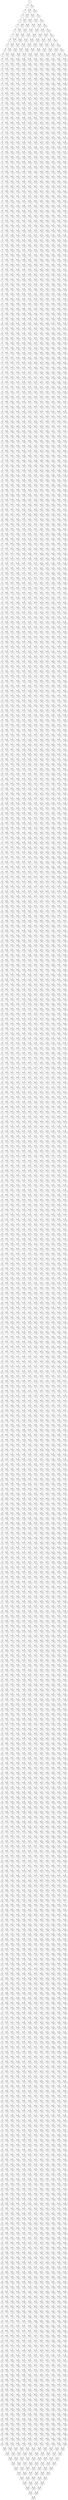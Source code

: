 digraph G {
  0;
  1;
  2;
  3;
  4;
  5;
  6;
  7;
  8;
  9;
  10;
  11;
  12;
  13;
  14;
  15;
  16;
  17;
  18;
  19;
  20;
  21;
  22;
  23;
  24;
  25;
  26;
  27;
  28;
  29;
  30;
  31;
  32;
  33;
  34;
  35;
  36;
  37;
  38;
  39;
  40;
  41;
  42;
  43;
  44;
  45;
  46;
  47;
  48;
  49;
  50;
  51;
  52;
  53;
  54;
  55;
  56;
  57;
  58;
  59;
  60;
  61;
  62;
  63;
  64;
  65;
  66;
  67;
  68;
  69;
  70;
  71;
  72;
  73;
  74;
  75;
  76;
  77;
  78;
  79;
  80;
  81;
  82;
  83;
  84;
  85;
  86;
  87;
  88;
  89;
  90;
  91;
  92;
  93;
  94;
  95;
  96;
  97;
  98;
  99;
  100;
  101;
  102;
  103;
  104;
  105;
  106;
  107;
  108;
  109;
  110;
  111;
  112;
  113;
  114;
  115;
  116;
  117;
  118;
  119;
  120;
  121;
  122;
  123;
  124;
  125;
  126;
  127;
  128;
  129;
  130;
  131;
  132;
  133;
  134;
  135;
  136;
  137;
  138;
  139;
  140;
  141;
  142;
  143;
  144;
  145;
  146;
  147;
  148;
  149;
  150;
  151;
  152;
  153;
  154;
  155;
  156;
  157;
  158;
  159;
  160;
  161;
  162;
  163;
  164;
  165;
  166;
  167;
  168;
  169;
  170;
  171;
  172;
  173;
  174;
  175;
  176;
  177;
  178;
  179;
  180;
  181;
  182;
  183;
  184;
  185;
  186;
  187;
  188;
  189;
  190;
  191;
  192;
  193;
  194;
  195;
  196;
  197;
  198;
  199;
  200;
  201;
  202;
  203;
  204;
  205;
  206;
  207;
  208;
  209;
  210;
  211;
  212;
  213;
  214;
  215;
  216;
  217;
  218;
  219;
  220;
  221;
  222;
  223;
  224;
  225;
  226;
  227;
  228;
  229;
  230;
  231;
  232;
  233;
  234;
  235;
  236;
  237;
  238;
  239;
  240;
  241;
  242;
  243;
  244;
  245;
  246;
  247;
  248;
  249;
  250;
  251;
  252;
  253;
  254;
  255;
  256;
  257;
  258;
  259;
  260;
  261;
  262;
  263;
  264;
  265;
  266;
  267;
  268;
  269;
  270;
  271;
  272;
  273;
  274;
  275;
  276;
  277;
  278;
  279;
  280;
  281;
  282;
  283;
  284;
  285;
  286;
  287;
  288;
  289;
  290;
  291;
  292;
  293;
  294;
  295;
  296;
  297;
  298;
  299;
  300;
  301;
  302;
  303;
  304;
  305;
  306;
  307;
  308;
  309;
  310;
  311;
  312;
  313;
  314;
  315;
  316;
  317;
  318;
  319;
  320;
  321;
  322;
  323;
  324;
  325;
  326;
  327;
  328;
  329;
  330;
  331;
  332;
  333;
  334;
  335;
  336;
  337;
  338;
  339;
  340;
  341;
  342;
  343;
  344;
  345;
  346;
  347;
  348;
  349;
  350;
  351;
  352;
  353;
  354;
  355;
  356;
  357;
  358;
  359;
  360;
  361;
  362;
  363;
  364;
  365;
  366;
  367;
  368;
  369;
  370;
  371;
  372;
  373;
  374;
  375;
  376;
  377;
  378;
  379;
  380;
  381;
  382;
  383;
  384;
  385;
  386;
  387;
  388;
  389;
  390;
  391;
  392;
  393;
  394;
  395;
  396;
  397;
  398;
  399;
  400;
  401;
  402;
  403;
  404;
  405;
  406;
  407;
  408;
  409;
  410;
  411;
  412;
  413;
  414;
  415;
  416;
  417;
  418;
  419;
  420;
  421;
  422;
  423;
  424;
  425;
  426;
  427;
  428;
  429;
  430;
  431;
  432;
  433;
  434;
  435;
  436;
  437;
  438;
  439;
  440;
  441;
  442;
  443;
  444;
  445;
  446;
  447;
  448;
  449;
  450;
  451;
  452;
  453;
  454;
  455;
  456;
  457;
  458;
  459;
  460;
  461;
  462;
  463;
  464;
  465;
  466;
  467;
  468;
  469;
  470;
  471;
  472;
  473;
  474;
  475;
  476;
  477;
  478;
  479;
  480;
  481;
  482;
  483;
  484;
  485;
  486;
  487;
  488;
  489;
  490;
  491;
  492;
  493;
  494;
  495;
  496;
  497;
  498;
  499;
  500;
  501;
  502;
  503;
  504;
  505;
  506;
  507;
  508;
  509;
  510;
  511;
  512;
  513;
  514;
  515;
  516;
  517;
  518;
  519;
  520;
  521;
  522;
  523;
  524;
  525;
  526;
  527;
  528;
  529;
  530;
  531;
  532;
  533;
  534;
  535;
  536;
  537;
  538;
  539;
  540;
  541;
  542;
  543;
  544;
  545;
  546;
  547;
  548;
  549;
  550;
  551;
  552;
  553;
  554;
  555;
  556;
  557;
  558;
  559;
  560;
  561;
  562;
  563;
  564;
  565;
  566;
  567;
  568;
  569;
  570;
  571;
  572;
  573;
  574;
  575;
  576;
  577;
  578;
  579;
  580;
  581;
  582;
  583;
  584;
  585;
  586;
  587;
  588;
  589;
  590;
  591;
  592;
  593;
  594;
  595;
  596;
  597;
  598;
  599;
  600;
  601;
  602;
  603;
  604;
  605;
  606;
  607;
  608;
  609;
  610;
  611;
  612;
  613;
  614;
  615;
  616;
  617;
  618;
  619;
  620;
  621;
  622;
  623;
  624;
  625;
  626;
  627;
  628;
  629;
  630;
  631;
  632;
  633;
  634;
  635;
  636;
  637;
  638;
  639;
  640;
  641;
  642;
  643;
  644;
  645;
  646;
  647;
  648;
  649;
  650;
  651;
  652;
  653;
  654;
  655;
  656;
  657;
  658;
  659;
  660;
  661;
  662;
  663;
  664;
  665;
  666;
  667;
  668;
  669;
  670;
  671;
  672;
  673;
  674;
  675;
  676;
  677;
  678;
  679;
  680;
  681;
  682;
  683;
  684;
  685;
  686;
  687;
  688;
  689;
  690;
  691;
  692;
  693;
  694;
  695;
  696;
  697;
  698;
  699;
  700;
  701;
  702;
  703;
  704;
  705;
  706;
  707;
  708;
  709;
  710;
  711;
  712;
  713;
  714;
  715;
  716;
  717;
  718;
  719;
  720;
  721;
  722;
  723;
  724;
  725;
  726;
  727;
  728;
  729;
  730;
  731;
  732;
  733;
  734;
  735;
  736;
  737;
  738;
  739;
  740;
  741;
  742;
  743;
  744;
  745;
  746;
  747;
  748;
  749;
  750;
  751;
  752;
  753;
  754;
  755;
  756;
  757;
  758;
  759;
  760;
  761;
  762;
  763;
  764;
  765;
  766;
  767;
  768;
  769;
  770;
  771;
  772;
  773;
  774;
  775;
  776;
  777;
  778;
  779;
  780;
  781;
  782;
  783;
  784;
  785;
  786;
  787;
  788;
  789;
  790;
  791;
  792;
  793;
  794;
  795;
  796;
  797;
  798;
  799;
  800;
  801;
  802;
  803;
  804;
  805;
  806;
  807;
  808;
  809;
  810;
  811;
  812;
  813;
  814;
  815;
  816;
  817;
  818;
  819;
  820;
  821;
  822;
  823;
  824;
  825;
  826;
  827;
  828;
  829;
  830;
  831;
  832;
  833;
  834;
  835;
  836;
  837;
  838;
  839;
  840;
  841;
  842;
  843;
  844;
  845;
  846;
  847;
  848;
  849;
  850;
  851;
  852;
  853;
  854;
  855;
  856;
  857;
  858;
  859;
  860;
  861;
  862;
  863;
  864;
  865;
  866;
  867;
  868;
  869;
  870;
  871;
  872;
  873;
  874;
  875;
  876;
  877;
  878;
  879;
  880;
  881;
  882;
  883;
  884;
  885;
  886;
  887;
  888;
  889;
  890;
  891;
  892;
  893;
  894;
  895;
  896;
  897;
  898;
  899;
  900;
  901;
  902;
  903;
  904;
  905;
  906;
  907;
  908;
  909;
  910;
  911;
  912;
  913;
  914;
  915;
  916;
  917;
  918;
  919;
  920;
  921;
  922;
  923;
  924;
  925;
  926;
  927;
  928;
  929;
  930;
  931;
  932;
  933;
  934;
  935;
  936;
  937;
  938;
  939;
  940;
  941;
  942;
  943;
  944;
  945;
  946;
  947;
  948;
  949;
  950;
  951;
  952;
  953;
  954;
  955;
  956;
  957;
  958;
  959;
  960;
  961;
  962;
  963;
  964;
  965;
  966;
  967;
  968;
  969;
  970;
  971;
  972;
  973;
  974;
  975;
  976;
  977;
  978;
  979;
  980;
  981;
  982;
  983;
  984;
  985;
  986;
  987;
  988;
  989;
  990;
  991;
  992;
  993;
  994;
  995;
  996;
  997;
  998;
  999;
  1000;
  1001;
  1002;
  1003;
  1004;
  1005;
  1006;
  1007;
  1008;
  1009;
  1010;
  1011;
  1012;
  1013;
  1014;
  1015;
  1016;
  1017;
  1018;
  1019;
  1020;
  1021;
  1022;
  1023;
  1024;
  1025;
  1026;
  1027;
  1028;
  1029;
  1030;
  1031;
  1032;
  1033;
  1034;
  1035;
  1036;
  1037;
  1038;
  1039;
  1040;
  1041;
  1042;
  1043;
  1044;
  1045;
  1046;
  1047;
  1048;
  1049;
  1050;
  1051;
  1052;
  1053;
  1054;
  1055;
  1056;
  1057;
  1058;
  1059;
  1060;
  1061;
  1062;
  1063;
  1064;
  1065;
  1066;
  1067;
  1068;
  1069;
  1070;
  1071;
  1072;
  1073;
  1074;
  1075;
  1076;
  1077;
  1078;
  1079;
  1080;
  1081;
  1082;
  1083;
  1084;
  1085;
  1086;
  1087;
  1088;
  1089;
  1090;
  1091;
  1092;
  1093;
  1094;
  1095;
  1096;
  1097;
  1098;
  1099;
  1100;
  1101;
  1102;
  1103;
  1104;
  1105;
  1106;
  1107;
  1108;
  1109;
  1110;
  1111;
  1112;
  1113;
  1114;
  1115;
  1116;
  1117;
  1118;
  1119;
  1120;
  1121;
  1122;
  1123;
  1124;
  1125;
  1126;
  1127;
  1128;
  1129;
  1130;
  1131;
  1132;
  1133;
  1134;
  1135;
  1136;
  1137;
  1138;
  1139;
  1140;
  1141;
  1142;
  1143;
  1144;
  1145;
  1146;
  1147;
  1148;
  1149;
  1150;
  1151;
  1152;
  1153;
  1154;
  1155;
  1156;
  1157;
  1158;
  1159;
  1160;
  1161;
  1162;
  1163;
  1164;
  1165;
  1166;
  1167;
  1168;
  1169;
  1170;
  1171;
  1172;
  1173;
  1174;
  1175;
  1176;
  1177;
  1178;
  1179;
  1180;
  1181;
  1182;
  1183;
  1184;
  1185;
  1186;
  1187;
  1188;
  1189;
  1190;
  1191;
  1192;
  1193;
  1194;
  1195;
  1196;
  1197;
  1198;
  1199;
  1200;
  1201;
  1202;
  1203;
  1204;
  1205;
  1206;
  1207;
  1208;
  1209;
  1210;
  1211;
  1212;
  1213;
  1214;
  1215;
  1216;
  1217;
  1218;
  1219;
  1220;
  1221;
  1222;
  1223;
  1224;
  1225;
  1226;
  1227;
  1228;
  1229;
  1230;
  1231;
  1232;
  1233;
  1234;
  1235;
  1236;
  1237;
  1238;
  1239;
  1240;
  1241;
  1242;
  1243;
  1244;
  1245;
  1246;
  1247;
  1248;
  1249;
  1250;
  1251;
  1252;
  1253;
  1254;
  1255;
  1256;
  1257;
  1258;
  1259;
  1260;
  1261;
  1262;
  1263;
  1264;
  1265;
  1266;
  1267;
  1268;
  1269;
  1270;
  1271;
  1272;
  1273;
  1274;
  1275;
  1276;
  1277;
  1278;
  1279;
  1280;
  1281;
  1282;
  1283;
  1284;
  1285;
  1286;
  1287;
  1288;
  1289;
  1290;
  1291;
  1292;
  1293;
  1294;
  1295;
  1296;
  1297;
  1298;
  1299;
  1300;
  1301;
  1302;
  1303;
  1304;
  1305;
  1306;
  1307;
  1308;
  1309;
  1310;
  1311;
  1312;
  1313;
  1314;
  1315;
  1316;
  1317;
  1318;
  1319;
  1320;
  1321;
  1322;
  1323;
  1324;
  1325;
  1326;
  1327;
  1328;
  1329;
  1330;
  1331;
  1332;
  1333;
  1334;
  1335;
  1336;
  1337;
  1338;
  1339;
  1340;
  1341;
  1342;
  1343;
  1344;
  1345;
  1346;
  1347;
  1348;
  1349;
  1350;
  1351;
  1352;
  1353;
  1354;
  1355;
  1356;
  1357;
  1358;
  1359;
  1360;
  1361;
  1362;
  1363;
  1364;
  1365;
  1366;
  1367;
  1368;
  1369;
  1370;
  1371;
  1372;
  1373;
  1374;
  1375;
  1376;
  1377;
  1378;
  1379;
  1380;
  1381;
  1382;
  1383;
  1384;
  1385;
  1386;
  1387;
  1388;
  1389;
  1390;
  1391;
  1392;
  1393;
  1394;
  1395;
  1396;
  1397;
  1398;
  1399;
  1400;
  1401;
  1402;
  1403;
  1404;
  1405;
  1406;
  1407;
  1408;
  1409;
  1410;
  1411;
  1412;
  1413;
  1414;
  1415;
  1416;
  1417;
  1418;
  1419;
  1420;
  1421;
  1422;
  1423;
  1424;
  1425;
  1426;
  1427;
  1428;
  1429;
  1430;
  1431;
  1432;
  1433;
  1434;
  1435;
  1436;
  1437;
  1438;
  1439;
  1440;
  1441;
  1442;
  1443;
  1444;
  1445;
  1446;
  1447;
  1448;
  1449;
  1450;
  1451;
  1452;
  1453;
  1454;
  1455;
  1456;
  1457;
  1458;
  1459;
  1460;
  1461;
  1462;
  1463;
  1464;
  1465;
  1466;
  1467;
  1468;
  1469;
  1470;
  1471;
  1472;
  1473;
  1474;
  1475;
  1476;
  1477;
  1478;
  1479;
  1480;
  1481;
  1482;
  1483;
  1484;
  1485;
  1486;
  1487;
  1488;
  1489;
  1490;
  1491;
  1492;
  1493;
  1494;
  1495;
  1496;
  1497;
  1498;
  1499;
  1500;
  1501;
  1502;
  1503;
  1504;
  1505;
  1506;
  1507;
  1508;
  1509;
  1510;
  1511;
  1512;
  1513;
  1514;
  1515;
  1516;
  1517;
  1518;
  1519;
  1520;
  1521;
  1522;
  1523;
  1524;
  1525;
  1526;
  1527;
  1528;
  1529;
  1530;
  1531;
  1532;
  1533;
  1534;
  1535;
  1536;
  1537;
  1538;
  1539;
  1540;
  1541;
  1542;
  1543;
  1544;
  1545;
  1546;
  1547;
  1548;
  1549;
  1550;
  1551;
  1552;
  1553;
  1554;
  1555;
  1556;
  1557;
  1558;
  1559;
  1560;
  1561;
  1562;
  1563;
  1564;
  1565;
  1566;
  1567;
  1568;
  1569;
  1570;
  1571;
  1572;
  1573;
  1574;
  1575;
  1576;
  1577;
  1578;
  1579;
  1580;
  1581;
  1582;
  1583;
  1584;
  1585;
  1586;
  1587;
  1588;
  1589;
  1590;
  1591;
  1592;
  1593;
  1594;
  1595;
  1596;
  1597;
  1598;
  1599;
  1600;
  1601;
  1602;
  1603;
  1604;
  1605;
  1606;
  1607;
  1608;
  1609;
  1610;
  1611;
  1612;
  1613;
  1614;
  1615;
  1616;
  1617;
  1618;
  1619;
  1620;
  1621;
  1622;
  1623;
  1624;
  1625;
  1626;
  1627;
  1628;
  1629;
  1630;
  1631;
  1632;
  1633;
  1634;
  1635;
  1636;
  1637;
  1638;
  1639;
  1640;
  1641;
  1642;
  1643;
  1644;
  1645;
  1646;
  1647;
  1648;
  1649;
  1650;
  1651;
  1652;
  1653;
  1654;
  1655;
  1656;
  1657;
  1658;
  1659;
  1660;
  1661;
  1662;
  1663;
  1664;
  1665;
  1666;
  1667;
  1668;
  1669;
  1670;
  1671;
  1672;
  1673;
  1674;
  1675;
  1676;
  1677;
  1678;
  1679;
  1680;
  1681;
  1682;
  1683;
  1684;
  1685;
  1686;
  1687;
  1688;
  1689;
  1690;
  1691;
  1692;
  1693;
  1694;
  1695;
  1696;
  1697;
  1698;
  1699;
  1700;
  1701;
  1702;
  1703;
  1704;
  1705;
  1706;
  1707;
  1708;
  1709;
  1710;
  1711;
  1712;
  1713;
  1714;
  1715;
  1716;
  1717;
  1718;
  1719;
  1720;
  1721;
  1722;
  1723;
  1724;
  1725;
  1726;
  1727;
  1728;
  1729;
  1730;
  1731;
  1732;
  1733;
  1734;
  1735;
  1736;
  1737;
  1738;
  1739;
  1740;
  1741;
  1742;
  1743;
  1744;
  1745;
  1746;
  1747;
  1748;
  1749;
  1750;
  1751;
  1752;
  1753;
  1754;
  1755;
  1756;
  1757;
  1758;
  1759;
  1760;
  1761;
  1762;
  1763;
  1764;
  1765;
  1766;
  1767;
  1768;
  1769;
  1770;
  1771;
  1772;
  1773;
  1774;
  1775;
  1776;
  1777;
  1778;
  1779;
  1780;
  1781;
  1782;
  1783;
  1784;
  1785;
  1786;
  1787;
  1788;
  1789;
  1790;
  1791;
  1792;
  1793;
  1794;
  1795;
  1796;
  1797;
  1798;
  1799;
  1800;
  1801;
  1802;
  1803;
  1804;
  1805;
  1806;
  1807;
  1808;
  1809;
  1810;
  1811;
  1812;
  1813;
  1814;
  1815;
  1816;
  1817;
  1818;
  1819;
  1820;
  1821;
  1822;
  1823;
  1824;
  1825;
  1826;
  1827;
  1828;
  1829;
  1830;
  1831;
  1832;
  1833;
  1834;
  1835;
  1836;
  1837;
  1838;
  1839;
  1840;
  1841;
  1842;
  1843;
  1844;
  1845;
  1846;
  1847;
  1848;
  1849;
  1850;
  1851;
  1852;
  1853;
  1854;
  1855;
  1856;
  1857;
  1858;
  1859;
  1860;
  1861;
  1862;
  1863;
  1864;
  1865;
  1866;
  1867;
  1868;
  1869;
  1870;
  1871;
  1872;
  1873;
  1874;
  1875;
  1876;
  1877;
  1878;
  1879;
  1880;
  1881;
  1882;
  1883;
  1884;
  1885;
  1886;
  1887;
  1888;
  1889;
  1890;
  1891;
  1892;
  1893;
  1894;
  1895;
  1896;
  1897;
  1898;
  1899;
  1900;
  1901;
  1902;
  1903;
  1904;
  1905;
  1906;
  1907;
  1908;
  1909;
  1910;
  1911;
  1912;
  1913;
  1914;
  1915;
  1916;
  1917;
  1918;
  1919;
  1920;
  1921;
  1922;
  1923;
  1924;
  1925;
  1926;
  1927;
  1928;
  1929;
  1930;
  1931;
  1932;
  1933;
  1934;
  1935;
  1936;
  1937;
  1938;
  1939;
  1940;
  1941;
  1942;
  1943;
  1944;
  1945;
  1946;
  1947;
  1948;
  1949;
  1950;
  1951;
  1952;
  1953;
  1954;
  1955;
  1956;
  1957;
  1958;
  1959;
  1960;
  1961;
  1962;
  1963;
  1964;
  1965;
  1966;
  1967;
  1968;
  1969;
  1970;
  1971;
  1972;
  1973;
  1974;
  1975;
  1976;
  1977;
  1978;
  1979;
  1980;
  1981;
  1982;
  1983;
  1984;
  1985;
  1986;
  1987;
  1988;
  1989;
  1990;
  1991;
  1992;
  1993;
  1994;
  1995;
  1996;
  1997;
  1998;
  1999;
  2000;
  2001;
  2002;
  2003;
  2004;
  2005;
  2006;
  2007;
  2008;
  2009;
  2010;
  2011;
  2012;
  2013;
  2014;
  2015;
  2016;
  2017;
  2018;
  2019;
  2020;
  2021;
  2022;
  2023;
  2024;
  2025;
  2026;
  2027;
  2028;
  2029;
  2030;
  2031;
  2032;
  2033;
  2034;
  2035;
  2036;
  2037;
  2038;
  2039;
  2040;
  2041;
  2042;
  2043;
  2044;
  2045;
  2046;
  2047;
  2048;
  2049;
  2050;
  2051;
  2052;
  2053;
  2054;
  2055;
  2056;
  2057;
  2058;
  2059;
  2060;
  2061;
  2062;
  2063;
  2064;
  2065;
  2066;
  2067;
  2068;
  2069;
  2070;
  2071;
  2072;
  2073;
  2074;
  2075;
  2076;
  2077;
  2078;
  2079;
  2080;
  2081;
  2082;
  2083;
  2084;
  2085;
  2086;
  2087;
  2088;
  2089;
  2090;
  2091;
  2092;
  2093;
  2094;
  2095;
  2096;
  2097;
  2098;
  2099;
  2100;
  2101;
  2102;
  2103;
  2104;
  2105;
  2106;
  2107;
  2108;
  2109;
  2110;
  2111;
  2112;
  2113;
  2114;
  2115;
  2116;
  2117;
  2118;
  2119;
  2120;
  2121;
  2122;
  2123;
  2124;
  2125;
  2126;
  2127;
  2128;
  2129;
  2130;
  2131;
  2132;
  2133;
  2134;
  2135;
  2136;
  2137;
  2138;
  2139;
  2140;
  2141;
  2142;
  2143;
  2144;
  2145;
  2146;
  2147;
  2148;
  2149;
  2150;
  2151;
  2152;
  2153;
  2154;
  2155;
  2156;
  2157;
  2158;
  2159;
  2160;
  2161;
  2162;
  2163;
  2164;
  2165;
  2166;
  2167;
  2168;
  2169;
  2170;
  2171;
  2172;
  2173;
  2174;
  2175;
  2176;
  2177;
  2178;
  2179;
  2180;
  2181;
  2182;
  2183;
  2184;
  2185;
  2186;
  2187;
  2188;
  2189;
  2190;
  2191;
  2192;
  2193;
  2194;
  2195;
  2196;
  2197;
  2198;
  2199;
  2200;
  2201;
  2202;
  2203;
  2204;
  2205;
  2206;
  2207;
  2208;
  2209;
  2210;
  2211;
  2212;
  2213;
  2214;
  2215;
  2216;
  2217;
  2218;
  2219;
  2220;
  2221;
  2222;
  2223;
  2224;
  2225;
  2226;
  2227;
  2228;
  2229;
  2230;
  2231;
  2232;
  2233;
  2234;
  2235;
  2236;
  2237;
  2238;
  2239;
  2240;
  2241;
  2242;
  2243;
  2244;
  2245;
  2246;
  2247;
  2248;
  2249;
  2250;
  2251;
  2252;
  2253;
  2254;
  2255;
  2256;
  2257;
  2258;
  2259;
  2260;
  2261;
  2262;
  2263;
  2264;
  2265;
  2266;
  2267;
  2268;
  2269;
  2270;
  2271;
  2272;
  2273;
  2274;
  2275;
  2276;
  2277;
  2278;
  2279;
  2280;
  2281;
  2282;
  2283;
  2284;
  2285;
  2286;
  2287;
  2288;
  2289;
  2290;
  2291;
  2292;
  2293;
  2294;
  2295;
  2296;
  2297;
  2298;
  2299;
  2300;
  2301;
  2302;
  2303;
  2304;
  2305;
  2306;
  2307;
  2308;
  2309;
  2310;
  2311;
  2312;
  2313;
  2314;
  2315;
  2316;
  2317;
  2318;
  2319;
  2320;
  2321;
  2322;
  2323;
  2324;
  2325;
  2326;
  2327;
  2328;
  2329;
  2330;
  2331;
  2332;
  2333;
  2334;
  2335;
  2336;
  2337;
  2338;
  2339;
  2340;
  2341;
  2342;
  2343;
  2344;
  2345;
  2346;
  2347;
  2348;
  2349;
  2350;
  2351;
  2352;
  2353;
  2354;
  2355;
  2356;
  2357;
  2358;
  2359;
  2360;
  2361;
  2362;
  2363;
  2364;
  2365;
  2366;
  2367;
  2368;
  2369;
  2370;
  2371;
  2372;
  2373;
  2374;
  2375;
  2376;
  2377;
  2378;
  2379;
  2380;
  2381;
  2382;
  2383;
  2384;
  2385;
  2386;
  2387;
  2388;
  2389;
  2390;
  2391;
  2392;
  2393;
  2394;
  2395;
  2396;
  2397;
  2398;
  2399;
  2400;
  2401;
  2402;
  2403;
  2404;
  2405;
  2406;
  2407;
  2408;
  2409;
  2410;
  2411;
  2412;
  2413;
  2414;
  2415;
  2416;
  2417;
  2418;
  2419;
  2420;
  2421;
  2422;
  2423;
  2424;
  2425;
  2426;
  2427;
  2428;
  2429;
  2430;
  2431;
  2432;
  2433;
  2434;
  2435;
  2436;
  2437;
  2438;
  2439;
  2440;
  2441;
  2442;
  2443;
  2444;
  2445;
  2446;
  2447;
  2448;
  2449;
  2450;
  2451;
  2452;
  2453;
  2454;
  2455;
  2456;
  2457;
  2458;
  2459;
  2460;
  2461;
  2462;
  2463;
  2464;
  2465;
  2466;
  2467;
  2468;
  2469;
  2470;
  2471;
  2472;
  2473;
  2474;
  2475;
  2476;
  2477;
  2478;
  2479;
  2480;
  2481;
  2482;
  2483;
  2484;
  2485;
  2486;
  2487;
  2488;
  2489;
  2490;
  2491;
  2492;
  2493;
  2494;
  2495;
  2496;
  2497;
  2498;
  2499;
  2500;
  2501;
  2502;
  2503;
  2504;
  2505;
  2506;
  2507;
  2508;
  2509;
  2510;
  2511;
  2512;
  2513;
  2514;
  2515;
  2516;
  2517;
  2518;
  2519;
  2520;
  2521;
  2522;
  2523;
  2524;
  2525;
  2526;
  2527;
  2528;
  2529;
  2530;
  2531;
  2532;
  2533;
  2534;
  2535;
  2536;
  2537;
  2538;
  2539;
  2540;
  2541;
  2542;
  2543;
  2544;
  2545;
  2546;
  2547;
  2548;
  2549;
  2550;
  2551;
  2552;
  2553;
  2554;
  2555;
  2556;
  2557;
  2558;
  2559;
  2560;
  2561;
  2562;
  2563;
  2564;
  2565;
  2566;
  2567;
  2568;
  2569;
  2570;
  2571;
  2572;
  2573;
  2574;
  2575;
  2576;
  2577;
  2578;
  2579;
  2580;
  2581;
  2582;
  2583;
  2584;
  2585;
  2586;
  2587;
  2588;
  2589;
  2590;
  2591;
  2592;
  2593;
  2594;
  2595;
  2596;
  2597;
  2598;
  2599;
  2600;
  2601;
  2602;
  2603;
  2604;
  2605;
  2606;
  2607;
  2608;
  2609;
  2610;
  2611;
  2612;
  2613;
  2614;
  2615;
  2616;
  2617;
  2618;
  2619;
  2620;
  2621;
  2622;
  2623;
  2624;
  2625;
  2626;
  2627;
  2628;
  2629;
  2630;
  2631;
  2632;
  2633;
  2634;
  2635;
  2636;
  2637;
  2638;
  2639;
  2640;
  2641;
  2642;
  2643;
  2644;
  2645;
  2646;
  2647;
  2648;
  2649;
  2650;
  2651;
  2652;
  2653;
  2654;
  2655;
  2656;
  2657;
  2658;
  2659;
  2660;
  2661;
  2662;
  2663;
  2664;
  2665;
  2666;
  2667;
  2668;
  2669;
  2670;
  2671;
  2672;
  2673;
  2674;
  2675;
  2676;
  2677;
  2678;
  2679;
  2680;
  2681;
  2682;
  2683;
  2684;
  2685;
  2686;
  2687;
  2688;
  2689;
  2690;
  2691;
  2692;
  2693;
  2694;
  2695;
  2696;
  2697;
  2698;
  2699;
  2700;
  2701;
  2702;
  2703;
  2704;
  2705;
  2706;
  2707;
  2708;
  2709;
  2710;
  2711;
  2712;
  2713;
  2714;
  2715;
  2716;
  2717;
  2718;
  2719;
  2720;
  2721;
  2722;
  2723;
  2724;
  2725;
  2726;
  2727;
  2728;
  2729;
  2730;
  2731;
  2732;
  2733;
  2734;
  2735;
  2736;
  2737;
  2738;
  2739;
  2740;
  2741;
  2742;
  2743;
  2744;
  2745;
  2746;
  2747;
  2748;
  2749;
  2750;
  2751;
  2752;
  2753;
  2754;
  2755;
  2756;
  2757;
  2758;
  2759;
  2760;
  2761;
  2762;
  2763;
  2764;
  2765;
  2766;
  2767;
  2768;
  2769;
  2770;
  2771;
  2772;
  2773;
  2774;
  2775;
  2776;
  2777;
  2778;
  2779;
  2780;
  2781;
  2782;
  2783;
  2784;
  2785;
  2786;
  2787;
  2788;
  2789;
  2790;
  2791;
  2792;
  2793;
  2794;
  2795;
  2796;
  2797;
  2798;
  2799;
  2800;
  2801;
  2802;
  2803;
  2804;
  2805;
  2806;
  2807;
  2808;
  2809;
  2810;
  2811;
  2812;
  2813;
  2814;
  2815;
  2816;
  2817;
  2818;
  2819;
  2820;
  2821;
  2822;
  2823;
  2824;
  2825;
  2826;
  2827;
  2828;
  2829;
  2830;
  2831;
  2832;
  2833;
  2834;
  2835;
  2836;
  2837;
  2838;
  2839;
  2840;
  2841;
  2842;
  2843;
  2844;
  2845;
  2846;
  2847;
  2848;
  2849;
  2850;
  2851;
  2852;
  2853;
  2854;
  2855;
  2856;
  2857;
  2858;
  2859;
  2860;
  2861;
  2862;
  2863;
  2864;
  2865;
  2866;
  2867;
  2868;
  2869;
  2870;
  2871;
  2872;
  2873;
  2874;
  2875;
  2876;
  2877;
  2878;
  2879;
  2880;
  2881;
  2882;
  2883;
  2884;
  2885;
  2886;
  2887;
  2888;
  2889;
  2890;
  2891;
  2892;
  2893;
  2894;
  2895;
  2896;
  2897;
  2898;
  2899;
  2900;
  2901;
  2902;
  2903;
  2904;
  2905;
  2906;
  2907;
  2908;
  2909;
  2910;
  2911;
  2912;
  2913;
  2914;
  2915;
  2916;
  2917;
  2918;
  2919;
  2920;
  2921;
  2922;
  2923;
  2924;
  2925;
  2926;
  2927;
  2928;
  2929;
  2930;
  2931;
  2932;
  2933;
  2934;
  2935;
  2936;
  2937;
  2938;
  2939;
  2940;
  2941;
  2942;
  2943;
  2944;
  2945;
  2946;
  2947;
  2948;
  2949;
  2950;
  2951;
  2952;
  2953;
  2954;
  2955;
  2956;
  2957;
  2958;
  2959;
  2960;
  2961;
  2962;
  2963;
  2964;
  2965;
  2966;
  2967;
  2968;
  2969;
  2970;
  2971;
  2972;
  2973;
  2974;
  2975;
  2976;
  2977;
  2978;
  2979;
  2980;
  2981;
  2982;
  2983;
  2984;
  2985;
  2986;
  2987;
  2988;
  2989;
  2990;
  2991;
  2992;
  2993;
  2994;
  2995;
  2996;
  2997;
  2998;
  2999;
  3000;
  3001;
  3002;
  3003;
  3004;
  3005;
  3006;
  3007;
  3008;
  3009;
  3010;
  3011;
  3012;
  3013;
  3014;
  3015;
  3016;
  3017;
  3018;
  3019;
  3020;
  3021;
  3022;
  3023;
  3024;
  3025;
  3026;
  3027;
  3028;
  3029;
  3030;
  3031;
  3032;
  3033;
  3034;
  3035;
  3036;
  3037;
  3038;
  3039;
  3040;
  3041;
  3042;
  3043;
  3044;
  3045;
  3046;
  3047;
  3048;
  3049;
  3050;
  3051;
  3052;
  3053;
  3054;
  3055;
  3056;
  3057;
  3058;
  3059;
  3060;
  3061;
  3062;
  3063;
  3064;
  3065;
  3066;
  3067;
  3068;
  3069;
  3070;
  3071;
  3072;
  3073;
  3074;
  3075;
  3076;
  3077;
  3078;
  3079;
  3080;
  3081;
  3082;
  3083;
  3084;
  3085;
  3086;
  3087;
  3088;
  3089;
  3090;
  3091;
  3092;
  3093;
  3094;
  3095;
  3096;
  3097;
  3098;
  3099;
  3100;
  3101;
  3102;
  3103;
  3104;
  3105;
  3106;
  3107;
  3108;
  3109;
  3110;
  3111;
  3112;
  3113;
  3114;
  3115;
  3116;
  3117;
  3118;
  3119;
  3120;
  3121;
  3122;
  3123;
  3124;
  3125;
  3126;
  3127;
  3128;
  3129;
  3130;
  3131;
  3132;
  3133;
  3134;
  3135;
  3136;
  3137;
  3138;
  3139;
  3140;
  3141;
  3142;
  3143;
  3144;
  3145;
  3146;
  3147;
  3148;
  3149;
  3150;
  3151;
  3152;
  3153;
  3154;
  3155;
  3156;
  3157;
  3158;
  3159;
  3160;
  3161;
  3162;
  3163;
  3164;
  3165;
  3166;
  3167;
  3168;
  3169;
  3170;
  3171;
  3172;
  3173;
  3174;
  3175;
  3176;
  3177;
  3178;
  3179;
  3180;
  3181;
  3182;
  3183;
  3184;
  3185;
  3186;
  3187;
  3188;
  3189;
  3190;
  3191;
  3192;
  3193;
  3194;
  3195;
  3196;
  3197;
  3198;
  3199;
  3200;
  3201;
  3202;
  3203;
  3204;
  3205;
  3206;
  3207;
  3208;
  3209;
  3210;
  3211;
  3212;
  3213;
  3214;
  3215;
  3216;
  3217;
  3218;
  3219;
  3220;
  3221;
  3222;
  3223;
  3224;
  3225;
  3226;
  3227;
  3228;
  3229;
  3230;
  3231;
  3232;
  3233;
  3234;
  3235;
  3236;
  3237;
  3238;
  3239;
  3240;
  3241;
  3242;
  3243;
  3244;
  3245;
  3246;
  3247;
  3248;
  3249;
  3250;
  3251;
  3252;
  3253;
  3254;
  3255;
  3256;
  3257;
  3258;
  3259;
  3260;
  3261;
  3262;
  3263;
  3264;
  3265;
  3266;
  3267;
  3268;
  3269;
  3270;
  3271;
  3272;
  3273;
  3274;
  3275;
  3276;
  3277;
  3278;
  3279;
  3280;
  3281;
  3282;
  3283;
  3284;
  3285;
  3286;
  3287;
  3288;
  3289;
  3290;
  3291;
  3292;
  3293;
  3294;
  3295;
  3296;
  3297;
  3298;
  3299;
  3300;
  3301;
  3302;
  3303;
  3304;
  3305;
  3306;
  3307;
  3308;
  3309;
  3310;
  3311;
  3312;
  3313;
  3314;
  3315;
  3316;
  3317;
  3318;
  3319;
  3320;
  3321;
  3322;
  3323;
  3324;
  3325;
  3326;
  3327;
  3328;
  3329;
  3330;
  3331;
  3332;
  3333;
  3334;
  3335;
  3336;
  3337;
  3338;
  3339;
  3340;
  3341;
  3342;
  3343;
  3344;
  3345;
  3346;
  3347;
  3348;
  3349;
  3350;
  3351;
  3352;
  3353;
  3354;
  3355;
  3356;
  3357;
  3358;
  3359;
  3360;
  3361;
  3362;
  3363;
  3364;
  3365;
  3366;
  3367;
  3368;
  3369;
  3370;
  3371;
  3372;
  3373;
  3374;
  3375;
  3376;
  3377;
  3378;
  3379;
  3380;
  3381;
  3382;
  3383;
  3384;
  3385;
  3386;
  3387;
  3388;
  3389;
  3390;
  3391;
  3392;
  3393;
  3394;
  3395;
  3396;
  3397;
  3398;
  3399;
  3400;
  3401;
  3402;
  3403;
  3404;
  3405;
  3406;
  3407;
  3408;
  3409;
  3410;
  3411;
  3412;
  3413;
  3414;
  3415;
  3416;
  3417;
  3418;
  3419;
  3420;
  3421;
  3422;
  3423;
  3424;
  3425;
  3426;
  3427;
  3428;
  3429;
  3430;
  3431;
  3432;
  3433;
  3434;
  3435;
  3436;
  3437;
  3438;
  3439;
  3440;
  3441;
  3442;
  3443;
  3444;
  3445;
  3446;
  3447;
  3448;
  3449;
  3450;
  3451;
  3452;
  3453;
  3454;
  3455;
  3456;
  3457;
  3458;
  3459;
  3460;
  3461;
  3462;
  3463;
  3464;
  3465;
  3466;
  3467;
  3468;
  3469;
  3470;
  3471;
  3472;
  3473;
  3474;
  3475;
  3476;
  3477;
  3478;
  3479;
  3480;
  3481;
  3482;
  3483;
  3484;
  3485;
  3486;
  3487;
  3488;
  3489;
  3490;
  3491;
  3492;
  3493;
  3494;
  3495;
  3496;
  3497;
  3498;
  3499;
  3500;
  3501;
  3502;
  3503;
  3504;
  3505;
  3506;
  3507;
  3508;
  3509;
  3510;
  3511;
  3512;
  3513;
  3514;
  3515;
  3516;
  3517;
  3518;
  3519;
  3520;
  3521;
  3522;
  3523;
  3524;
  3525;
  3526;
  3527;
  3528;
  3529;
  3530;
  3531;
  3532;
  3533;
  3534;
  3535;
  3536;
  3537;
  3538;
  3539;
  3540;
  3541;
  3542;
  3543;
  3544;
  3545;
  3546;
  3547;
  3548;
  3549;
  3550;
  3551;
  3552;
  3553;
  3554;
  3555;
  3556;
  3557;
  3558;
  3559;
  3560;
  3561;
  3562;
  3563;
  3564;
  3565;
  3566;
  3567;
  3568;
  3569;
  3570;
  3571;
  3572;
  3573;
  3574;
  3575;
  3576;
  3577;
  3578;
  3579;
  3580;
  3581;
  3582;
  3583;
  3584;
  3585;
  3586;
  3587;
  3588;
  3589;
  3590;
  3591;
  3592;
  3593;
  3594;
  3595;
  3596;
  3597;
  3598;
  3599;
  3600;
  3601;
  3602;
  3603;
  3604;
  3605;
  3606;
  3607;
  3608;
  3609;
  3610;
  3611;
  3612;
  3613;
  3614;
  3615;
  3616;
  3617;
  3618;
  3619;
  3620;
  3621;
  3622;
  3623;
  3624;
  3625;
  3626;
  3627;
  3628;
  3629;
  3630;
  3631;
  3632;
  3633;
  3634;
  3635;
  3636;
  3637;
  3638;
  3639;
  3640;
  3641;
  3642;
  3643;
  3644;
  3645;
  3646;
  3647;
  3648;
  3649;
  3650;
  3651;
  3652;
  3653;
  3654;
  3655;
  3656;
  3657;
  3658;
  3659;
  3660;
  3661;
  3662;
  3663;
  3664;
  3665;
  3666;
  3667;
  3668;
  3669;
  3670;
  3671;
  3672;
  3673;
  3674;
  3675;
  3676;
  3677;
  3678;
  3679;
  3680;
  3681;
  3682;
  3683;
  3684;
  3685;
  3686;
  3687;
  3688;
  3689;
  3690;
  3691;
  3692;
  3693;
  3694;
  3695;
  3696;
  3697;
  3698;
  3699;
  3700;
  3701;
  3702;
  3703;
  3704;
  3705;
  3706;
  3707;
  3708;
  3709;
  3710;
  3711;
  3712;
  3713;
  3714;
  3715;
  3716;
  3717;
  3718;
  3719;
  3720;
  3721;
  3722;
  3723;
  3724;
  3725;
  3726;
  3727;
  3728;
  3729;
  3730;
  3731;
  3732;
  3733;
  3734;
  3735;
  3736;
  3737;
  3738;
  3739;
  3740;
  3741;
  3742;
  3743;
  3744;
  3745;
  3746;
  3747;
  3748;
  3749;
  3750;
  3751;
  3752;
  3753;
  3754;
  3755;
  3756;
  3757;
  3758;
  3759;
  3760;
  3761;
  3762;
  3763;
  3764;
  3765;
  3766;
  3767;
  3768;
  3769;
  3770;
  3771;
  3772;
  3773;
  3774;
  3775;
  3776;
  3777;
  3778;
  3779;
  3780;
  3781;
  3782;
  3783;
  3784;
  3785;
  3786;
  3787;
  3788;
  3789;
  3790;
  3791;
  3792;
  3793;
  3794;
  3795;
  3796;
  3797;
  3798;
  3799;
  3800;
  3801;
  3802;
  3803;
  3804;
  3805;
  3806;
  3807;
  3808;
  3809;
  3810;
  3811;
  3812;
  3813;
  3814;
  3815;
  3816;
  3817;
  3818;
  3819;
  3820;
  3821;
  3822;
  3823;
  3824;
  3825;
  3826;
  3827;
  3828;
  3829;
  3830;
  3831;
  3832;
  3833;
  3834;
  3835;
  3836;
  3837;
  3838;
  3839;
  3840;
  3841;
  3842;
  3843;
  3844;
  3845;
  3846;
  3847;
  3848;
  3849;
  3850;
  3851;
  3852;
  3853;
  3854;
  3855;
  3856;
  3857;
  3858;
  3859;
  3860;
  3861;
  3862;
  3863;
  3864;
  3865;
  3866;
  3867;
  3868;
  3869;
  3870;
  3871;
  3872;
  3873;
  3874;
  3875;
  3876;
  3877;
  3878;
  3879;
  3880;
  3881;
  3882;
  3883;
  3884;
  3885;
  3886;
  3887;
  3888;
  3889;
  3890;
  3891;
  3892;
  3893;
  3894;
  3895;
  3896;
  3897;
  3898;
  3899;
  3900;
  3901;
  3902;
  3903;
  3904;
  3905;
  3906;
  3907;
  3908;
  3909;
  3910;
  3911;
  3912;
  3913;
  3914;
  3915;
  3916;
  3917;
  3918;
  3919;
  3920;
  3921;
  3922;
  3923;
  3924;
  3925;
  3926;
  3927;
  3928;
  3929;
  3930;
  3931;
  3932;
  3933;
  3934;
  3935;
  3936;
  3937;
  3938;
  3939;
  3940;
  3941;
  3942;
  3943;
  3944;
  3945;
  3946;
  3947;
  3948;
  3949;
  3950;
  3951;
  3952;
  3953;
  3954;
  3955;
  3956;
  3957;
  3958;
  3959;
  3960;
  3961;
  3962;
  3963;
  3964;
  3965;
  3966;
  3967;
  3968;
  3969;
  3970;
  3971;
  3972;
  3973;
  3974;
  3975;
  3976;
  3977;
  3978;
  3979;
  3980;
  3981;
  3982;
  3983;
  3984;
  3985;
  3986;
  3987;
  3988;
  3989;
  3990;
  3991;
  3992;
  3993;
  3994;
  3995;
  3996;
  3997;
  3998;
  3999;
  4000;
  4001;
  4002;
  4003;
  4004;
  4005;
  4006;
  4007;
  4008;
  4009;
  4010;
  4011;
  4012;
  4013;
  4014;
  4015;
  4016;
  4017;
  4018;
  4019;
  4020;
  4021;
  4022;
  4023;
  4024;
  4025;
  4026;
  4027;
  4028;
  4029;
  4030;
  4031;
  4032;
  4033;
  4034;
  4035;
  4036;
  4037;
  4038;
  4039;
  4040;
  4041;
  4042;
  4043;
  4044;
  4045;
  4046;
  4047;
  4048;
  4049;
  4050;
  4051;
  4052;
  4053;
  4054;
  4055;
  4056;
  4057;
  4058;
  4059;
  4060;
  4061;
  4062;
  4063;
  4064;
  4065;
  4066;
  4067;
  4068;
  4069;
  4070;
  4071;
  4072;
  4073;
  4074;
  4075;
  4076;
  4077;
  4078;
  4079;
  4080;
  4081;
  4082;
  4083;
  4084;
  4085;
  4086;
  4087;
  4088;
  4089;
  4090;
  4091;
  4092;
  4093;
  4094;
  4095;
  4096;
  4097;
  4098;
  4099;
  4100;
  4101;
  4102;
  4103;
  4104;
  4105;
  4106;
  4107;
  4108;
  4109;
  4110;
  4111;
  4112;
  4113;
  4114;
  4115;
  4116;
  4117;
  4118;
  4119;
  4120;
  4121;
  4122;
  4123;
  4124;
  4125;
  4126;
  4127;
  4128;
  4129;
  4130;
  4131;
  4132;
  4133;
  4134;
  4135;
  4136;
  4137;
  4138;
  4139;
  4140;
  4141;
  4142;
  4143;
  4144;
  4145;
  4146;
  4147;
  4148;
  4149;
  4150;
  4151;
  4152;
  4153;
  4154;
  4155;
  4156;
  4157;
  4158;
  4159;
  4160;
  4161;
  4162;
  4163;
  4164;
  4165;
  4166;
  4167;
  4168;
  4169;
  4170;
  4171;
  4172;
  4173;
  4174;
  4175;
  4176;
  4177;
  4178;
  4179;
  4180;
  4181;
  4182;
  4183;
  4184;
  4185;
  4186;
  4187;
  4188;
  4189;
  4190;
  4191;
  4192;
  4193;
  4194;
  4195;
  4196;
  4197;
  4198;
  4199;
  4200;
  4201;
  4202;
  4203;
  4204;
  4205;
  4206;
  4207;
  4208;
  4209;
  4210;
  4211;
  4212;
  4213;
  4214;
  4215;
  4216;
  4217;
  4218;
  4219;
  4220;
  4221;
  4222;
  4223;
  4224;
  4225;
  4226;
  4227;
  4228;
  4229;
  4230;
  4231;
  4232;
  4233;
  4234;
  4235;
  4236;
  4237;
  4238;
  4239;
  4240;
  4241;
  4242;
  4243;
  4244;
  4245;
  4246;
  4247;
  4248;
  4249;
  4250;
  4251;
  4252;
  4253;
  4254;
  4255;
  4256;
  4257;
  4258;
  4259;
  4260;
  4261;
  4262;
  4263;
  4264;
  4265;
  4266;
  4267;
  4268;
  4269;
  4270;
  4271;
  4272;
  4273;
  4274;
  4275;
  4276;
  4277;
  4278;
  4279;
  4280;
  4281;
  4282;
  4283;
  4284;
  4285;
  4286;
  4287;
  4288;
  4289;
  4290;
  4291;
  4292;
  4293;
  4294;
  4295;
  4296;
  4297;
  4298;
  4299;
  4300;
  4301;
  4302;
  4303;
  4304;
  4305;
  4306;
  4307;
  4308;
  4309;
  4310;
  4311;
  4312;
  4313;
  4314;
  4315;
  4316;
  4317;
  4318;
  4319;
  4320;
  4321;
  4322;
  4323;
  4324;
  4325;
  4326;
  4327;
  4328;
  4329;
  4330;
  4331;
  4332;
  4333;
  4334;
  4335;
  4336;
  4337;
  4338;
  4339;
  4340;
  4341;
  4342;
  4343;
  4344;
  4345;
  4346;
  4347;
  4348;
  4349;
  4350;
  4351;
  4352;
  4353;
  4354;
  4355;
  4356;
  4357;
  4358;
  4359;
  4360;
  4361;
  4362;
  4363;
  4364;
  4365;
  4366;
  4367;
  4368;
  4369;
  4370;
  4371;
  4372;
  4373;
  4374;
  4375;
  4376;
  4377;
  4378;
  4379;
  4380;
  4381;
  4382;
  4383;
  4384;
  4385;
  4386;
  4387;
  4388;
  4389;
  4390;
  4391;
  4392;
  4393;
  4394;
  4395;
  4396;
  4397;
  4398;
  4399;
  4400;
  4401;
  4402;
  4403;
  4404;
  4405;
  4406;
  4407;
  4408;
  4409;
  4410;
  4411;
  4412;
  4413;
  4414;
  4415;
  4416;
  4417;
  4418;
  4419;
  4420;
  4421;
  4422;
  4423;
  4424;
  4425;
  4426;
  4427;
  4428;
  4429;
  4430;
  4431;
  4432;
  4433;
  4434;
  4435;
  4436;
  4437;
  4438;
  4439;
  4440;
  4441;
  4442;
  4443;
  4444;
  4445;
  4446;
  4447;
  4448;
  4449;
  4450;
  4451;
  4452;
  4453;
  4454;
  4455;
  4456;
  4457;
  4458;
  4459;
  4460;
  4461;
  4462;
  4463;
  4464;
  4465;
  4466;
  4467;
  4468;
  4469;
  4470;
  4471;
  4472;
  4473;
  4474;
  4475;
  4476;
  4477;
  4478;
  4479;
  4480;
  4481;
  4482;
  4483;
  4484;
  4485;
  4486;
  4487;
  4488;
  4489;
  4490;
  4491;
  4492;
  4493;
  4494;
  4495;
  4496;
  4497;
  4498;
  4499;
  4500;
  4501;
  4502;
  4503;
  4504;
  4505;
  4506;
  4507;
  4508;
  4509;
  4510;
  4511;
  4512;
  4513;
  4514;
  4515;
  4516;
  4517;
  4518;
  4519;
  4520;
  4521;
  4522;
  4523;
  4524;
  4525;
  4526;
  4527;
  4528;
  4529;
  4530;
  4531;
  4532;
  4533;
  4534;
  4535;
  4536;
  4537;
  4538;
  4539;
  4540;
  4541;
  4542;
  4543;
  4544;
  4545;
  4546;
  4547;
  4548;
  4549;
  4550;
  4551;
  4552;
  4553;
  4554;
  4555;
  4556;
  4557;
  4558;
  4559;
  4560;
  4561;
  4562;
  4563;
  4564;
  4565;
  4566;
  4567;
  4568;
  4569;
  4570;
  4571;
  4572;
  4573;
  4574;
  4575;
  4576;
  4577;
  4578;
  4579;
  4580;
  4581;
  4582;
  4583;
  4584;
  4585;
  4586;
  4587;
  4588;
  4589;
  4590;
  4591;
  4592;
  4593;
  4594;
  4595;
  4596;
  4597;
  4598;
  4599;
  4600;
  4601;
  4602;
  4603;
  4604;
  4605;
  4606;
  4607;
  4608;
  4609;
  4610;
  4611;
  4612;
  4613;
  4614;
  4615;
  4616;
  4617;
  4618;
  4619;
  4620;
  4621;
  4622;
  4623;
  4624;
  4625;
  4626;
  4627;
  4628;
  4629;
  4630;
  4631;
  4632;
  4633;
  4634;
  4635;
  4636;
  4637;
  4638;
  4639;
  4640;
  4641;
  4642;
  4643;
  4644;
  4645;
  4646;
  4647;
  4648;
  4649;
  4650;
  4651;
  4652;
  4653;
  4654;
  4655;
  4656;
  4657;
  4658;
  4659;
  4660;
  4661;
  4662;
  4663;
  4664;
  4665;
  4666;
  4667;
  4668;
  4669;
  4670;
  4671;
  4672;
  4673;
  4674;
  4675;
  4676;
  4677;
  4678;
  4679;
  4680;
  4681;
  4682;
  4683;
  4684;
  4685;
  4686;
  4687;
  4688;
  4689;
  4690;
  4691;
  4692;
  4693;
  4694;
  4695;
  4696;
  4697;
  4698;
  4699;
  4700;
  4701;
  4702;
  4703;
  4704;
  4705;
  4706;
  4707;
  4708;
  4709;
  4710;
  4711;
  4712;
  4713;
  4714;
  4715;
  4716;
  4717;
  4718;
  4719;
  4720;
  4721;
  4722;
  4723;
  4724;
  4725;
  4726;
  4727;
  4728;
  4729;
  4730;
  4731;
  4732;
  4733;
  4734;
  4735;
  4736;
  4737;
  4738;
  4739;
  4740;
  4741;
  4742;
  4743;
  4744;
  4745;
  4746;
  4747;
  4748;
  4749;
  4750;
  4751;
  4752;
  4753;
  4754;
  4755;
  4756;
  4757;
  4758;
  4759;
  4760;
  4761;
  4762;
  4763;
  4764;
  4765;
  4766;
  4767;
  4768;
  4769;
  4770;
  4771;
  4772;
  4773;
  4774;
  4775;
  4776;
  4777;
  4778;
  4779;
  4780;
  4781;
  4782;
  4783;
  4784;
  4785;
  4786;
  4787;
  4788;
  4789;
  4790;
  4791;
  4792;
  4793;
  4794;
  4795;
  4796;
  4797;
  4798;
  4799;
  4800;
  4801;
  4802;
  4803;
  4804;
  4805;
  4806;
  4807;
  4808;
  4809;
  4810;
  4811;
  4812;
  4813;
  4814;
  4815;
  4816;
  4817;
  4818;
  4819;
  4820;
  4821;
  4822;
  4823;
  4824;
  4825;
  4826;
  4827;
  4828;
  4829;
  4830;
  4831;
  4832;
  4833;
  4834;
  4835;
  4836;
  4837;
  4838;
  4839;
  4840;
  4841;
  4842;
  4843;
  4844;
  4845;
  4846;
  4847;
  4848;
  4849;
  4850;
  4851;
  4852;
  4853;
  4854;
  4855;
  4856;
  4857;
  4858;
  4859;
  4860;
  4861;
  4862;
  4863;
  4864;
  4865;
  4866;
  4867;
  4868;
  4869;
  4870;
  4871;
  4872;
  4873;
  4874;
  4875;
  4876;
  4877;
  4878;
  4879;
  4880;
  4881;
  4882;
  4883;
  4884;
  4885;
  4886;
  4887;
  4888;
  4889;
  4890;
  4891;
  4892;
  4893;
  4894;
  4895;
  4896;
  4897;
  4898;
  4899;
  4900;
  4901;
  4902;
  4903;
  4904;
  4905;
  4906;
  4907;
  4908;
  4909;
  4910;
  4911;
  4912;
  4913;
  4914;
  4915;
  4916;
  4917;
  4918;
  4919;
  4920;
  4921;
  4922;
  4923;
  4924;
  4925;
  4926;
  4927;
  4928;
  4929;
  4930;
  4931;
  4932;
  4933;
  4934;
  4935;
  4936;
  4937;
  4938;
  4939;
  4940;
  4941;
  4942;
  4943;
  4944;
  4945;
  4946;
  4947;
  4948;
  4949;
  4950;
  4951;
  4952;
  4953;
  4954;
  4955;
  4956;
  4957;
  4958;
  4959;
  4960;
  4961;
  4962;
  4963;
  4964;
  4965;
  4966;
  4967;
  4968;
  4969;
  4970;
  4971;
  4972;
  4973;
  4974;
  4975;
  4976;
  4977;
  4978;
  4979;
  4980;
  4981;
  4982;
  4983;
  4984;
  4985;
  4986;
  4987;
  4988;
  4989;
  4990;
  4991;
  4992;
  4993;
  4994;
  4995;
  4996;
  4997;
  4998;
  4999;
  5000;
  5001;
  5002;
  5003;
  5004;
  5005;
  5006;
  5007;
  5008;
  5009;
  5010;
  5011;
  5012;
  5013;
  5014;
  5015;
  5016;
  5017;
  5018;
  5019;
  5020;
  5021;
  5022;
  5023;
  5024;
  5025;
  5026;
  5027;
  5028;
  5029;
  5030;
  5031;
  5032;
  5033;
  5034;
  5035;
  5036;
  5037;
  5038;
  5039;
  5040;
  5041;
  5042;
  5043;
  5044;
  5045;
  5046;
  5047;
  5048;
  5049;
  5050;
  5051;
  5052;
  5053;
  5054;
  5055;
  5056;
  5057;
  5058;
  5059;
  5060;
  5061;
  5062;
  5063;
  5064;
  5065;
  5066;
  5067;
  5068;
  5069;
  5070;
  5071;
  5072;
  5073;
  5074;
  5075;
  5076;
  5077;
  5078;
  5079;
  5080;
  5081;
  5082;
  5083;
  5084;
  5085;
  5086;
  5087;
  5088;
  5089;
  5090;
  5091;
  5092;
  5093;
  5094;
  5095;
  5096;
  5097;
  5098;
  5099;
  5100;
  5101;
  5102;
  5103;
  5104;
  5105;
  5106;
  5107;
  5108;
  5109;
  5110;
  5111;
  5112;
  5113;
  5114;
  5115;
  5116;
  5117;
  5118;
  5119;
  5120;
  5121;
  5122;
  5123;
  5124;
  5125;
  5126;
  5127;
  5128;
  5129;
  5130;
  5131;
  5132;
  5133;
  5134;
  5135;
  5136;
  5137;
  5138;
  5139;
  5140;
  5141;
  5142;
  5143;
  5144;
  5145;
  5146;
  5147;
  5148;
  5149;
  5150;
  5151;
  5152;
  5153;
  5154;
  5155;
  5156;
  5157;
  5158;
  5159;
  5160;
  5161;
  5162;
  5163;
  5164;
  5165;
  5166;
  5167;
  5168;
  5169;
  5170;
  5171;
  5172;
  5173;
  5174;
  5175;
  5176;
  5177;
  5178;
  5179;
  5180;
  5181;
  5182;
  5183;
  5184;
  5185;
  5186;
  5187;
  5188;
  5189;
  5190;
  5191;
  5192;
  5193;
  5194;
  5195;
  5196;
  5197;
  5198;
  5199;
  5200;
  5201;
  5202;
  5203;
  5204;
  5205;
  5206;
  5207;
  5208;
  5209;
  5210;
  5211;
  5212;
  5213;
  5214;
  5215;
  5216;
  5217;
  5218;
  5219;
  5220;
  5221;
  5222;
  5223;
  5224;
  5225;
  5226;
  5227;
  5228;
  5229;
  5230;
  5231;
  5232;
  5233;
  5234;
  5235;
  5236;
  5237;
  5238;
  5239;
  5240;
  5241;
  5242;
  5243;
  5244;
  5245;
  5246;
  5247;
  5248;
  5249;
  5250;
  5251;
  5252;
  5253;
  5254;
  5255;
  5256;
  5257;
  5258;
  5259;
  5260;
  5261;
  5262;
  5263;
  5264;
  5265;
  5266;
  5267;
  5268;
  5269;
  5270;
  5271;
  5272;
  5273;
  5274;
  5275;
  5276;
  5277;
  5278;
  5279;
  5280;
  5281;
  5282;
  5283;
  5284;
  5285;
  5286;
  5287;
  5288;
  5289;
  5290;
  5291;
  5292;
  5293;
  5294;
  5295;
  5296;
  5297;
  5298;
  5299;
  5300;
  5301;
  5302;
  5303;
  5304;
  5305;
  5306;
  5307;
  5308;
  5309;
  5310;
  5311;
  5312;
  5313;
  5314;
  5315;
  5316;
  5317;
  5318;
  5319;
  5320;
  5321;
  5322;
  5323;
  5324;
  5325;
  5326;
  5327;
  5328;
  5329;
  5330;
  5331;
  5332;
  5333;
  5334;
  5335;
  5336;
  5337;
  5338;
  5339;
  5340;
  5341;
  5342;
  5343;
  5344;
  5345;
  5346;
  5347;
  5348;
  5349;
  5350;
  5351;
  5352;
  5353;
  5354;
  5355;
  5356;
  5357;
  5358;
  5359;
  5360;
  5361;
  5362;
  5363;
  5364;
  5365;
  5366;
  5367;
  5368;
  5369;
  5370;
  5371;
  5372;
  5373;
  5374;
  5375;
  5376;
  5377;
  5378;
  5379;
  5380;
  5381;
  5382;
  5383;
  5384;
  5385;
  5386;
  5387;
  5388;
  5389;
  5390;
  5391;
  5392;
  5393;
  5394;
  5395;
  5396;
  5397;
  5398;
  5399;
  5400;
  5401;
  5402;
  5403;
  5404;
  5405;
  5406;
  5407;
  5408;
  5409;
  5410;
  5411;
  5412;
  5413;
  5414;
  5415;
  5416;
  5417;
  5418;
  5419;
  5420;
  5421;
  5422;
  5423;
  5424;
  5425;
  5426;
  5427;
  5428;
  5429;
  5430;
  5431;
  5432;
  5433;
  5434;
  5435;
  5436;
  5437;
  5438;
  5439;
  5440;
  5441;
  5442;
  5443;
  5444;
  5445;
  5446;
  5447;
  5448;
  5449;
  5450;
  5451;
  5452;
  5453;
  5454;
  5455;
  5456;
  5457;
  5458;
  5459;
  5460;
  5461;
  5462;
  5463;
  5464;
  5465;
  5466;
  5467;
  5468;
  5469;
  5470;
  5471;
  5472;
  5473;
  5474;
  5475;
  5476;
  5477;
  5478;
  5479;
  5480;
  5481;
  5482;
  5483;
  5484;
  5485;
  5486;
  5487;
  5488;
  5489;
  5490;
  5491;
  5492;
  5493;
  5494;
  5495;
  5496;
  5497;
  5498;
  5499;
  5500;
  5501;
  5502;
  5503;
  5504;
  5505;
  5506;
  5507;
  5508;
  5509;
  5510;
  5511;
  5512;
  5513;
  5514;
  5515;
  5516;
  5517;
  5518;
  5519;
  5520;
  5521;
  5522;
  5523;
  5524;
  5525;
  5526;
  5527;
  5528;
  5529;
  5530;
  5531;
  5532;
  5533;
  5534;
  5535;
  5536;
  5537;
  5538;
  5539;
  5540;
  5541;
  5542;
  5543;
  5544;
  5545;
  5546;
  5547;
  5548;
  5549;
  5550;
  5551;
  5552;
  5553;
  5554;
  5555;
  5556;
  5557;
  5558;
  5559;
  5560;
  5561;
  5562;
  5563;
  5564;
  5565;
  5566;
  5567;
  5568;
  5569;
  5570;
  5571;
  5572;
  5573;
  5574;
  5575;
  5576;
  5577;
  5578;
  5579;
  5580;
  5581;
  5582;
  5583;
  5584;
  5585;
  5586;
  5587;
  5588;
  5589;
  5590;
  5591;
  5592;
  5593;
  5594;
  5595;
  5596;
  5597;
  5598;
  5599;
  5600;
  5601;
  5602;
  5603;
  5604;
  5605;
  5606;
  5607;
  5608;
  5609;
  5610;
  5611;
  5612;
  5613;
  5614;
  5615;
  5616;
  5617;
  5618;
  5619;
  5620;
  5621;
  5622;
  5623;
  5624;
  5625;
  5626;
  5627;
  5628;
  5629;
  5630;
  5631;
  5632;
  5633;
  5634;
  5635;
  5636;
  5637;
  5638;
  5639;
  5640;
  5641;
  5642;
  5643;
  5644;
  5645;
  5646;
  5647;
  5648;
  5649;
  5650;
  5651;
  5652;
  5653;
  5654;
  5655;
  5656;
  5657;
  5658;
  5659;
  5660;
  5661;
  5662;
  5663;
  5664;
  5665;
  5666;
  5667;
  5668;
  5669;
  5670;
  5671;
  5672;
  5673;
  5674;
  5675;
  5676;
  5677;
  5678;
  5679;
  5680;
  5681;
  5682;
  5683;
  5684;
  5685;
  5686;
  5687;
  5688;
  5689;
  5690;
  5691;
  5692;
  5693;
  5694;
  5695;
  5696;
  5697;
  5698;
  5699;
  5700;
  5701;
  5702;
  5703;
  5704;
  5705;
  5706;
  5707;
  5708;
  5709;
  5710;
  5711;
  5712;
  5713;
  5714;
  5715;
  5716;
  5717;
  5718;
  5719;
  5720;
  5721;
  5722;
  5723;
  5724;
  5725;
  5726;
  5727;
  5728;
  5729;
  5730;
  5731;
  5732;
  5733;
  5734;
  5735;
  5736;
  5737;
  5738;
  5739;
  5740;
  5741;
  5742;
  5743;
  5744;
  5745;
  5746;
  5747;
  5748;
  5749;
  5750;
  5751;
  5752;
  5753;
  5754;
  5755;
  5756;
  5757;
  5758;
  5759;
  5760;
  5761;
  5762;
  5763;
  5764;
  5765;
  5766;
  5767;
  5768;
  5769;
  5770;
  5771;
  5772;
  5773;
  5774;
  5775;
  5776;
  5777;
  5778;
  5779;
  5780;
  5781;
  5782;
  5783;
  5784;
  5785;
  5786;
  5787;
  5788;
  5789;
  5790;
  5791;
  5792;
  5793;
  5794;
  5795;
  5796;
  5797;
  5798;
  5799;
  5800;
  5801;
  5802;
  5803;
  5804;
  5805;
  5806;
  5807;
  5808;
  5809;
  5810;
  5811;
  5812;
  5813;
  5814;
  5815;
  5816;
  5817;
  5818;
  5819;
  5820;
  5821;
  5822;
  5823;
  5824;
  5825;
  5826;
  5827;
  5828;
  5829;
  5830;
  5831;
  5832;
  5833;
  5834;
  5835;
  5836;
  5837;
  5838;
  5839;
  5840;
  5841;
  5842;
  5843;
  5844;
  5845;
  5846;
  5847;
  5848;
  5849;
  5850;
  5851;
  5852;
  5853;
  5854;
  5855;
  5856;
  5857;
  5858;
  5859;
  5860;
  5861;
  5862;
  5863;
  5864;
  5865;
  5866;
  5867;
  5868;
  5869;
  5870;
  5871;
  5872;
  5873;
  5874;
  5875;
  5876;
  5877;
  5878;
  5879;
  5880;
  5881;
  5882;
  5883;
  5884;
  5885;
  5886;
  5887;
  5888;
  5889;
  5890;
  5891;
  5892;
  5893;
  5894;
  5895;
  5896;
  5897;
  5898;
  5899;
  5900;
  5901;
  5902;
  5903;
  5904;
  5905;
  5906;
  5907;
  5908;
  5909;
  5910;
  5911;
  5912;
  5913;
  5914;
  5915;
  5916;
  5917;
  5918;
  5919;
  5920;
  5921;
  5922;
  5923;
  5924;
  5925;
  5926;
  5927;
  5928;
  5929;
  5930;
  5931;
  5932;
  5933;
  5934;
  5935;
  5936;
  5937;
  5938;
  5939;
  5940;
  5941;
  5942;
  5943;
  5944;
  5945;
  5946;
  5947;
  5948;
  5949;
  5950;
  5951;
  5952;
  5953;
  5954;
  5955;
  5956;
  5957;
  5958;
  5959;
  5960;
  5961;
  5962;
  5963;
  5964;
  5965;
  5966;
  5967;
  5968;
  5969;
  5970;
  5971;
  5972;
  5973;
  5974;
  5975;
  5976;
  5977;
  5978;
  5979;
  5980;
  5981;
  5982;
  5983;
  5984;
  5985;
  5986;
  5987;
  5988;
  5989;
  5990;
  5991;
  5992;
  5993;
  5994;
  5995;
  5996;
  5997;
  5998;
  5999;
   0 -> 500;
   0 -> 1;
   1 -> 501;
   1 -> 2;
   2 -> 502;
   2 -> 3;
   3 -> 503;
   3 -> 4;
   4 -> 504;
   4 -> 5;
   5 -> 505;
   5 -> 6;
   6 -> 506;
   6 -> 7;
   7 -> 507;
   7 -> 8;
   8 -> 508;
   8 -> 9;
   9 -> 509;
   9 -> 10;
   10 -> 510;
   10 -> 11;
   11 -> 511;
   11 -> 12;
   12 -> 512;
   12 -> 13;
   13 -> 513;
   13 -> 14;
   14 -> 514;
   14 -> 15;
   15 -> 515;
   15 -> 16;
   16 -> 516;
   16 -> 17;
   17 -> 517;
   17 -> 18;
   18 -> 518;
   18 -> 19;
   19 -> 519;
   19 -> 20;
   20 -> 520;
   20 -> 21;
   21 -> 521;
   21 -> 22;
   22 -> 522;
   22 -> 23;
   23 -> 523;
   23 -> 24;
   24 -> 524;
   24 -> 25;
   25 -> 525;
   25 -> 26;
   26 -> 526;
   26 -> 27;
   27 -> 527;
   27 -> 28;
   28 -> 528;
   28 -> 29;
   29 -> 529;
   29 -> 30;
   30 -> 530;
   30 -> 31;
   31 -> 531;
   31 -> 32;
   32 -> 532;
   32 -> 33;
   33 -> 533;
   33 -> 34;
   34 -> 534;
   34 -> 35;
   35 -> 535;
   35 -> 36;
   36 -> 536;
   36 -> 37;
   37 -> 537;
   37 -> 38;
   38 -> 538;
   38 -> 39;
   39 -> 539;
   39 -> 40;
   40 -> 540;
   40 -> 41;
   41 -> 541;
   41 -> 42;
   42 -> 542;
   42 -> 43;
   43 -> 543;
   43 -> 44;
   44 -> 544;
   44 -> 45;
   45 -> 545;
   45 -> 46;
   46 -> 546;
   46 -> 47;
   47 -> 547;
   47 -> 48;
   48 -> 548;
   48 -> 49;
   49 -> 549;
   49 -> 50;
   50 -> 550;
   50 -> 51;
   51 -> 551;
   51 -> 52;
   52 -> 552;
   52 -> 53;
   53 -> 553;
   53 -> 54;
   54 -> 554;
   54 -> 55;
   55 -> 555;
   55 -> 56;
   56 -> 556;
   56 -> 57;
   57 -> 557;
   57 -> 58;
   58 -> 558;
   58 -> 59;
   59 -> 559;
   59 -> 60;
   60 -> 560;
   60 -> 61;
   61 -> 561;
   61 -> 62;
   62 -> 562;
   62 -> 63;
   63 -> 563;
   63 -> 64;
   64 -> 564;
   64 -> 65;
   65 -> 565;
   65 -> 66;
   66 -> 566;
   66 -> 67;
   67 -> 567;
   67 -> 68;
   68 -> 568;
   68 -> 69;
   69 -> 569;
   69 -> 70;
   70 -> 570;
   70 -> 71;
   71 -> 571;
   71 -> 72;
   72 -> 572;
   72 -> 73;
   73 -> 573;
   73 -> 74;
   74 -> 574;
   74 -> 75;
   75 -> 575;
   75 -> 76;
   76 -> 576;
   76 -> 77;
   77 -> 577;
   77 -> 78;
   78 -> 578;
   78 -> 79;
   79 -> 579;
   79 -> 80;
   80 -> 580;
   80 -> 81;
   81 -> 581;
   81 -> 82;
   82 -> 582;
   82 -> 83;
   83 -> 583;
   83 -> 84;
   84 -> 584;
   84 -> 85;
   85 -> 585;
   85 -> 86;
   86 -> 586;
   86 -> 87;
   87 -> 587;
   87 -> 88;
   88 -> 588;
   88 -> 89;
   89 -> 589;
   89 -> 90;
   90 -> 590;
   90 -> 91;
   91 -> 591;
   91 -> 92;
   92 -> 592;
   92 -> 93;
   93 -> 593;
   93 -> 94;
   94 -> 594;
   94 -> 95;
   95 -> 595;
   95 -> 96;
   96 -> 596;
   96 -> 97;
   97 -> 597;
   97 -> 98;
   98 -> 598;
   98 -> 99;
   99 -> 599;
   99 -> 100;
   100 -> 600;
   100 -> 101;
   101 -> 601;
   101 -> 102;
   102 -> 602;
   102 -> 103;
   103 -> 603;
   103 -> 104;
   104 -> 604;
   104 -> 105;
   105 -> 605;
   105 -> 106;
   106 -> 606;
   106 -> 107;
   107 -> 607;
   107 -> 108;
   108 -> 608;
   108 -> 109;
   109 -> 609;
   109 -> 110;
   110 -> 610;
   110 -> 111;
   111 -> 611;
   111 -> 112;
   112 -> 612;
   112 -> 113;
   113 -> 613;
   113 -> 114;
   114 -> 614;
   114 -> 115;
   115 -> 615;
   115 -> 116;
   116 -> 616;
   116 -> 117;
   117 -> 617;
   117 -> 118;
   118 -> 618;
   118 -> 119;
   119 -> 619;
   119 -> 120;
   120 -> 620;
   120 -> 121;
   121 -> 621;
   121 -> 122;
   122 -> 622;
   122 -> 123;
   123 -> 623;
   123 -> 124;
   124 -> 624;
   124 -> 125;
   125 -> 625;
   125 -> 126;
   126 -> 626;
   126 -> 127;
   127 -> 627;
   127 -> 128;
   128 -> 628;
   128 -> 129;
   129 -> 629;
   129 -> 130;
   130 -> 630;
   130 -> 131;
   131 -> 631;
   131 -> 132;
   132 -> 632;
   132 -> 133;
   133 -> 633;
   133 -> 134;
   134 -> 634;
   134 -> 135;
   135 -> 635;
   135 -> 136;
   136 -> 636;
   136 -> 137;
   137 -> 637;
   137 -> 138;
   138 -> 638;
   138 -> 139;
   139 -> 639;
   139 -> 140;
   140 -> 640;
   140 -> 141;
   141 -> 641;
   141 -> 142;
   142 -> 642;
   142 -> 143;
   143 -> 643;
   143 -> 144;
   144 -> 644;
   144 -> 145;
   145 -> 645;
   145 -> 146;
   146 -> 646;
   146 -> 147;
   147 -> 647;
   147 -> 148;
   148 -> 648;
   148 -> 149;
   149 -> 649;
   149 -> 150;
   150 -> 650;
   150 -> 151;
   151 -> 651;
   151 -> 152;
   152 -> 652;
   152 -> 153;
   153 -> 653;
   153 -> 154;
   154 -> 654;
   154 -> 155;
   155 -> 655;
   155 -> 156;
   156 -> 656;
   156 -> 157;
   157 -> 657;
   157 -> 158;
   158 -> 658;
   158 -> 159;
   159 -> 659;
   159 -> 160;
   160 -> 660;
   160 -> 161;
   161 -> 661;
   161 -> 162;
   162 -> 662;
   162 -> 163;
   163 -> 663;
   163 -> 164;
   164 -> 664;
   164 -> 165;
   165 -> 665;
   165 -> 166;
   166 -> 666;
   166 -> 167;
   167 -> 667;
   167 -> 168;
   168 -> 668;
   168 -> 169;
   169 -> 669;
   169 -> 170;
   170 -> 670;
   170 -> 171;
   171 -> 671;
   171 -> 172;
   172 -> 672;
   172 -> 173;
   173 -> 673;
   173 -> 174;
   174 -> 674;
   174 -> 175;
   175 -> 675;
   175 -> 176;
   176 -> 676;
   176 -> 177;
   177 -> 677;
   177 -> 178;
   178 -> 678;
   178 -> 179;
   179 -> 679;
   179 -> 180;
   180 -> 680;
   180 -> 181;
   181 -> 681;
   181 -> 182;
   182 -> 682;
   182 -> 183;
   183 -> 683;
   183 -> 184;
   184 -> 684;
   184 -> 185;
   185 -> 685;
   185 -> 186;
   186 -> 686;
   186 -> 187;
   187 -> 687;
   187 -> 188;
   188 -> 688;
   188 -> 189;
   189 -> 689;
   189 -> 190;
   190 -> 690;
   190 -> 191;
   191 -> 691;
   191 -> 192;
   192 -> 692;
   192 -> 193;
   193 -> 693;
   193 -> 194;
   194 -> 694;
   194 -> 195;
   195 -> 695;
   195 -> 196;
   196 -> 696;
   196 -> 197;
   197 -> 697;
   197 -> 198;
   198 -> 698;
   198 -> 199;
   199 -> 699;
   199 -> 200;
   200 -> 700;
   200 -> 201;
   201 -> 701;
   201 -> 202;
   202 -> 702;
   202 -> 203;
   203 -> 703;
   203 -> 204;
   204 -> 704;
   204 -> 205;
   205 -> 705;
   205 -> 206;
   206 -> 706;
   206 -> 207;
   207 -> 707;
   207 -> 208;
   208 -> 708;
   208 -> 209;
   209 -> 709;
   209 -> 210;
   210 -> 710;
   210 -> 211;
   211 -> 711;
   211 -> 212;
   212 -> 712;
   212 -> 213;
   213 -> 713;
   213 -> 214;
   214 -> 714;
   214 -> 215;
   215 -> 715;
   215 -> 216;
   216 -> 716;
   216 -> 217;
   217 -> 717;
   217 -> 218;
   218 -> 718;
   218 -> 219;
   219 -> 719;
   219 -> 220;
   220 -> 720;
   220 -> 221;
   221 -> 721;
   221 -> 222;
   222 -> 722;
   222 -> 223;
   223 -> 723;
   223 -> 224;
   224 -> 724;
   224 -> 225;
   225 -> 725;
   225 -> 226;
   226 -> 726;
   226 -> 227;
   227 -> 727;
   227 -> 228;
   228 -> 728;
   228 -> 229;
   229 -> 729;
   229 -> 230;
   230 -> 730;
   230 -> 231;
   231 -> 731;
   231 -> 232;
   232 -> 732;
   232 -> 233;
   233 -> 733;
   233 -> 234;
   234 -> 734;
   234 -> 235;
   235 -> 735;
   235 -> 236;
   236 -> 736;
   236 -> 237;
   237 -> 737;
   237 -> 238;
   238 -> 738;
   238 -> 239;
   239 -> 739;
   239 -> 240;
   240 -> 740;
   240 -> 241;
   241 -> 741;
   241 -> 242;
   242 -> 742;
   242 -> 243;
   243 -> 743;
   243 -> 244;
   244 -> 744;
   244 -> 245;
   245 -> 745;
   245 -> 246;
   246 -> 746;
   246 -> 247;
   247 -> 747;
   247 -> 248;
   248 -> 748;
   248 -> 249;
   249 -> 749;
   249 -> 250;
   250 -> 750;
   250 -> 251;
   251 -> 751;
   251 -> 252;
   252 -> 752;
   252 -> 253;
   253 -> 753;
   253 -> 254;
   254 -> 754;
   254 -> 255;
   255 -> 755;
   255 -> 256;
   256 -> 756;
   256 -> 257;
   257 -> 757;
   257 -> 258;
   258 -> 758;
   258 -> 259;
   259 -> 759;
   259 -> 260;
   260 -> 760;
   260 -> 261;
   261 -> 761;
   261 -> 262;
   262 -> 762;
   262 -> 263;
   263 -> 763;
   263 -> 264;
   264 -> 764;
   264 -> 265;
   265 -> 765;
   265 -> 266;
   266 -> 766;
   266 -> 267;
   267 -> 767;
   267 -> 268;
   268 -> 768;
   268 -> 269;
   269 -> 769;
   269 -> 270;
   270 -> 770;
   270 -> 271;
   271 -> 771;
   271 -> 272;
   272 -> 772;
   272 -> 273;
   273 -> 773;
   273 -> 274;
   274 -> 774;
   274 -> 275;
   275 -> 775;
   275 -> 276;
   276 -> 776;
   276 -> 277;
   277 -> 777;
   277 -> 278;
   278 -> 778;
   278 -> 279;
   279 -> 779;
   279 -> 280;
   280 -> 780;
   280 -> 281;
   281 -> 781;
   281 -> 282;
   282 -> 782;
   282 -> 283;
   283 -> 783;
   283 -> 284;
   284 -> 784;
   284 -> 285;
   285 -> 785;
   285 -> 286;
   286 -> 786;
   286 -> 287;
   287 -> 787;
   287 -> 288;
   288 -> 788;
   288 -> 289;
   289 -> 789;
   289 -> 290;
   290 -> 790;
   290 -> 291;
   291 -> 791;
   291 -> 292;
   292 -> 792;
   292 -> 293;
   293 -> 793;
   293 -> 294;
   294 -> 794;
   294 -> 295;
   295 -> 795;
   295 -> 296;
   296 -> 796;
   296 -> 297;
   297 -> 797;
   297 -> 298;
   298 -> 798;
   298 -> 299;
   299 -> 799;
   299 -> 300;
   300 -> 800;
   300 -> 301;
   301 -> 801;
   301 -> 302;
   302 -> 802;
   302 -> 303;
   303 -> 803;
   303 -> 304;
   304 -> 804;
   304 -> 305;
   305 -> 805;
   305 -> 306;
   306 -> 806;
   306 -> 307;
   307 -> 807;
   307 -> 308;
   308 -> 808;
   308 -> 309;
   309 -> 809;
   309 -> 310;
   310 -> 810;
   310 -> 311;
   311 -> 811;
   311 -> 312;
   312 -> 812;
   312 -> 313;
   313 -> 813;
   313 -> 314;
   314 -> 814;
   314 -> 315;
   315 -> 815;
   315 -> 316;
   316 -> 816;
   316 -> 317;
   317 -> 817;
   317 -> 318;
   318 -> 818;
   318 -> 319;
   319 -> 819;
   319 -> 320;
   320 -> 820;
   320 -> 321;
   321 -> 821;
   321 -> 322;
   322 -> 822;
   322 -> 323;
   323 -> 823;
   323 -> 324;
   324 -> 824;
   324 -> 325;
   325 -> 825;
   325 -> 326;
   326 -> 826;
   326 -> 327;
   327 -> 827;
   327 -> 328;
   328 -> 828;
   328 -> 329;
   329 -> 829;
   329 -> 330;
   330 -> 830;
   330 -> 331;
   331 -> 831;
   331 -> 332;
   332 -> 832;
   332 -> 333;
   333 -> 833;
   333 -> 334;
   334 -> 834;
   334 -> 335;
   335 -> 835;
   335 -> 336;
   336 -> 836;
   336 -> 337;
   337 -> 837;
   337 -> 338;
   338 -> 838;
   338 -> 339;
   339 -> 839;
   339 -> 340;
   340 -> 840;
   340 -> 341;
   341 -> 841;
   341 -> 342;
   342 -> 842;
   342 -> 343;
   343 -> 843;
   343 -> 344;
   344 -> 844;
   344 -> 345;
   345 -> 845;
   345 -> 346;
   346 -> 846;
   346 -> 347;
   347 -> 847;
   347 -> 348;
   348 -> 848;
   348 -> 349;
   349 -> 849;
   349 -> 350;
   350 -> 850;
   350 -> 351;
   351 -> 851;
   351 -> 352;
   352 -> 852;
   352 -> 353;
   353 -> 853;
   353 -> 354;
   354 -> 854;
   354 -> 355;
   355 -> 855;
   355 -> 356;
   356 -> 856;
   356 -> 357;
   357 -> 857;
   357 -> 358;
   358 -> 858;
   358 -> 359;
   359 -> 859;
   359 -> 360;
   360 -> 860;
   360 -> 361;
   361 -> 861;
   361 -> 362;
   362 -> 862;
   362 -> 363;
   363 -> 863;
   363 -> 364;
   364 -> 864;
   364 -> 365;
   365 -> 865;
   365 -> 366;
   366 -> 866;
   366 -> 367;
   367 -> 867;
   367 -> 368;
   368 -> 868;
   368 -> 369;
   369 -> 869;
   369 -> 370;
   370 -> 870;
   370 -> 371;
   371 -> 871;
   371 -> 372;
   372 -> 872;
   372 -> 373;
   373 -> 873;
   373 -> 374;
   374 -> 874;
   374 -> 375;
   375 -> 875;
   375 -> 376;
   376 -> 876;
   376 -> 377;
   377 -> 877;
   377 -> 378;
   378 -> 878;
   378 -> 379;
   379 -> 879;
   379 -> 380;
   380 -> 880;
   380 -> 381;
   381 -> 881;
   381 -> 382;
   382 -> 882;
   382 -> 383;
   383 -> 883;
   383 -> 384;
   384 -> 884;
   384 -> 385;
   385 -> 885;
   385 -> 386;
   386 -> 886;
   386 -> 387;
   387 -> 887;
   387 -> 388;
   388 -> 888;
   388 -> 389;
   389 -> 889;
   389 -> 390;
   390 -> 890;
   390 -> 391;
   391 -> 891;
   391 -> 392;
   392 -> 892;
   392 -> 393;
   393 -> 893;
   393 -> 394;
   394 -> 894;
   394 -> 395;
   395 -> 895;
   395 -> 396;
   396 -> 896;
   396 -> 397;
   397 -> 897;
   397 -> 398;
   398 -> 898;
   398 -> 399;
   399 -> 899;
   399 -> 400;
   400 -> 900;
   400 -> 401;
   401 -> 901;
   401 -> 402;
   402 -> 902;
   402 -> 403;
   403 -> 903;
   403 -> 404;
   404 -> 904;
   404 -> 405;
   405 -> 905;
   405 -> 406;
   406 -> 906;
   406 -> 407;
   407 -> 907;
   407 -> 408;
   408 -> 908;
   408 -> 409;
   409 -> 909;
   409 -> 410;
   410 -> 910;
   410 -> 411;
   411 -> 911;
   411 -> 412;
   412 -> 912;
   412 -> 413;
   413 -> 913;
   413 -> 414;
   414 -> 914;
   414 -> 415;
   415 -> 915;
   415 -> 416;
   416 -> 916;
   416 -> 417;
   417 -> 917;
   417 -> 418;
   418 -> 918;
   418 -> 419;
   419 -> 919;
   419 -> 420;
   420 -> 920;
   420 -> 421;
   421 -> 921;
   421 -> 422;
   422 -> 922;
   422 -> 423;
   423 -> 923;
   423 -> 424;
   424 -> 924;
   424 -> 425;
   425 -> 925;
   425 -> 426;
   426 -> 926;
   426 -> 427;
   427 -> 927;
   427 -> 428;
   428 -> 928;
   428 -> 429;
   429 -> 929;
   429 -> 430;
   430 -> 930;
   430 -> 431;
   431 -> 931;
   431 -> 432;
   432 -> 932;
   432 -> 433;
   433 -> 933;
   433 -> 434;
   434 -> 934;
   434 -> 435;
   435 -> 935;
   435 -> 436;
   436 -> 936;
   436 -> 437;
   437 -> 937;
   437 -> 438;
   438 -> 938;
   438 -> 439;
   439 -> 939;
   439 -> 440;
   440 -> 940;
   440 -> 441;
   441 -> 941;
   441 -> 442;
   442 -> 942;
   442 -> 443;
   443 -> 943;
   443 -> 444;
   444 -> 944;
   444 -> 445;
   445 -> 945;
   445 -> 446;
   446 -> 946;
   446 -> 447;
   447 -> 947;
   447 -> 448;
   448 -> 948;
   448 -> 449;
   449 -> 949;
   449 -> 450;
   450 -> 950;
   450 -> 451;
   451 -> 951;
   451 -> 452;
   452 -> 952;
   452 -> 453;
   453 -> 953;
   453 -> 454;
   454 -> 954;
   454 -> 455;
   455 -> 955;
   455 -> 456;
   456 -> 956;
   456 -> 457;
   457 -> 957;
   457 -> 458;
   458 -> 958;
   458 -> 459;
   459 -> 959;
   459 -> 460;
   460 -> 960;
   460 -> 461;
   461 -> 961;
   461 -> 462;
   462 -> 962;
   462 -> 463;
   463 -> 963;
   463 -> 464;
   464 -> 964;
   464 -> 465;
   465 -> 965;
   465 -> 466;
   466 -> 966;
   466 -> 467;
   467 -> 967;
   467 -> 468;
   468 -> 968;
   468 -> 469;
   469 -> 969;
   469 -> 470;
   470 -> 970;
   470 -> 471;
   471 -> 971;
   471 -> 472;
   472 -> 972;
   472 -> 473;
   473 -> 973;
   473 -> 474;
   474 -> 974;
   474 -> 475;
   475 -> 975;
   475 -> 476;
   476 -> 976;
   476 -> 477;
   477 -> 977;
   477 -> 478;
   478 -> 978;
   478 -> 479;
   479 -> 979;
   479 -> 480;
   480 -> 980;
   480 -> 481;
   481 -> 981;
   481 -> 482;
   482 -> 982;
   482 -> 483;
   483 -> 983;
   483 -> 484;
   484 -> 984;
   484 -> 485;
   485 -> 985;
   485 -> 486;
   486 -> 986;
   486 -> 487;
   487 -> 987;
   487 -> 488;
   488 -> 988;
   488 -> 489;
   489 -> 989;
   489 -> 490;
   490 -> 990;
   490 -> 491;
   491 -> 991;
   491 -> 492;
   492 -> 992;
   492 -> 493;
   493 -> 993;
   493 -> 494;
   494 -> 994;
   494 -> 495;
   495 -> 995;
   495 -> 496;
   496 -> 996;
   496 -> 497;
   497 -> 997;
   497 -> 498;
   498 -> 998;
   498 -> 499;
   499 -> 999;
   500 -> 1000;
   500 -> 501;
   501 -> 1001;
   501 -> 502;
   502 -> 1002;
   502 -> 503;
   503 -> 1003;
   503 -> 504;
   504 -> 1004;
   504 -> 505;
   505 -> 1005;
   505 -> 506;
   506 -> 1006;
   506 -> 507;
   507 -> 1007;
   507 -> 508;
   508 -> 1008;
   508 -> 509;
   509 -> 1009;
   509 -> 510;
   510 -> 1010;
   510 -> 511;
   511 -> 1011;
   511 -> 512;
   512 -> 1012;
   512 -> 513;
   513 -> 1013;
   513 -> 514;
   514 -> 1014;
   514 -> 515;
   515 -> 1015;
   515 -> 516;
   516 -> 1016;
   516 -> 517;
   517 -> 1017;
   517 -> 518;
   518 -> 1018;
   518 -> 519;
   519 -> 1019;
   519 -> 520;
   520 -> 1020;
   520 -> 521;
   521 -> 1021;
   521 -> 522;
   522 -> 1022;
   522 -> 523;
   523 -> 1023;
   523 -> 524;
   524 -> 1024;
   524 -> 525;
   525 -> 1025;
   525 -> 526;
   526 -> 1026;
   526 -> 527;
   527 -> 1027;
   527 -> 528;
   528 -> 1028;
   528 -> 529;
   529 -> 1029;
   529 -> 530;
   530 -> 1030;
   530 -> 531;
   531 -> 1031;
   531 -> 532;
   532 -> 1032;
   532 -> 533;
   533 -> 1033;
   533 -> 534;
   534 -> 1034;
   534 -> 535;
   535 -> 1035;
   535 -> 536;
   536 -> 1036;
   536 -> 537;
   537 -> 1037;
   537 -> 538;
   538 -> 1038;
   538 -> 539;
   539 -> 1039;
   539 -> 540;
   540 -> 1040;
   540 -> 541;
   541 -> 1041;
   541 -> 542;
   542 -> 1042;
   542 -> 543;
   543 -> 1043;
   543 -> 544;
   544 -> 1044;
   544 -> 545;
   545 -> 1045;
   545 -> 546;
   546 -> 1046;
   546 -> 547;
   547 -> 1047;
   547 -> 548;
   548 -> 1048;
   548 -> 549;
   549 -> 1049;
   549 -> 550;
   550 -> 1050;
   550 -> 551;
   551 -> 1051;
   551 -> 552;
   552 -> 1052;
   552 -> 553;
   553 -> 1053;
   553 -> 554;
   554 -> 1054;
   554 -> 555;
   555 -> 1055;
   555 -> 556;
   556 -> 1056;
   556 -> 557;
   557 -> 1057;
   557 -> 558;
   558 -> 1058;
   558 -> 559;
   559 -> 1059;
   559 -> 560;
   560 -> 1060;
   560 -> 561;
   561 -> 1061;
   561 -> 562;
   562 -> 1062;
   562 -> 563;
   563 -> 1063;
   563 -> 564;
   564 -> 1064;
   564 -> 565;
   565 -> 1065;
   565 -> 566;
   566 -> 1066;
   566 -> 567;
   567 -> 1067;
   567 -> 568;
   568 -> 1068;
   568 -> 569;
   569 -> 1069;
   569 -> 570;
   570 -> 1070;
   570 -> 571;
   571 -> 1071;
   571 -> 572;
   572 -> 1072;
   572 -> 573;
   573 -> 1073;
   573 -> 574;
   574 -> 1074;
   574 -> 575;
   575 -> 1075;
   575 -> 576;
   576 -> 1076;
   576 -> 577;
   577 -> 1077;
   577 -> 578;
   578 -> 1078;
   578 -> 579;
   579 -> 1079;
   579 -> 580;
   580 -> 1080;
   580 -> 581;
   581 -> 1081;
   581 -> 582;
   582 -> 1082;
   582 -> 583;
   583 -> 1083;
   583 -> 584;
   584 -> 1084;
   584 -> 585;
   585 -> 1085;
   585 -> 586;
   586 -> 1086;
   586 -> 587;
   587 -> 1087;
   587 -> 588;
   588 -> 1088;
   588 -> 589;
   589 -> 1089;
   589 -> 590;
   590 -> 1090;
   590 -> 591;
   591 -> 1091;
   591 -> 592;
   592 -> 1092;
   592 -> 593;
   593 -> 1093;
   593 -> 594;
   594 -> 1094;
   594 -> 595;
   595 -> 1095;
   595 -> 596;
   596 -> 1096;
   596 -> 597;
   597 -> 1097;
   597 -> 598;
   598 -> 1098;
   598 -> 599;
   599 -> 1099;
   599 -> 600;
   600 -> 1100;
   600 -> 601;
   601 -> 1101;
   601 -> 602;
   602 -> 1102;
   602 -> 603;
   603 -> 1103;
   603 -> 604;
   604 -> 1104;
   604 -> 605;
   605 -> 1105;
   605 -> 606;
   606 -> 1106;
   606 -> 607;
   607 -> 1107;
   607 -> 608;
   608 -> 1108;
   608 -> 609;
   609 -> 1109;
   609 -> 610;
   610 -> 1110;
   610 -> 611;
   611 -> 1111;
   611 -> 612;
   612 -> 1112;
   612 -> 613;
   613 -> 1113;
   613 -> 614;
   614 -> 1114;
   614 -> 615;
   615 -> 1115;
   615 -> 616;
   616 -> 1116;
   616 -> 617;
   617 -> 1117;
   617 -> 618;
   618 -> 1118;
   618 -> 619;
   619 -> 1119;
   619 -> 620;
   620 -> 1120;
   620 -> 621;
   621 -> 1121;
   621 -> 622;
   622 -> 1122;
   622 -> 623;
   623 -> 1123;
   623 -> 624;
   624 -> 1124;
   624 -> 625;
   625 -> 1125;
   625 -> 626;
   626 -> 1126;
   626 -> 627;
   627 -> 1127;
   627 -> 628;
   628 -> 1128;
   628 -> 629;
   629 -> 1129;
   629 -> 630;
   630 -> 1130;
   630 -> 631;
   631 -> 1131;
   631 -> 632;
   632 -> 1132;
   632 -> 633;
   633 -> 1133;
   633 -> 634;
   634 -> 1134;
   634 -> 635;
   635 -> 1135;
   635 -> 636;
   636 -> 1136;
   636 -> 637;
   637 -> 1137;
   637 -> 638;
   638 -> 1138;
   638 -> 639;
   639 -> 1139;
   639 -> 640;
   640 -> 1140;
   640 -> 641;
   641 -> 1141;
   641 -> 642;
   642 -> 1142;
   642 -> 643;
   643 -> 1143;
   643 -> 644;
   644 -> 1144;
   644 -> 645;
   645 -> 1145;
   645 -> 646;
   646 -> 1146;
   646 -> 647;
   647 -> 1147;
   647 -> 648;
   648 -> 1148;
   648 -> 649;
   649 -> 1149;
   649 -> 650;
   650 -> 1150;
   650 -> 651;
   651 -> 1151;
   651 -> 652;
   652 -> 1152;
   652 -> 653;
   653 -> 1153;
   653 -> 654;
   654 -> 1154;
   654 -> 655;
   655 -> 1155;
   655 -> 656;
   656 -> 1156;
   656 -> 657;
   657 -> 1157;
   657 -> 658;
   658 -> 1158;
   658 -> 659;
   659 -> 1159;
   659 -> 660;
   660 -> 1160;
   660 -> 661;
   661 -> 1161;
   661 -> 662;
   662 -> 1162;
   662 -> 663;
   663 -> 1163;
   663 -> 664;
   664 -> 1164;
   664 -> 665;
   665 -> 1165;
   665 -> 666;
   666 -> 1166;
   666 -> 667;
   667 -> 1167;
   667 -> 668;
   668 -> 1168;
   668 -> 669;
   669 -> 1169;
   669 -> 670;
   670 -> 1170;
   670 -> 671;
   671 -> 1171;
   671 -> 672;
   672 -> 1172;
   672 -> 673;
   673 -> 1173;
   673 -> 674;
   674 -> 1174;
   674 -> 675;
   675 -> 1175;
   675 -> 676;
   676 -> 1176;
   676 -> 677;
   677 -> 1177;
   677 -> 678;
   678 -> 1178;
   678 -> 679;
   679 -> 1179;
   679 -> 680;
   680 -> 1180;
   680 -> 681;
   681 -> 1181;
   681 -> 682;
   682 -> 1182;
   682 -> 683;
   683 -> 1183;
   683 -> 684;
   684 -> 1184;
   684 -> 685;
   685 -> 1185;
   685 -> 686;
   686 -> 1186;
   686 -> 687;
   687 -> 1187;
   687 -> 688;
   688 -> 1188;
   688 -> 689;
   689 -> 1189;
   689 -> 690;
   690 -> 1190;
   690 -> 691;
   691 -> 1191;
   691 -> 692;
   692 -> 1192;
   692 -> 693;
   693 -> 1193;
   693 -> 694;
   694 -> 1194;
   694 -> 695;
   695 -> 1195;
   695 -> 696;
   696 -> 1196;
   696 -> 697;
   697 -> 1197;
   697 -> 698;
   698 -> 1198;
   698 -> 699;
   699 -> 1199;
   699 -> 700;
   700 -> 1200;
   700 -> 701;
   701 -> 1201;
   701 -> 702;
   702 -> 1202;
   702 -> 703;
   703 -> 1203;
   703 -> 704;
   704 -> 1204;
   704 -> 705;
   705 -> 1205;
   705 -> 706;
   706 -> 1206;
   706 -> 707;
   707 -> 1207;
   707 -> 708;
   708 -> 1208;
   708 -> 709;
   709 -> 1209;
   709 -> 710;
   710 -> 1210;
   710 -> 711;
   711 -> 1211;
   711 -> 712;
   712 -> 1212;
   712 -> 713;
   713 -> 1213;
   713 -> 714;
   714 -> 1214;
   714 -> 715;
   715 -> 1215;
   715 -> 716;
   716 -> 1216;
   716 -> 717;
   717 -> 1217;
   717 -> 718;
   718 -> 1218;
   718 -> 719;
   719 -> 1219;
   719 -> 720;
   720 -> 1220;
   720 -> 721;
   721 -> 1221;
   721 -> 722;
   722 -> 1222;
   722 -> 723;
   723 -> 1223;
   723 -> 724;
   724 -> 1224;
   724 -> 725;
   725 -> 1225;
   725 -> 726;
   726 -> 1226;
   726 -> 727;
   727 -> 1227;
   727 -> 728;
   728 -> 1228;
   728 -> 729;
   729 -> 1229;
   729 -> 730;
   730 -> 1230;
   730 -> 731;
   731 -> 1231;
   731 -> 732;
   732 -> 1232;
   732 -> 733;
   733 -> 1233;
   733 -> 734;
   734 -> 1234;
   734 -> 735;
   735 -> 1235;
   735 -> 736;
   736 -> 1236;
   736 -> 737;
   737 -> 1237;
   737 -> 738;
   738 -> 1238;
   738 -> 739;
   739 -> 1239;
   739 -> 740;
   740 -> 1240;
   740 -> 741;
   741 -> 1241;
   741 -> 742;
   742 -> 1242;
   742 -> 743;
   743 -> 1243;
   743 -> 744;
   744 -> 1244;
   744 -> 745;
   745 -> 1245;
   745 -> 746;
   746 -> 1246;
   746 -> 747;
   747 -> 1247;
   747 -> 748;
   748 -> 1248;
   748 -> 749;
   749 -> 1249;
   749 -> 750;
   750 -> 1250;
   750 -> 751;
   751 -> 1251;
   751 -> 752;
   752 -> 1252;
   752 -> 753;
   753 -> 1253;
   753 -> 754;
   754 -> 1254;
   754 -> 755;
   755 -> 1255;
   755 -> 756;
   756 -> 1256;
   756 -> 757;
   757 -> 1257;
   757 -> 758;
   758 -> 1258;
   758 -> 759;
   759 -> 1259;
   759 -> 760;
   760 -> 1260;
   760 -> 761;
   761 -> 1261;
   761 -> 762;
   762 -> 1262;
   762 -> 763;
   763 -> 1263;
   763 -> 764;
   764 -> 1264;
   764 -> 765;
   765 -> 1265;
   765 -> 766;
   766 -> 1266;
   766 -> 767;
   767 -> 1267;
   767 -> 768;
   768 -> 1268;
   768 -> 769;
   769 -> 1269;
   769 -> 770;
   770 -> 1270;
   770 -> 771;
   771 -> 1271;
   771 -> 772;
   772 -> 1272;
   772 -> 773;
   773 -> 1273;
   773 -> 774;
   774 -> 1274;
   774 -> 775;
   775 -> 1275;
   775 -> 776;
   776 -> 1276;
   776 -> 777;
   777 -> 1277;
   777 -> 778;
   778 -> 1278;
   778 -> 779;
   779 -> 1279;
   779 -> 780;
   780 -> 1280;
   780 -> 781;
   781 -> 1281;
   781 -> 782;
   782 -> 1282;
   782 -> 783;
   783 -> 1283;
   783 -> 784;
   784 -> 1284;
   784 -> 785;
   785 -> 1285;
   785 -> 786;
   786 -> 1286;
   786 -> 787;
   787 -> 1287;
   787 -> 788;
   788 -> 1288;
   788 -> 789;
   789 -> 1289;
   789 -> 790;
   790 -> 1290;
   790 -> 791;
   791 -> 1291;
   791 -> 792;
   792 -> 1292;
   792 -> 793;
   793 -> 1293;
   793 -> 794;
   794 -> 1294;
   794 -> 795;
   795 -> 1295;
   795 -> 796;
   796 -> 1296;
   796 -> 797;
   797 -> 1297;
   797 -> 798;
   798 -> 1298;
   798 -> 799;
   799 -> 1299;
   799 -> 800;
   800 -> 1300;
   800 -> 801;
   801 -> 1301;
   801 -> 802;
   802 -> 1302;
   802 -> 803;
   803 -> 1303;
   803 -> 804;
   804 -> 1304;
   804 -> 805;
   805 -> 1305;
   805 -> 806;
   806 -> 1306;
   806 -> 807;
   807 -> 1307;
   807 -> 808;
   808 -> 1308;
   808 -> 809;
   809 -> 1309;
   809 -> 810;
   810 -> 1310;
   810 -> 811;
   811 -> 1311;
   811 -> 812;
   812 -> 1312;
   812 -> 813;
   813 -> 1313;
   813 -> 814;
   814 -> 1314;
   814 -> 815;
   815 -> 1315;
   815 -> 816;
   816 -> 1316;
   816 -> 817;
   817 -> 1317;
   817 -> 818;
   818 -> 1318;
   818 -> 819;
   819 -> 1319;
   819 -> 820;
   820 -> 1320;
   820 -> 821;
   821 -> 1321;
   821 -> 822;
   822 -> 1322;
   822 -> 823;
   823 -> 1323;
   823 -> 824;
   824 -> 1324;
   824 -> 825;
   825 -> 1325;
   825 -> 826;
   826 -> 1326;
   826 -> 827;
   827 -> 1327;
   827 -> 828;
   828 -> 1328;
   828 -> 829;
   829 -> 1329;
   829 -> 830;
   830 -> 1330;
   830 -> 831;
   831 -> 1331;
   831 -> 832;
   832 -> 1332;
   832 -> 833;
   833 -> 1333;
   833 -> 834;
   834 -> 1334;
   834 -> 835;
   835 -> 1335;
   835 -> 836;
   836 -> 1336;
   836 -> 837;
   837 -> 1337;
   837 -> 838;
   838 -> 1338;
   838 -> 839;
   839 -> 1339;
   839 -> 840;
   840 -> 1340;
   840 -> 841;
   841 -> 1341;
   841 -> 842;
   842 -> 1342;
   842 -> 843;
   843 -> 1343;
   843 -> 844;
   844 -> 1344;
   844 -> 845;
   845 -> 1345;
   845 -> 846;
   846 -> 1346;
   846 -> 847;
   847 -> 1347;
   847 -> 848;
   848 -> 1348;
   848 -> 849;
   849 -> 1349;
   849 -> 850;
   850 -> 1350;
   850 -> 851;
   851 -> 1351;
   851 -> 852;
   852 -> 1352;
   852 -> 853;
   853 -> 1353;
   853 -> 854;
   854 -> 1354;
   854 -> 855;
   855 -> 1355;
   855 -> 856;
   856 -> 1356;
   856 -> 857;
   857 -> 1357;
   857 -> 858;
   858 -> 1358;
   858 -> 859;
   859 -> 1359;
   859 -> 860;
   860 -> 1360;
   860 -> 861;
   861 -> 1361;
   861 -> 862;
   862 -> 1362;
   862 -> 863;
   863 -> 1363;
   863 -> 864;
   864 -> 1364;
   864 -> 865;
   865 -> 1365;
   865 -> 866;
   866 -> 1366;
   866 -> 867;
   867 -> 1367;
   867 -> 868;
   868 -> 1368;
   868 -> 869;
   869 -> 1369;
   869 -> 870;
   870 -> 1370;
   870 -> 871;
   871 -> 1371;
   871 -> 872;
   872 -> 1372;
   872 -> 873;
   873 -> 1373;
   873 -> 874;
   874 -> 1374;
   874 -> 875;
   875 -> 1375;
   875 -> 876;
   876 -> 1376;
   876 -> 877;
   877 -> 1377;
   877 -> 878;
   878 -> 1378;
   878 -> 879;
   879 -> 1379;
   879 -> 880;
   880 -> 1380;
   880 -> 881;
   881 -> 1381;
   881 -> 882;
   882 -> 1382;
   882 -> 883;
   883 -> 1383;
   883 -> 884;
   884 -> 1384;
   884 -> 885;
   885 -> 1385;
   885 -> 886;
   886 -> 1386;
   886 -> 887;
   887 -> 1387;
   887 -> 888;
   888 -> 1388;
   888 -> 889;
   889 -> 1389;
   889 -> 890;
   890 -> 1390;
   890 -> 891;
   891 -> 1391;
   891 -> 892;
   892 -> 1392;
   892 -> 893;
   893 -> 1393;
   893 -> 894;
   894 -> 1394;
   894 -> 895;
   895 -> 1395;
   895 -> 896;
   896 -> 1396;
   896 -> 897;
   897 -> 1397;
   897 -> 898;
   898 -> 1398;
   898 -> 899;
   899 -> 1399;
   899 -> 900;
   900 -> 1400;
   900 -> 901;
   901 -> 1401;
   901 -> 902;
   902 -> 1402;
   902 -> 903;
   903 -> 1403;
   903 -> 904;
   904 -> 1404;
   904 -> 905;
   905 -> 1405;
   905 -> 906;
   906 -> 1406;
   906 -> 907;
   907 -> 1407;
   907 -> 908;
   908 -> 1408;
   908 -> 909;
   909 -> 1409;
   909 -> 910;
   910 -> 1410;
   910 -> 911;
   911 -> 1411;
   911 -> 912;
   912 -> 1412;
   912 -> 913;
   913 -> 1413;
   913 -> 914;
   914 -> 1414;
   914 -> 915;
   915 -> 1415;
   915 -> 916;
   916 -> 1416;
   916 -> 917;
   917 -> 1417;
   917 -> 918;
   918 -> 1418;
   918 -> 919;
   919 -> 1419;
   919 -> 920;
   920 -> 1420;
   920 -> 921;
   921 -> 1421;
   921 -> 922;
   922 -> 1422;
   922 -> 923;
   923 -> 1423;
   923 -> 924;
   924 -> 1424;
   924 -> 925;
   925 -> 1425;
   925 -> 926;
   926 -> 1426;
   926 -> 927;
   927 -> 1427;
   927 -> 928;
   928 -> 1428;
   928 -> 929;
   929 -> 1429;
   929 -> 930;
   930 -> 1430;
   930 -> 931;
   931 -> 1431;
   931 -> 932;
   932 -> 1432;
   932 -> 933;
   933 -> 1433;
   933 -> 934;
   934 -> 1434;
   934 -> 935;
   935 -> 1435;
   935 -> 936;
   936 -> 1436;
   936 -> 937;
   937 -> 1437;
   937 -> 938;
   938 -> 1438;
   938 -> 939;
   939 -> 1439;
   939 -> 940;
   940 -> 1440;
   940 -> 941;
   941 -> 1441;
   941 -> 942;
   942 -> 1442;
   942 -> 943;
   943 -> 1443;
   943 -> 944;
   944 -> 1444;
   944 -> 945;
   945 -> 1445;
   945 -> 946;
   946 -> 1446;
   946 -> 947;
   947 -> 1447;
   947 -> 948;
   948 -> 1448;
   948 -> 949;
   949 -> 1449;
   949 -> 950;
   950 -> 1450;
   950 -> 951;
   951 -> 1451;
   951 -> 952;
   952 -> 1452;
   952 -> 953;
   953 -> 1453;
   953 -> 954;
   954 -> 1454;
   954 -> 955;
   955 -> 1455;
   955 -> 956;
   956 -> 1456;
   956 -> 957;
   957 -> 1457;
   957 -> 958;
   958 -> 1458;
   958 -> 959;
   959 -> 1459;
   959 -> 960;
   960 -> 1460;
   960 -> 961;
   961 -> 1461;
   961 -> 962;
   962 -> 1462;
   962 -> 963;
   963 -> 1463;
   963 -> 964;
   964 -> 1464;
   964 -> 965;
   965 -> 1465;
   965 -> 966;
   966 -> 1466;
   966 -> 967;
   967 -> 1467;
   967 -> 968;
   968 -> 1468;
   968 -> 969;
   969 -> 1469;
   969 -> 970;
   970 -> 1470;
   970 -> 971;
   971 -> 1471;
   971 -> 972;
   972 -> 1472;
   972 -> 973;
   973 -> 1473;
   973 -> 974;
   974 -> 1474;
   974 -> 975;
   975 -> 1475;
   975 -> 976;
   976 -> 1476;
   976 -> 977;
   977 -> 1477;
   977 -> 978;
   978 -> 1478;
   978 -> 979;
   979 -> 1479;
   979 -> 980;
   980 -> 1480;
   980 -> 981;
   981 -> 1481;
   981 -> 982;
   982 -> 1482;
   982 -> 983;
   983 -> 1483;
   983 -> 984;
   984 -> 1484;
   984 -> 985;
   985 -> 1485;
   985 -> 986;
   986 -> 1486;
   986 -> 987;
   987 -> 1487;
   987 -> 988;
   988 -> 1488;
   988 -> 989;
   989 -> 1489;
   989 -> 990;
   990 -> 1490;
   990 -> 991;
   991 -> 1491;
   991 -> 992;
   992 -> 1492;
   992 -> 993;
   993 -> 1493;
   993 -> 994;
   994 -> 1494;
   994 -> 995;
   995 -> 1495;
   995 -> 996;
   996 -> 1496;
   996 -> 997;
   997 -> 1497;
   997 -> 998;
   998 -> 1498;
   998 -> 999;
   999 -> 1499;
   1000 -> 1500;
   1000 -> 1001;
   1001 -> 1501;
   1001 -> 1002;
   1002 -> 1502;
   1002 -> 1003;
   1003 -> 1503;
   1003 -> 1004;
   1004 -> 1504;
   1004 -> 1005;
   1005 -> 1505;
   1005 -> 1006;
   1006 -> 1506;
   1006 -> 1007;
   1007 -> 1507;
   1007 -> 1008;
   1008 -> 1508;
   1008 -> 1009;
   1009 -> 1509;
   1009 -> 1010;
   1010 -> 1510;
   1010 -> 1011;
   1011 -> 1511;
   1011 -> 1012;
   1012 -> 1512;
   1012 -> 1013;
   1013 -> 1513;
   1013 -> 1014;
   1014 -> 1514;
   1014 -> 1015;
   1015 -> 1515;
   1015 -> 1016;
   1016 -> 1516;
   1016 -> 1017;
   1017 -> 1517;
   1017 -> 1018;
   1018 -> 1518;
   1018 -> 1019;
   1019 -> 1519;
   1019 -> 1020;
   1020 -> 1520;
   1020 -> 1021;
   1021 -> 1521;
   1021 -> 1022;
   1022 -> 1522;
   1022 -> 1023;
   1023 -> 1523;
   1023 -> 1024;
   1024 -> 1524;
   1024 -> 1025;
   1025 -> 1525;
   1025 -> 1026;
   1026 -> 1526;
   1026 -> 1027;
   1027 -> 1527;
   1027 -> 1028;
   1028 -> 1528;
   1028 -> 1029;
   1029 -> 1529;
   1029 -> 1030;
   1030 -> 1530;
   1030 -> 1031;
   1031 -> 1531;
   1031 -> 1032;
   1032 -> 1532;
   1032 -> 1033;
   1033 -> 1533;
   1033 -> 1034;
   1034 -> 1534;
   1034 -> 1035;
   1035 -> 1535;
   1035 -> 1036;
   1036 -> 1536;
   1036 -> 1037;
   1037 -> 1537;
   1037 -> 1038;
   1038 -> 1538;
   1038 -> 1039;
   1039 -> 1539;
   1039 -> 1040;
   1040 -> 1540;
   1040 -> 1041;
   1041 -> 1541;
   1041 -> 1042;
   1042 -> 1542;
   1042 -> 1043;
   1043 -> 1543;
   1043 -> 1044;
   1044 -> 1544;
   1044 -> 1045;
   1045 -> 1545;
   1045 -> 1046;
   1046 -> 1546;
   1046 -> 1047;
   1047 -> 1547;
   1047 -> 1048;
   1048 -> 1548;
   1048 -> 1049;
   1049 -> 1549;
   1049 -> 1050;
   1050 -> 1550;
   1050 -> 1051;
   1051 -> 1551;
   1051 -> 1052;
   1052 -> 1552;
   1052 -> 1053;
   1053 -> 1553;
   1053 -> 1054;
   1054 -> 1554;
   1054 -> 1055;
   1055 -> 1555;
   1055 -> 1056;
   1056 -> 1556;
   1056 -> 1057;
   1057 -> 1557;
   1057 -> 1058;
   1058 -> 1558;
   1058 -> 1059;
   1059 -> 1559;
   1059 -> 1060;
   1060 -> 1560;
   1060 -> 1061;
   1061 -> 1561;
   1061 -> 1062;
   1062 -> 1562;
   1062 -> 1063;
   1063 -> 1563;
   1063 -> 1064;
   1064 -> 1564;
   1064 -> 1065;
   1065 -> 1565;
   1065 -> 1066;
   1066 -> 1566;
   1066 -> 1067;
   1067 -> 1567;
   1067 -> 1068;
   1068 -> 1568;
   1068 -> 1069;
   1069 -> 1569;
   1069 -> 1070;
   1070 -> 1570;
   1070 -> 1071;
   1071 -> 1571;
   1071 -> 1072;
   1072 -> 1572;
   1072 -> 1073;
   1073 -> 1573;
   1073 -> 1074;
   1074 -> 1574;
   1074 -> 1075;
   1075 -> 1575;
   1075 -> 1076;
   1076 -> 1576;
   1076 -> 1077;
   1077 -> 1577;
   1077 -> 1078;
   1078 -> 1578;
   1078 -> 1079;
   1079 -> 1579;
   1079 -> 1080;
   1080 -> 1580;
   1080 -> 1081;
   1081 -> 1581;
   1081 -> 1082;
   1082 -> 1582;
   1082 -> 1083;
   1083 -> 1583;
   1083 -> 1084;
   1084 -> 1584;
   1084 -> 1085;
   1085 -> 1585;
   1085 -> 1086;
   1086 -> 1586;
   1086 -> 1087;
   1087 -> 1587;
   1087 -> 1088;
   1088 -> 1588;
   1088 -> 1089;
   1089 -> 1589;
   1089 -> 1090;
   1090 -> 1590;
   1090 -> 1091;
   1091 -> 1591;
   1091 -> 1092;
   1092 -> 1592;
   1092 -> 1093;
   1093 -> 1593;
   1093 -> 1094;
   1094 -> 1594;
   1094 -> 1095;
   1095 -> 1595;
   1095 -> 1096;
   1096 -> 1596;
   1096 -> 1097;
   1097 -> 1597;
   1097 -> 1098;
   1098 -> 1598;
   1098 -> 1099;
   1099 -> 1599;
   1099 -> 1100;
   1100 -> 1600;
   1100 -> 1101;
   1101 -> 1601;
   1101 -> 1102;
   1102 -> 1602;
   1102 -> 1103;
   1103 -> 1603;
   1103 -> 1104;
   1104 -> 1604;
   1104 -> 1105;
   1105 -> 1605;
   1105 -> 1106;
   1106 -> 1606;
   1106 -> 1107;
   1107 -> 1607;
   1107 -> 1108;
   1108 -> 1608;
   1108 -> 1109;
   1109 -> 1609;
   1109 -> 1110;
   1110 -> 1610;
   1110 -> 1111;
   1111 -> 1611;
   1111 -> 1112;
   1112 -> 1612;
   1112 -> 1113;
   1113 -> 1613;
   1113 -> 1114;
   1114 -> 1614;
   1114 -> 1115;
   1115 -> 1615;
   1115 -> 1116;
   1116 -> 1616;
   1116 -> 1117;
   1117 -> 1617;
   1117 -> 1118;
   1118 -> 1618;
   1118 -> 1119;
   1119 -> 1619;
   1119 -> 1120;
   1120 -> 1620;
   1120 -> 1121;
   1121 -> 1621;
   1121 -> 1122;
   1122 -> 1622;
   1122 -> 1123;
   1123 -> 1623;
   1123 -> 1124;
   1124 -> 1624;
   1124 -> 1125;
   1125 -> 1625;
   1125 -> 1126;
   1126 -> 1626;
   1126 -> 1127;
   1127 -> 1627;
   1127 -> 1128;
   1128 -> 1628;
   1128 -> 1129;
   1129 -> 1629;
   1129 -> 1130;
   1130 -> 1630;
   1130 -> 1131;
   1131 -> 1631;
   1131 -> 1132;
   1132 -> 1632;
   1132 -> 1133;
   1133 -> 1633;
   1133 -> 1134;
   1134 -> 1634;
   1134 -> 1135;
   1135 -> 1635;
   1135 -> 1136;
   1136 -> 1636;
   1136 -> 1137;
   1137 -> 1637;
   1137 -> 1138;
   1138 -> 1638;
   1138 -> 1139;
   1139 -> 1639;
   1139 -> 1140;
   1140 -> 1640;
   1140 -> 1141;
   1141 -> 1641;
   1141 -> 1142;
   1142 -> 1642;
   1142 -> 1143;
   1143 -> 1643;
   1143 -> 1144;
   1144 -> 1644;
   1144 -> 1145;
   1145 -> 1645;
   1145 -> 1146;
   1146 -> 1646;
   1146 -> 1147;
   1147 -> 1647;
   1147 -> 1148;
   1148 -> 1648;
   1148 -> 1149;
   1149 -> 1649;
   1149 -> 1150;
   1150 -> 1650;
   1150 -> 1151;
   1151 -> 1651;
   1151 -> 1152;
   1152 -> 1652;
   1152 -> 1153;
   1153 -> 1653;
   1153 -> 1154;
   1154 -> 1654;
   1154 -> 1155;
   1155 -> 1655;
   1155 -> 1156;
   1156 -> 1656;
   1156 -> 1157;
   1157 -> 1657;
   1157 -> 1158;
   1158 -> 1658;
   1158 -> 1159;
   1159 -> 1659;
   1159 -> 1160;
   1160 -> 1660;
   1160 -> 1161;
   1161 -> 1661;
   1161 -> 1162;
   1162 -> 1662;
   1162 -> 1163;
   1163 -> 1663;
   1163 -> 1164;
   1164 -> 1664;
   1164 -> 1165;
   1165 -> 1665;
   1165 -> 1166;
   1166 -> 1666;
   1166 -> 1167;
   1167 -> 1667;
   1167 -> 1168;
   1168 -> 1668;
   1168 -> 1169;
   1169 -> 1669;
   1169 -> 1170;
   1170 -> 1670;
   1170 -> 1171;
   1171 -> 1671;
   1171 -> 1172;
   1172 -> 1672;
   1172 -> 1173;
   1173 -> 1673;
   1173 -> 1174;
   1174 -> 1674;
   1174 -> 1175;
   1175 -> 1675;
   1175 -> 1176;
   1176 -> 1676;
   1176 -> 1177;
   1177 -> 1677;
   1177 -> 1178;
   1178 -> 1678;
   1178 -> 1179;
   1179 -> 1679;
   1179 -> 1180;
   1180 -> 1680;
   1180 -> 1181;
   1181 -> 1681;
   1181 -> 1182;
   1182 -> 1682;
   1182 -> 1183;
   1183 -> 1683;
   1183 -> 1184;
   1184 -> 1684;
   1184 -> 1185;
   1185 -> 1685;
   1185 -> 1186;
   1186 -> 1686;
   1186 -> 1187;
   1187 -> 1687;
   1187 -> 1188;
   1188 -> 1688;
   1188 -> 1189;
   1189 -> 1689;
   1189 -> 1190;
   1190 -> 1690;
   1190 -> 1191;
   1191 -> 1691;
   1191 -> 1192;
   1192 -> 1692;
   1192 -> 1193;
   1193 -> 1693;
   1193 -> 1194;
   1194 -> 1694;
   1194 -> 1195;
   1195 -> 1695;
   1195 -> 1196;
   1196 -> 1696;
   1196 -> 1197;
   1197 -> 1697;
   1197 -> 1198;
   1198 -> 1698;
   1198 -> 1199;
   1199 -> 1699;
   1199 -> 1200;
   1200 -> 1700;
   1200 -> 1201;
   1201 -> 1701;
   1201 -> 1202;
   1202 -> 1702;
   1202 -> 1203;
   1203 -> 1703;
   1203 -> 1204;
   1204 -> 1704;
   1204 -> 1205;
   1205 -> 1705;
   1205 -> 1206;
   1206 -> 1706;
   1206 -> 1207;
   1207 -> 1707;
   1207 -> 1208;
   1208 -> 1708;
   1208 -> 1209;
   1209 -> 1709;
   1209 -> 1210;
   1210 -> 1710;
   1210 -> 1211;
   1211 -> 1711;
   1211 -> 1212;
   1212 -> 1712;
   1212 -> 1213;
   1213 -> 1713;
   1213 -> 1214;
   1214 -> 1714;
   1214 -> 1215;
   1215 -> 1715;
   1215 -> 1216;
   1216 -> 1716;
   1216 -> 1217;
   1217 -> 1717;
   1217 -> 1218;
   1218 -> 1718;
   1218 -> 1219;
   1219 -> 1719;
   1219 -> 1220;
   1220 -> 1720;
   1220 -> 1221;
   1221 -> 1721;
   1221 -> 1222;
   1222 -> 1722;
   1222 -> 1223;
   1223 -> 1723;
   1223 -> 1224;
   1224 -> 1724;
   1224 -> 1225;
   1225 -> 1725;
   1225 -> 1226;
   1226 -> 1726;
   1226 -> 1227;
   1227 -> 1727;
   1227 -> 1228;
   1228 -> 1728;
   1228 -> 1229;
   1229 -> 1729;
   1229 -> 1230;
   1230 -> 1730;
   1230 -> 1231;
   1231 -> 1731;
   1231 -> 1232;
   1232 -> 1732;
   1232 -> 1233;
   1233 -> 1733;
   1233 -> 1234;
   1234 -> 1734;
   1234 -> 1235;
   1235 -> 1735;
   1235 -> 1236;
   1236 -> 1736;
   1236 -> 1237;
   1237 -> 1737;
   1237 -> 1238;
   1238 -> 1738;
   1238 -> 1239;
   1239 -> 1739;
   1239 -> 1240;
   1240 -> 1740;
   1240 -> 1241;
   1241 -> 1741;
   1241 -> 1242;
   1242 -> 1742;
   1242 -> 1243;
   1243 -> 1743;
   1243 -> 1244;
   1244 -> 1744;
   1244 -> 1245;
   1245 -> 1745;
   1245 -> 1246;
   1246 -> 1746;
   1246 -> 1247;
   1247 -> 1747;
   1247 -> 1248;
   1248 -> 1748;
   1248 -> 1249;
   1249 -> 1749;
   1249 -> 1250;
   1250 -> 1750;
   1250 -> 1251;
   1251 -> 1751;
   1251 -> 1252;
   1252 -> 1752;
   1252 -> 1253;
   1253 -> 1753;
   1253 -> 1254;
   1254 -> 1754;
   1254 -> 1255;
   1255 -> 1755;
   1255 -> 1256;
   1256 -> 1756;
   1256 -> 1257;
   1257 -> 1757;
   1257 -> 1258;
   1258 -> 1758;
   1258 -> 1259;
   1259 -> 1759;
   1259 -> 1260;
   1260 -> 1760;
   1260 -> 1261;
   1261 -> 1761;
   1261 -> 1262;
   1262 -> 1762;
   1262 -> 1263;
   1263 -> 1763;
   1263 -> 1264;
   1264 -> 1764;
   1264 -> 1265;
   1265 -> 1765;
   1265 -> 1266;
   1266 -> 1766;
   1266 -> 1267;
   1267 -> 1767;
   1267 -> 1268;
   1268 -> 1768;
   1268 -> 1269;
   1269 -> 1769;
   1269 -> 1270;
   1270 -> 1770;
   1270 -> 1271;
   1271 -> 1771;
   1271 -> 1272;
   1272 -> 1772;
   1272 -> 1273;
   1273 -> 1773;
   1273 -> 1274;
   1274 -> 1774;
   1274 -> 1275;
   1275 -> 1775;
   1275 -> 1276;
   1276 -> 1776;
   1276 -> 1277;
   1277 -> 1777;
   1277 -> 1278;
   1278 -> 1778;
   1278 -> 1279;
   1279 -> 1779;
   1279 -> 1280;
   1280 -> 1780;
   1280 -> 1281;
   1281 -> 1781;
   1281 -> 1282;
   1282 -> 1782;
   1282 -> 1283;
   1283 -> 1783;
   1283 -> 1284;
   1284 -> 1784;
   1284 -> 1285;
   1285 -> 1785;
   1285 -> 1286;
   1286 -> 1786;
   1286 -> 1287;
   1287 -> 1787;
   1287 -> 1288;
   1288 -> 1788;
   1288 -> 1289;
   1289 -> 1789;
   1289 -> 1290;
   1290 -> 1790;
   1290 -> 1291;
   1291 -> 1791;
   1291 -> 1292;
   1292 -> 1792;
   1292 -> 1293;
   1293 -> 1793;
   1293 -> 1294;
   1294 -> 1794;
   1294 -> 1295;
   1295 -> 1795;
   1295 -> 1296;
   1296 -> 1796;
   1296 -> 1297;
   1297 -> 1797;
   1297 -> 1298;
   1298 -> 1798;
   1298 -> 1299;
   1299 -> 1799;
   1299 -> 1300;
   1300 -> 1800;
   1300 -> 1301;
   1301 -> 1801;
   1301 -> 1302;
   1302 -> 1802;
   1302 -> 1303;
   1303 -> 1803;
   1303 -> 1304;
   1304 -> 1804;
   1304 -> 1305;
   1305 -> 1805;
   1305 -> 1306;
   1306 -> 1806;
   1306 -> 1307;
   1307 -> 1807;
   1307 -> 1308;
   1308 -> 1808;
   1308 -> 1309;
   1309 -> 1809;
   1309 -> 1310;
   1310 -> 1810;
   1310 -> 1311;
   1311 -> 1811;
   1311 -> 1312;
   1312 -> 1812;
   1312 -> 1313;
   1313 -> 1813;
   1313 -> 1314;
   1314 -> 1814;
   1314 -> 1315;
   1315 -> 1815;
   1315 -> 1316;
   1316 -> 1816;
   1316 -> 1317;
   1317 -> 1817;
   1317 -> 1318;
   1318 -> 1818;
   1318 -> 1319;
   1319 -> 1819;
   1319 -> 1320;
   1320 -> 1820;
   1320 -> 1321;
   1321 -> 1821;
   1321 -> 1322;
   1322 -> 1822;
   1322 -> 1323;
   1323 -> 1823;
   1323 -> 1324;
   1324 -> 1824;
   1324 -> 1325;
   1325 -> 1825;
   1325 -> 1326;
   1326 -> 1826;
   1326 -> 1327;
   1327 -> 1827;
   1327 -> 1328;
   1328 -> 1828;
   1328 -> 1329;
   1329 -> 1829;
   1329 -> 1330;
   1330 -> 1830;
   1330 -> 1331;
   1331 -> 1831;
   1331 -> 1332;
   1332 -> 1832;
   1332 -> 1333;
   1333 -> 1833;
   1333 -> 1334;
   1334 -> 1834;
   1334 -> 1335;
   1335 -> 1835;
   1335 -> 1336;
   1336 -> 1836;
   1336 -> 1337;
   1337 -> 1837;
   1337 -> 1338;
   1338 -> 1838;
   1338 -> 1339;
   1339 -> 1839;
   1339 -> 1340;
   1340 -> 1840;
   1340 -> 1341;
   1341 -> 1841;
   1341 -> 1342;
   1342 -> 1842;
   1342 -> 1343;
   1343 -> 1843;
   1343 -> 1344;
   1344 -> 1844;
   1344 -> 1345;
   1345 -> 1845;
   1345 -> 1346;
   1346 -> 1846;
   1346 -> 1347;
   1347 -> 1847;
   1347 -> 1348;
   1348 -> 1848;
   1348 -> 1349;
   1349 -> 1849;
   1349 -> 1350;
   1350 -> 1850;
   1350 -> 1351;
   1351 -> 1851;
   1351 -> 1352;
   1352 -> 1852;
   1352 -> 1353;
   1353 -> 1853;
   1353 -> 1354;
   1354 -> 1854;
   1354 -> 1355;
   1355 -> 1855;
   1355 -> 1356;
   1356 -> 1856;
   1356 -> 1357;
   1357 -> 1857;
   1357 -> 1358;
   1358 -> 1858;
   1358 -> 1359;
   1359 -> 1859;
   1359 -> 1360;
   1360 -> 1860;
   1360 -> 1361;
   1361 -> 1861;
   1361 -> 1362;
   1362 -> 1862;
   1362 -> 1363;
   1363 -> 1863;
   1363 -> 1364;
   1364 -> 1864;
   1364 -> 1365;
   1365 -> 1865;
   1365 -> 1366;
   1366 -> 1866;
   1366 -> 1367;
   1367 -> 1867;
   1367 -> 1368;
   1368 -> 1868;
   1368 -> 1369;
   1369 -> 1869;
   1369 -> 1370;
   1370 -> 1870;
   1370 -> 1371;
   1371 -> 1871;
   1371 -> 1372;
   1372 -> 1872;
   1372 -> 1373;
   1373 -> 1873;
   1373 -> 1374;
   1374 -> 1874;
   1374 -> 1375;
   1375 -> 1875;
   1375 -> 1376;
   1376 -> 1876;
   1376 -> 1377;
   1377 -> 1877;
   1377 -> 1378;
   1378 -> 1878;
   1378 -> 1379;
   1379 -> 1879;
   1379 -> 1380;
   1380 -> 1880;
   1380 -> 1381;
   1381 -> 1881;
   1381 -> 1382;
   1382 -> 1882;
   1382 -> 1383;
   1383 -> 1883;
   1383 -> 1384;
   1384 -> 1884;
   1384 -> 1385;
   1385 -> 1885;
   1385 -> 1386;
   1386 -> 1886;
   1386 -> 1387;
   1387 -> 1887;
   1387 -> 1388;
   1388 -> 1888;
   1388 -> 1389;
   1389 -> 1889;
   1389 -> 1390;
   1390 -> 1890;
   1390 -> 1391;
   1391 -> 1891;
   1391 -> 1392;
   1392 -> 1892;
   1392 -> 1393;
   1393 -> 1893;
   1393 -> 1394;
   1394 -> 1894;
   1394 -> 1395;
   1395 -> 1895;
   1395 -> 1396;
   1396 -> 1896;
   1396 -> 1397;
   1397 -> 1897;
   1397 -> 1398;
   1398 -> 1898;
   1398 -> 1399;
   1399 -> 1899;
   1399 -> 1400;
   1400 -> 1900;
   1400 -> 1401;
   1401 -> 1901;
   1401 -> 1402;
   1402 -> 1902;
   1402 -> 1403;
   1403 -> 1903;
   1403 -> 1404;
   1404 -> 1904;
   1404 -> 1405;
   1405 -> 1905;
   1405 -> 1406;
   1406 -> 1906;
   1406 -> 1407;
   1407 -> 1907;
   1407 -> 1408;
   1408 -> 1908;
   1408 -> 1409;
   1409 -> 1909;
   1409 -> 1410;
   1410 -> 1910;
   1410 -> 1411;
   1411 -> 1911;
   1411 -> 1412;
   1412 -> 1912;
   1412 -> 1413;
   1413 -> 1913;
   1413 -> 1414;
   1414 -> 1914;
   1414 -> 1415;
   1415 -> 1915;
   1415 -> 1416;
   1416 -> 1916;
   1416 -> 1417;
   1417 -> 1917;
   1417 -> 1418;
   1418 -> 1918;
   1418 -> 1419;
   1419 -> 1919;
   1419 -> 1420;
   1420 -> 1920;
   1420 -> 1421;
   1421 -> 1921;
   1421 -> 1422;
   1422 -> 1922;
   1422 -> 1423;
   1423 -> 1923;
   1423 -> 1424;
   1424 -> 1924;
   1424 -> 1425;
   1425 -> 1925;
   1425 -> 1426;
   1426 -> 1926;
   1426 -> 1427;
   1427 -> 1927;
   1427 -> 1428;
   1428 -> 1928;
   1428 -> 1429;
   1429 -> 1929;
   1429 -> 1430;
   1430 -> 1930;
   1430 -> 1431;
   1431 -> 1931;
   1431 -> 1432;
   1432 -> 1932;
   1432 -> 1433;
   1433 -> 1933;
   1433 -> 1434;
   1434 -> 1934;
   1434 -> 1435;
   1435 -> 1935;
   1435 -> 1436;
   1436 -> 1936;
   1436 -> 1437;
   1437 -> 1937;
   1437 -> 1438;
   1438 -> 1938;
   1438 -> 1439;
   1439 -> 1939;
   1439 -> 1440;
   1440 -> 1940;
   1440 -> 1441;
   1441 -> 1941;
   1441 -> 1442;
   1442 -> 1942;
   1442 -> 1443;
   1443 -> 1943;
   1443 -> 1444;
   1444 -> 1944;
   1444 -> 1445;
   1445 -> 1945;
   1445 -> 1446;
   1446 -> 1946;
   1446 -> 1447;
   1447 -> 1947;
   1447 -> 1448;
   1448 -> 1948;
   1448 -> 1449;
   1449 -> 1949;
   1449 -> 1450;
   1450 -> 1950;
   1450 -> 1451;
   1451 -> 1951;
   1451 -> 1452;
   1452 -> 1952;
   1452 -> 1453;
   1453 -> 1953;
   1453 -> 1454;
   1454 -> 1954;
   1454 -> 1455;
   1455 -> 1955;
   1455 -> 1456;
   1456 -> 1956;
   1456 -> 1457;
   1457 -> 1957;
   1457 -> 1458;
   1458 -> 1958;
   1458 -> 1459;
   1459 -> 1959;
   1459 -> 1460;
   1460 -> 1960;
   1460 -> 1461;
   1461 -> 1961;
   1461 -> 1462;
   1462 -> 1962;
   1462 -> 1463;
   1463 -> 1963;
   1463 -> 1464;
   1464 -> 1964;
   1464 -> 1465;
   1465 -> 1965;
   1465 -> 1466;
   1466 -> 1966;
   1466 -> 1467;
   1467 -> 1967;
   1467 -> 1468;
   1468 -> 1968;
   1468 -> 1469;
   1469 -> 1969;
   1469 -> 1470;
   1470 -> 1970;
   1470 -> 1471;
   1471 -> 1971;
   1471 -> 1472;
   1472 -> 1972;
   1472 -> 1473;
   1473 -> 1973;
   1473 -> 1474;
   1474 -> 1974;
   1474 -> 1475;
   1475 -> 1975;
   1475 -> 1476;
   1476 -> 1976;
   1476 -> 1477;
   1477 -> 1977;
   1477 -> 1478;
   1478 -> 1978;
   1478 -> 1479;
   1479 -> 1979;
   1479 -> 1480;
   1480 -> 1980;
   1480 -> 1481;
   1481 -> 1981;
   1481 -> 1482;
   1482 -> 1982;
   1482 -> 1483;
   1483 -> 1983;
   1483 -> 1484;
   1484 -> 1984;
   1484 -> 1485;
   1485 -> 1985;
   1485 -> 1486;
   1486 -> 1986;
   1486 -> 1487;
   1487 -> 1987;
   1487 -> 1488;
   1488 -> 1988;
   1488 -> 1489;
   1489 -> 1989;
   1489 -> 1490;
   1490 -> 1990;
   1490 -> 1491;
   1491 -> 1991;
   1491 -> 1492;
   1492 -> 1992;
   1492 -> 1493;
   1493 -> 1993;
   1493 -> 1494;
   1494 -> 1994;
   1494 -> 1495;
   1495 -> 1995;
   1495 -> 1496;
   1496 -> 1996;
   1496 -> 1497;
   1497 -> 1997;
   1497 -> 1498;
   1498 -> 1998;
   1498 -> 1499;
   1499 -> 1999;
   1500 -> 2000;
   1500 -> 1501;
   1501 -> 2001;
   1501 -> 1502;
   1502 -> 2002;
   1502 -> 1503;
   1503 -> 2003;
   1503 -> 1504;
   1504 -> 2004;
   1504 -> 1505;
   1505 -> 2005;
   1505 -> 1506;
   1506 -> 2006;
   1506 -> 1507;
   1507 -> 2007;
   1507 -> 1508;
   1508 -> 2008;
   1508 -> 1509;
   1509 -> 2009;
   1509 -> 1510;
   1510 -> 2010;
   1510 -> 1511;
   1511 -> 2011;
   1511 -> 1512;
   1512 -> 2012;
   1512 -> 1513;
   1513 -> 2013;
   1513 -> 1514;
   1514 -> 2014;
   1514 -> 1515;
   1515 -> 2015;
   1515 -> 1516;
   1516 -> 2016;
   1516 -> 1517;
   1517 -> 2017;
   1517 -> 1518;
   1518 -> 2018;
   1518 -> 1519;
   1519 -> 2019;
   1519 -> 1520;
   1520 -> 2020;
   1520 -> 1521;
   1521 -> 2021;
   1521 -> 1522;
   1522 -> 2022;
   1522 -> 1523;
   1523 -> 2023;
   1523 -> 1524;
   1524 -> 2024;
   1524 -> 1525;
   1525 -> 2025;
   1525 -> 1526;
   1526 -> 2026;
   1526 -> 1527;
   1527 -> 2027;
   1527 -> 1528;
   1528 -> 2028;
   1528 -> 1529;
   1529 -> 2029;
   1529 -> 1530;
   1530 -> 2030;
   1530 -> 1531;
   1531 -> 2031;
   1531 -> 1532;
   1532 -> 2032;
   1532 -> 1533;
   1533 -> 2033;
   1533 -> 1534;
   1534 -> 2034;
   1534 -> 1535;
   1535 -> 2035;
   1535 -> 1536;
   1536 -> 2036;
   1536 -> 1537;
   1537 -> 2037;
   1537 -> 1538;
   1538 -> 2038;
   1538 -> 1539;
   1539 -> 2039;
   1539 -> 1540;
   1540 -> 2040;
   1540 -> 1541;
   1541 -> 2041;
   1541 -> 1542;
   1542 -> 2042;
   1542 -> 1543;
   1543 -> 2043;
   1543 -> 1544;
   1544 -> 2044;
   1544 -> 1545;
   1545 -> 2045;
   1545 -> 1546;
   1546 -> 2046;
   1546 -> 1547;
   1547 -> 2047;
   1547 -> 1548;
   1548 -> 2048;
   1548 -> 1549;
   1549 -> 2049;
   1549 -> 1550;
   1550 -> 2050;
   1550 -> 1551;
   1551 -> 2051;
   1551 -> 1552;
   1552 -> 2052;
   1552 -> 1553;
   1553 -> 2053;
   1553 -> 1554;
   1554 -> 2054;
   1554 -> 1555;
   1555 -> 2055;
   1555 -> 1556;
   1556 -> 2056;
   1556 -> 1557;
   1557 -> 2057;
   1557 -> 1558;
   1558 -> 2058;
   1558 -> 1559;
   1559 -> 2059;
   1559 -> 1560;
   1560 -> 2060;
   1560 -> 1561;
   1561 -> 2061;
   1561 -> 1562;
   1562 -> 2062;
   1562 -> 1563;
   1563 -> 2063;
   1563 -> 1564;
   1564 -> 2064;
   1564 -> 1565;
   1565 -> 2065;
   1565 -> 1566;
   1566 -> 2066;
   1566 -> 1567;
   1567 -> 2067;
   1567 -> 1568;
   1568 -> 2068;
   1568 -> 1569;
   1569 -> 2069;
   1569 -> 1570;
   1570 -> 2070;
   1570 -> 1571;
   1571 -> 2071;
   1571 -> 1572;
   1572 -> 2072;
   1572 -> 1573;
   1573 -> 2073;
   1573 -> 1574;
   1574 -> 2074;
   1574 -> 1575;
   1575 -> 2075;
   1575 -> 1576;
   1576 -> 2076;
   1576 -> 1577;
   1577 -> 2077;
   1577 -> 1578;
   1578 -> 2078;
   1578 -> 1579;
   1579 -> 2079;
   1579 -> 1580;
   1580 -> 2080;
   1580 -> 1581;
   1581 -> 2081;
   1581 -> 1582;
   1582 -> 2082;
   1582 -> 1583;
   1583 -> 2083;
   1583 -> 1584;
   1584 -> 2084;
   1584 -> 1585;
   1585 -> 2085;
   1585 -> 1586;
   1586 -> 2086;
   1586 -> 1587;
   1587 -> 2087;
   1587 -> 1588;
   1588 -> 2088;
   1588 -> 1589;
   1589 -> 2089;
   1589 -> 1590;
   1590 -> 2090;
   1590 -> 1591;
   1591 -> 2091;
   1591 -> 1592;
   1592 -> 2092;
   1592 -> 1593;
   1593 -> 2093;
   1593 -> 1594;
   1594 -> 2094;
   1594 -> 1595;
   1595 -> 2095;
   1595 -> 1596;
   1596 -> 2096;
   1596 -> 1597;
   1597 -> 2097;
   1597 -> 1598;
   1598 -> 2098;
   1598 -> 1599;
   1599 -> 2099;
   1599 -> 1600;
   1600 -> 2100;
   1600 -> 1601;
   1601 -> 2101;
   1601 -> 1602;
   1602 -> 2102;
   1602 -> 1603;
   1603 -> 2103;
   1603 -> 1604;
   1604 -> 2104;
   1604 -> 1605;
   1605 -> 2105;
   1605 -> 1606;
   1606 -> 2106;
   1606 -> 1607;
   1607 -> 2107;
   1607 -> 1608;
   1608 -> 2108;
   1608 -> 1609;
   1609 -> 2109;
   1609 -> 1610;
   1610 -> 2110;
   1610 -> 1611;
   1611 -> 2111;
   1611 -> 1612;
   1612 -> 2112;
   1612 -> 1613;
   1613 -> 2113;
   1613 -> 1614;
   1614 -> 2114;
   1614 -> 1615;
   1615 -> 2115;
   1615 -> 1616;
   1616 -> 2116;
   1616 -> 1617;
   1617 -> 2117;
   1617 -> 1618;
   1618 -> 2118;
   1618 -> 1619;
   1619 -> 2119;
   1619 -> 1620;
   1620 -> 2120;
   1620 -> 1621;
   1621 -> 2121;
   1621 -> 1622;
   1622 -> 2122;
   1622 -> 1623;
   1623 -> 2123;
   1623 -> 1624;
   1624 -> 2124;
   1624 -> 1625;
   1625 -> 2125;
   1625 -> 1626;
   1626 -> 2126;
   1626 -> 1627;
   1627 -> 2127;
   1627 -> 1628;
   1628 -> 2128;
   1628 -> 1629;
   1629 -> 2129;
   1629 -> 1630;
   1630 -> 2130;
   1630 -> 1631;
   1631 -> 2131;
   1631 -> 1632;
   1632 -> 2132;
   1632 -> 1633;
   1633 -> 2133;
   1633 -> 1634;
   1634 -> 2134;
   1634 -> 1635;
   1635 -> 2135;
   1635 -> 1636;
   1636 -> 2136;
   1636 -> 1637;
   1637 -> 2137;
   1637 -> 1638;
   1638 -> 2138;
   1638 -> 1639;
   1639 -> 2139;
   1639 -> 1640;
   1640 -> 2140;
   1640 -> 1641;
   1641 -> 2141;
   1641 -> 1642;
   1642 -> 2142;
   1642 -> 1643;
   1643 -> 2143;
   1643 -> 1644;
   1644 -> 2144;
   1644 -> 1645;
   1645 -> 2145;
   1645 -> 1646;
   1646 -> 2146;
   1646 -> 1647;
   1647 -> 2147;
   1647 -> 1648;
   1648 -> 2148;
   1648 -> 1649;
   1649 -> 2149;
   1649 -> 1650;
   1650 -> 2150;
   1650 -> 1651;
   1651 -> 2151;
   1651 -> 1652;
   1652 -> 2152;
   1652 -> 1653;
   1653 -> 2153;
   1653 -> 1654;
   1654 -> 2154;
   1654 -> 1655;
   1655 -> 2155;
   1655 -> 1656;
   1656 -> 2156;
   1656 -> 1657;
   1657 -> 2157;
   1657 -> 1658;
   1658 -> 2158;
   1658 -> 1659;
   1659 -> 2159;
   1659 -> 1660;
   1660 -> 2160;
   1660 -> 1661;
   1661 -> 2161;
   1661 -> 1662;
   1662 -> 2162;
   1662 -> 1663;
   1663 -> 2163;
   1663 -> 1664;
   1664 -> 2164;
   1664 -> 1665;
   1665 -> 2165;
   1665 -> 1666;
   1666 -> 2166;
   1666 -> 1667;
   1667 -> 2167;
   1667 -> 1668;
   1668 -> 2168;
   1668 -> 1669;
   1669 -> 2169;
   1669 -> 1670;
   1670 -> 2170;
   1670 -> 1671;
   1671 -> 2171;
   1671 -> 1672;
   1672 -> 2172;
   1672 -> 1673;
   1673 -> 2173;
   1673 -> 1674;
   1674 -> 2174;
   1674 -> 1675;
   1675 -> 2175;
   1675 -> 1676;
   1676 -> 2176;
   1676 -> 1677;
   1677 -> 2177;
   1677 -> 1678;
   1678 -> 2178;
   1678 -> 1679;
   1679 -> 2179;
   1679 -> 1680;
   1680 -> 2180;
   1680 -> 1681;
   1681 -> 2181;
   1681 -> 1682;
   1682 -> 2182;
   1682 -> 1683;
   1683 -> 2183;
   1683 -> 1684;
   1684 -> 2184;
   1684 -> 1685;
   1685 -> 2185;
   1685 -> 1686;
   1686 -> 2186;
   1686 -> 1687;
   1687 -> 2187;
   1687 -> 1688;
   1688 -> 2188;
   1688 -> 1689;
   1689 -> 2189;
   1689 -> 1690;
   1690 -> 2190;
   1690 -> 1691;
   1691 -> 2191;
   1691 -> 1692;
   1692 -> 2192;
   1692 -> 1693;
   1693 -> 2193;
   1693 -> 1694;
   1694 -> 2194;
   1694 -> 1695;
   1695 -> 2195;
   1695 -> 1696;
   1696 -> 2196;
   1696 -> 1697;
   1697 -> 2197;
   1697 -> 1698;
   1698 -> 2198;
   1698 -> 1699;
   1699 -> 2199;
   1699 -> 1700;
   1700 -> 2200;
   1700 -> 1701;
   1701 -> 2201;
   1701 -> 1702;
   1702 -> 2202;
   1702 -> 1703;
   1703 -> 2203;
   1703 -> 1704;
   1704 -> 2204;
   1704 -> 1705;
   1705 -> 2205;
   1705 -> 1706;
   1706 -> 2206;
   1706 -> 1707;
   1707 -> 2207;
   1707 -> 1708;
   1708 -> 2208;
   1708 -> 1709;
   1709 -> 2209;
   1709 -> 1710;
   1710 -> 2210;
   1710 -> 1711;
   1711 -> 2211;
   1711 -> 1712;
   1712 -> 2212;
   1712 -> 1713;
   1713 -> 2213;
   1713 -> 1714;
   1714 -> 2214;
   1714 -> 1715;
   1715 -> 2215;
   1715 -> 1716;
   1716 -> 2216;
   1716 -> 1717;
   1717 -> 2217;
   1717 -> 1718;
   1718 -> 2218;
   1718 -> 1719;
   1719 -> 2219;
   1719 -> 1720;
   1720 -> 2220;
   1720 -> 1721;
   1721 -> 2221;
   1721 -> 1722;
   1722 -> 2222;
   1722 -> 1723;
   1723 -> 2223;
   1723 -> 1724;
   1724 -> 2224;
   1724 -> 1725;
   1725 -> 2225;
   1725 -> 1726;
   1726 -> 2226;
   1726 -> 1727;
   1727 -> 2227;
   1727 -> 1728;
   1728 -> 2228;
   1728 -> 1729;
   1729 -> 2229;
   1729 -> 1730;
   1730 -> 2230;
   1730 -> 1731;
   1731 -> 2231;
   1731 -> 1732;
   1732 -> 2232;
   1732 -> 1733;
   1733 -> 2233;
   1733 -> 1734;
   1734 -> 2234;
   1734 -> 1735;
   1735 -> 2235;
   1735 -> 1736;
   1736 -> 2236;
   1736 -> 1737;
   1737 -> 2237;
   1737 -> 1738;
   1738 -> 2238;
   1738 -> 1739;
   1739 -> 2239;
   1739 -> 1740;
   1740 -> 2240;
   1740 -> 1741;
   1741 -> 2241;
   1741 -> 1742;
   1742 -> 2242;
   1742 -> 1743;
   1743 -> 2243;
   1743 -> 1744;
   1744 -> 2244;
   1744 -> 1745;
   1745 -> 2245;
   1745 -> 1746;
   1746 -> 2246;
   1746 -> 1747;
   1747 -> 2247;
   1747 -> 1748;
   1748 -> 2248;
   1748 -> 1749;
   1749 -> 2249;
   1749 -> 1750;
   1750 -> 2250;
   1750 -> 1751;
   1751 -> 2251;
   1751 -> 1752;
   1752 -> 2252;
   1752 -> 1753;
   1753 -> 2253;
   1753 -> 1754;
   1754 -> 2254;
   1754 -> 1755;
   1755 -> 2255;
   1755 -> 1756;
   1756 -> 2256;
   1756 -> 1757;
   1757 -> 2257;
   1757 -> 1758;
   1758 -> 2258;
   1758 -> 1759;
   1759 -> 2259;
   1759 -> 1760;
   1760 -> 2260;
   1760 -> 1761;
   1761 -> 2261;
   1761 -> 1762;
   1762 -> 2262;
   1762 -> 1763;
   1763 -> 2263;
   1763 -> 1764;
   1764 -> 2264;
   1764 -> 1765;
   1765 -> 2265;
   1765 -> 1766;
   1766 -> 2266;
   1766 -> 1767;
   1767 -> 2267;
   1767 -> 1768;
   1768 -> 2268;
   1768 -> 1769;
   1769 -> 2269;
   1769 -> 1770;
   1770 -> 2270;
   1770 -> 1771;
   1771 -> 2271;
   1771 -> 1772;
   1772 -> 2272;
   1772 -> 1773;
   1773 -> 2273;
   1773 -> 1774;
   1774 -> 2274;
   1774 -> 1775;
   1775 -> 2275;
   1775 -> 1776;
   1776 -> 2276;
   1776 -> 1777;
   1777 -> 2277;
   1777 -> 1778;
   1778 -> 2278;
   1778 -> 1779;
   1779 -> 2279;
   1779 -> 1780;
   1780 -> 2280;
   1780 -> 1781;
   1781 -> 2281;
   1781 -> 1782;
   1782 -> 2282;
   1782 -> 1783;
   1783 -> 2283;
   1783 -> 1784;
   1784 -> 2284;
   1784 -> 1785;
   1785 -> 2285;
   1785 -> 1786;
   1786 -> 2286;
   1786 -> 1787;
   1787 -> 2287;
   1787 -> 1788;
   1788 -> 2288;
   1788 -> 1789;
   1789 -> 2289;
   1789 -> 1790;
   1790 -> 2290;
   1790 -> 1791;
   1791 -> 2291;
   1791 -> 1792;
   1792 -> 2292;
   1792 -> 1793;
   1793 -> 2293;
   1793 -> 1794;
   1794 -> 2294;
   1794 -> 1795;
   1795 -> 2295;
   1795 -> 1796;
   1796 -> 2296;
   1796 -> 1797;
   1797 -> 2297;
   1797 -> 1798;
   1798 -> 2298;
   1798 -> 1799;
   1799 -> 2299;
   1799 -> 1800;
   1800 -> 2300;
   1800 -> 1801;
   1801 -> 2301;
   1801 -> 1802;
   1802 -> 2302;
   1802 -> 1803;
   1803 -> 2303;
   1803 -> 1804;
   1804 -> 2304;
   1804 -> 1805;
   1805 -> 2305;
   1805 -> 1806;
   1806 -> 2306;
   1806 -> 1807;
   1807 -> 2307;
   1807 -> 1808;
   1808 -> 2308;
   1808 -> 1809;
   1809 -> 2309;
   1809 -> 1810;
   1810 -> 2310;
   1810 -> 1811;
   1811 -> 2311;
   1811 -> 1812;
   1812 -> 2312;
   1812 -> 1813;
   1813 -> 2313;
   1813 -> 1814;
   1814 -> 2314;
   1814 -> 1815;
   1815 -> 2315;
   1815 -> 1816;
   1816 -> 2316;
   1816 -> 1817;
   1817 -> 2317;
   1817 -> 1818;
   1818 -> 2318;
   1818 -> 1819;
   1819 -> 2319;
   1819 -> 1820;
   1820 -> 2320;
   1820 -> 1821;
   1821 -> 2321;
   1821 -> 1822;
   1822 -> 2322;
   1822 -> 1823;
   1823 -> 2323;
   1823 -> 1824;
   1824 -> 2324;
   1824 -> 1825;
   1825 -> 2325;
   1825 -> 1826;
   1826 -> 2326;
   1826 -> 1827;
   1827 -> 2327;
   1827 -> 1828;
   1828 -> 2328;
   1828 -> 1829;
   1829 -> 2329;
   1829 -> 1830;
   1830 -> 2330;
   1830 -> 1831;
   1831 -> 2331;
   1831 -> 1832;
   1832 -> 2332;
   1832 -> 1833;
   1833 -> 2333;
   1833 -> 1834;
   1834 -> 2334;
   1834 -> 1835;
   1835 -> 2335;
   1835 -> 1836;
   1836 -> 2336;
   1836 -> 1837;
   1837 -> 2337;
   1837 -> 1838;
   1838 -> 2338;
   1838 -> 1839;
   1839 -> 2339;
   1839 -> 1840;
   1840 -> 2340;
   1840 -> 1841;
   1841 -> 2341;
   1841 -> 1842;
   1842 -> 2342;
   1842 -> 1843;
   1843 -> 2343;
   1843 -> 1844;
   1844 -> 2344;
   1844 -> 1845;
   1845 -> 2345;
   1845 -> 1846;
   1846 -> 2346;
   1846 -> 1847;
   1847 -> 2347;
   1847 -> 1848;
   1848 -> 2348;
   1848 -> 1849;
   1849 -> 2349;
   1849 -> 1850;
   1850 -> 2350;
   1850 -> 1851;
   1851 -> 2351;
   1851 -> 1852;
   1852 -> 2352;
   1852 -> 1853;
   1853 -> 2353;
   1853 -> 1854;
   1854 -> 2354;
   1854 -> 1855;
   1855 -> 2355;
   1855 -> 1856;
   1856 -> 2356;
   1856 -> 1857;
   1857 -> 2357;
   1857 -> 1858;
   1858 -> 2358;
   1858 -> 1859;
   1859 -> 2359;
   1859 -> 1860;
   1860 -> 2360;
   1860 -> 1861;
   1861 -> 2361;
   1861 -> 1862;
   1862 -> 2362;
   1862 -> 1863;
   1863 -> 2363;
   1863 -> 1864;
   1864 -> 2364;
   1864 -> 1865;
   1865 -> 2365;
   1865 -> 1866;
   1866 -> 2366;
   1866 -> 1867;
   1867 -> 2367;
   1867 -> 1868;
   1868 -> 2368;
   1868 -> 1869;
   1869 -> 2369;
   1869 -> 1870;
   1870 -> 2370;
   1870 -> 1871;
   1871 -> 2371;
   1871 -> 1872;
   1872 -> 2372;
   1872 -> 1873;
   1873 -> 2373;
   1873 -> 1874;
   1874 -> 2374;
   1874 -> 1875;
   1875 -> 2375;
   1875 -> 1876;
   1876 -> 2376;
   1876 -> 1877;
   1877 -> 2377;
   1877 -> 1878;
   1878 -> 2378;
   1878 -> 1879;
   1879 -> 2379;
   1879 -> 1880;
   1880 -> 2380;
   1880 -> 1881;
   1881 -> 2381;
   1881 -> 1882;
   1882 -> 2382;
   1882 -> 1883;
   1883 -> 2383;
   1883 -> 1884;
   1884 -> 2384;
   1884 -> 1885;
   1885 -> 2385;
   1885 -> 1886;
   1886 -> 2386;
   1886 -> 1887;
   1887 -> 2387;
   1887 -> 1888;
   1888 -> 2388;
   1888 -> 1889;
   1889 -> 2389;
   1889 -> 1890;
   1890 -> 2390;
   1890 -> 1891;
   1891 -> 2391;
   1891 -> 1892;
   1892 -> 2392;
   1892 -> 1893;
   1893 -> 2393;
   1893 -> 1894;
   1894 -> 2394;
   1894 -> 1895;
   1895 -> 2395;
   1895 -> 1896;
   1896 -> 2396;
   1896 -> 1897;
   1897 -> 2397;
   1897 -> 1898;
   1898 -> 2398;
   1898 -> 1899;
   1899 -> 2399;
   1899 -> 1900;
   1900 -> 2400;
   1900 -> 1901;
   1901 -> 2401;
   1901 -> 1902;
   1902 -> 2402;
   1902 -> 1903;
   1903 -> 2403;
   1903 -> 1904;
   1904 -> 2404;
   1904 -> 1905;
   1905 -> 2405;
   1905 -> 1906;
   1906 -> 2406;
   1906 -> 1907;
   1907 -> 2407;
   1907 -> 1908;
   1908 -> 2408;
   1908 -> 1909;
   1909 -> 2409;
   1909 -> 1910;
   1910 -> 2410;
   1910 -> 1911;
   1911 -> 2411;
   1911 -> 1912;
   1912 -> 2412;
   1912 -> 1913;
   1913 -> 2413;
   1913 -> 1914;
   1914 -> 2414;
   1914 -> 1915;
   1915 -> 2415;
   1915 -> 1916;
   1916 -> 2416;
   1916 -> 1917;
   1917 -> 2417;
   1917 -> 1918;
   1918 -> 2418;
   1918 -> 1919;
   1919 -> 2419;
   1919 -> 1920;
   1920 -> 2420;
   1920 -> 1921;
   1921 -> 2421;
   1921 -> 1922;
   1922 -> 2422;
   1922 -> 1923;
   1923 -> 2423;
   1923 -> 1924;
   1924 -> 2424;
   1924 -> 1925;
   1925 -> 2425;
   1925 -> 1926;
   1926 -> 2426;
   1926 -> 1927;
   1927 -> 2427;
   1927 -> 1928;
   1928 -> 2428;
   1928 -> 1929;
   1929 -> 2429;
   1929 -> 1930;
   1930 -> 2430;
   1930 -> 1931;
   1931 -> 2431;
   1931 -> 1932;
   1932 -> 2432;
   1932 -> 1933;
   1933 -> 2433;
   1933 -> 1934;
   1934 -> 2434;
   1934 -> 1935;
   1935 -> 2435;
   1935 -> 1936;
   1936 -> 2436;
   1936 -> 1937;
   1937 -> 2437;
   1937 -> 1938;
   1938 -> 2438;
   1938 -> 1939;
   1939 -> 2439;
   1939 -> 1940;
   1940 -> 2440;
   1940 -> 1941;
   1941 -> 2441;
   1941 -> 1942;
   1942 -> 2442;
   1942 -> 1943;
   1943 -> 2443;
   1943 -> 1944;
   1944 -> 2444;
   1944 -> 1945;
   1945 -> 2445;
   1945 -> 1946;
   1946 -> 2446;
   1946 -> 1947;
   1947 -> 2447;
   1947 -> 1948;
   1948 -> 2448;
   1948 -> 1949;
   1949 -> 2449;
   1949 -> 1950;
   1950 -> 2450;
   1950 -> 1951;
   1951 -> 2451;
   1951 -> 1952;
   1952 -> 2452;
   1952 -> 1953;
   1953 -> 2453;
   1953 -> 1954;
   1954 -> 2454;
   1954 -> 1955;
   1955 -> 2455;
   1955 -> 1956;
   1956 -> 2456;
   1956 -> 1957;
   1957 -> 2457;
   1957 -> 1958;
   1958 -> 2458;
   1958 -> 1959;
   1959 -> 2459;
   1959 -> 1960;
   1960 -> 2460;
   1960 -> 1961;
   1961 -> 2461;
   1961 -> 1962;
   1962 -> 2462;
   1962 -> 1963;
   1963 -> 2463;
   1963 -> 1964;
   1964 -> 2464;
   1964 -> 1965;
   1965 -> 2465;
   1965 -> 1966;
   1966 -> 2466;
   1966 -> 1967;
   1967 -> 2467;
   1967 -> 1968;
   1968 -> 2468;
   1968 -> 1969;
   1969 -> 2469;
   1969 -> 1970;
   1970 -> 2470;
   1970 -> 1971;
   1971 -> 2471;
   1971 -> 1972;
   1972 -> 2472;
   1972 -> 1973;
   1973 -> 2473;
   1973 -> 1974;
   1974 -> 2474;
   1974 -> 1975;
   1975 -> 2475;
   1975 -> 1976;
   1976 -> 2476;
   1976 -> 1977;
   1977 -> 2477;
   1977 -> 1978;
   1978 -> 2478;
   1978 -> 1979;
   1979 -> 2479;
   1979 -> 1980;
   1980 -> 2480;
   1980 -> 1981;
   1981 -> 2481;
   1981 -> 1982;
   1982 -> 2482;
   1982 -> 1983;
   1983 -> 2483;
   1983 -> 1984;
   1984 -> 2484;
   1984 -> 1985;
   1985 -> 2485;
   1985 -> 1986;
   1986 -> 2486;
   1986 -> 1987;
   1987 -> 2487;
   1987 -> 1988;
   1988 -> 2488;
   1988 -> 1989;
   1989 -> 2489;
   1989 -> 1990;
   1990 -> 2490;
   1990 -> 1991;
   1991 -> 2491;
   1991 -> 1992;
   1992 -> 2492;
   1992 -> 1993;
   1993 -> 2493;
   1993 -> 1994;
   1994 -> 2494;
   1994 -> 1995;
   1995 -> 2495;
   1995 -> 1996;
   1996 -> 2496;
   1996 -> 1997;
   1997 -> 2497;
   1997 -> 1998;
   1998 -> 2498;
   1998 -> 1999;
   1999 -> 2499;
   2000 -> 2500;
   2000 -> 2001;
   2001 -> 2501;
   2001 -> 2002;
   2002 -> 2502;
   2002 -> 2003;
   2003 -> 2503;
   2003 -> 2004;
   2004 -> 2504;
   2004 -> 2005;
   2005 -> 2505;
   2005 -> 2006;
   2006 -> 2506;
   2006 -> 2007;
   2007 -> 2507;
   2007 -> 2008;
   2008 -> 2508;
   2008 -> 2009;
   2009 -> 2509;
   2009 -> 2010;
   2010 -> 2510;
   2010 -> 2011;
   2011 -> 2511;
   2011 -> 2012;
   2012 -> 2512;
   2012 -> 2013;
   2013 -> 2513;
   2013 -> 2014;
   2014 -> 2514;
   2014 -> 2015;
   2015 -> 2515;
   2015 -> 2016;
   2016 -> 2516;
   2016 -> 2017;
   2017 -> 2517;
   2017 -> 2018;
   2018 -> 2518;
   2018 -> 2019;
   2019 -> 2519;
   2019 -> 2020;
   2020 -> 2520;
   2020 -> 2021;
   2021 -> 2521;
   2021 -> 2022;
   2022 -> 2522;
   2022 -> 2023;
   2023 -> 2523;
   2023 -> 2024;
   2024 -> 2524;
   2024 -> 2025;
   2025 -> 2525;
   2025 -> 2026;
   2026 -> 2526;
   2026 -> 2027;
   2027 -> 2527;
   2027 -> 2028;
   2028 -> 2528;
   2028 -> 2029;
   2029 -> 2529;
   2029 -> 2030;
   2030 -> 2530;
   2030 -> 2031;
   2031 -> 2531;
   2031 -> 2032;
   2032 -> 2532;
   2032 -> 2033;
   2033 -> 2533;
   2033 -> 2034;
   2034 -> 2534;
   2034 -> 2035;
   2035 -> 2535;
   2035 -> 2036;
   2036 -> 2536;
   2036 -> 2037;
   2037 -> 2537;
   2037 -> 2038;
   2038 -> 2538;
   2038 -> 2039;
   2039 -> 2539;
   2039 -> 2040;
   2040 -> 2540;
   2040 -> 2041;
   2041 -> 2541;
   2041 -> 2042;
   2042 -> 2542;
   2042 -> 2043;
   2043 -> 2543;
   2043 -> 2044;
   2044 -> 2544;
   2044 -> 2045;
   2045 -> 2545;
   2045 -> 2046;
   2046 -> 2546;
   2046 -> 2047;
   2047 -> 2547;
   2047 -> 2048;
   2048 -> 2548;
   2048 -> 2049;
   2049 -> 2549;
   2049 -> 2050;
   2050 -> 2550;
   2050 -> 2051;
   2051 -> 2551;
   2051 -> 2052;
   2052 -> 2552;
   2052 -> 2053;
   2053 -> 2553;
   2053 -> 2054;
   2054 -> 2554;
   2054 -> 2055;
   2055 -> 2555;
   2055 -> 2056;
   2056 -> 2556;
   2056 -> 2057;
   2057 -> 2557;
   2057 -> 2058;
   2058 -> 2558;
   2058 -> 2059;
   2059 -> 2559;
   2059 -> 2060;
   2060 -> 2560;
   2060 -> 2061;
   2061 -> 2561;
   2061 -> 2062;
   2062 -> 2562;
   2062 -> 2063;
   2063 -> 2563;
   2063 -> 2064;
   2064 -> 2564;
   2064 -> 2065;
   2065 -> 2565;
   2065 -> 2066;
   2066 -> 2566;
   2066 -> 2067;
   2067 -> 2567;
   2067 -> 2068;
   2068 -> 2568;
   2068 -> 2069;
   2069 -> 2569;
   2069 -> 2070;
   2070 -> 2570;
   2070 -> 2071;
   2071 -> 2571;
   2071 -> 2072;
   2072 -> 2572;
   2072 -> 2073;
   2073 -> 2573;
   2073 -> 2074;
   2074 -> 2574;
   2074 -> 2075;
   2075 -> 2575;
   2075 -> 2076;
   2076 -> 2576;
   2076 -> 2077;
   2077 -> 2577;
   2077 -> 2078;
   2078 -> 2578;
   2078 -> 2079;
   2079 -> 2579;
   2079 -> 2080;
   2080 -> 2580;
   2080 -> 2081;
   2081 -> 2581;
   2081 -> 2082;
   2082 -> 2582;
   2082 -> 2083;
   2083 -> 2583;
   2083 -> 2084;
   2084 -> 2584;
   2084 -> 2085;
   2085 -> 2585;
   2085 -> 2086;
   2086 -> 2586;
   2086 -> 2087;
   2087 -> 2587;
   2087 -> 2088;
   2088 -> 2588;
   2088 -> 2089;
   2089 -> 2589;
   2089 -> 2090;
   2090 -> 2590;
   2090 -> 2091;
   2091 -> 2591;
   2091 -> 2092;
   2092 -> 2592;
   2092 -> 2093;
   2093 -> 2593;
   2093 -> 2094;
   2094 -> 2594;
   2094 -> 2095;
   2095 -> 2595;
   2095 -> 2096;
   2096 -> 2596;
   2096 -> 2097;
   2097 -> 2597;
   2097 -> 2098;
   2098 -> 2598;
   2098 -> 2099;
   2099 -> 2599;
   2099 -> 2100;
   2100 -> 2600;
   2100 -> 2101;
   2101 -> 2601;
   2101 -> 2102;
   2102 -> 2602;
   2102 -> 2103;
   2103 -> 2603;
   2103 -> 2104;
   2104 -> 2604;
   2104 -> 2105;
   2105 -> 2605;
   2105 -> 2106;
   2106 -> 2606;
   2106 -> 2107;
   2107 -> 2607;
   2107 -> 2108;
   2108 -> 2608;
   2108 -> 2109;
   2109 -> 2609;
   2109 -> 2110;
   2110 -> 2610;
   2110 -> 2111;
   2111 -> 2611;
   2111 -> 2112;
   2112 -> 2612;
   2112 -> 2113;
   2113 -> 2613;
   2113 -> 2114;
   2114 -> 2614;
   2114 -> 2115;
   2115 -> 2615;
   2115 -> 2116;
   2116 -> 2616;
   2116 -> 2117;
   2117 -> 2617;
   2117 -> 2118;
   2118 -> 2618;
   2118 -> 2119;
   2119 -> 2619;
   2119 -> 2120;
   2120 -> 2620;
   2120 -> 2121;
   2121 -> 2621;
   2121 -> 2122;
   2122 -> 2622;
   2122 -> 2123;
   2123 -> 2623;
   2123 -> 2124;
   2124 -> 2624;
   2124 -> 2125;
   2125 -> 2625;
   2125 -> 2126;
   2126 -> 2626;
   2126 -> 2127;
   2127 -> 2627;
   2127 -> 2128;
   2128 -> 2628;
   2128 -> 2129;
   2129 -> 2629;
   2129 -> 2130;
   2130 -> 2630;
   2130 -> 2131;
   2131 -> 2631;
   2131 -> 2132;
   2132 -> 2632;
   2132 -> 2133;
   2133 -> 2633;
   2133 -> 2134;
   2134 -> 2634;
   2134 -> 2135;
   2135 -> 2635;
   2135 -> 2136;
   2136 -> 2636;
   2136 -> 2137;
   2137 -> 2637;
   2137 -> 2138;
   2138 -> 2638;
   2138 -> 2139;
   2139 -> 2639;
   2139 -> 2140;
   2140 -> 2640;
   2140 -> 2141;
   2141 -> 2641;
   2141 -> 2142;
   2142 -> 2642;
   2142 -> 2143;
   2143 -> 2643;
   2143 -> 2144;
   2144 -> 2644;
   2144 -> 2145;
   2145 -> 2645;
   2145 -> 2146;
   2146 -> 2646;
   2146 -> 2147;
   2147 -> 2647;
   2147 -> 2148;
   2148 -> 2648;
   2148 -> 2149;
   2149 -> 2649;
   2149 -> 2150;
   2150 -> 2650;
   2150 -> 2151;
   2151 -> 2651;
   2151 -> 2152;
   2152 -> 2652;
   2152 -> 2153;
   2153 -> 2653;
   2153 -> 2154;
   2154 -> 2654;
   2154 -> 2155;
   2155 -> 2655;
   2155 -> 2156;
   2156 -> 2656;
   2156 -> 2157;
   2157 -> 2657;
   2157 -> 2158;
   2158 -> 2658;
   2158 -> 2159;
   2159 -> 2659;
   2159 -> 2160;
   2160 -> 2660;
   2160 -> 2161;
   2161 -> 2661;
   2161 -> 2162;
   2162 -> 2662;
   2162 -> 2163;
   2163 -> 2663;
   2163 -> 2164;
   2164 -> 2664;
   2164 -> 2165;
   2165 -> 2665;
   2165 -> 2166;
   2166 -> 2666;
   2166 -> 2167;
   2167 -> 2667;
   2167 -> 2168;
   2168 -> 2668;
   2168 -> 2169;
   2169 -> 2669;
   2169 -> 2170;
   2170 -> 2670;
   2170 -> 2171;
   2171 -> 2671;
   2171 -> 2172;
   2172 -> 2672;
   2172 -> 2173;
   2173 -> 2673;
   2173 -> 2174;
   2174 -> 2674;
   2174 -> 2175;
   2175 -> 2675;
   2175 -> 2176;
   2176 -> 2676;
   2176 -> 2177;
   2177 -> 2677;
   2177 -> 2178;
   2178 -> 2678;
   2178 -> 2179;
   2179 -> 2679;
   2179 -> 2180;
   2180 -> 2680;
   2180 -> 2181;
   2181 -> 2681;
   2181 -> 2182;
   2182 -> 2682;
   2182 -> 2183;
   2183 -> 2683;
   2183 -> 2184;
   2184 -> 2684;
   2184 -> 2185;
   2185 -> 2685;
   2185 -> 2186;
   2186 -> 2686;
   2186 -> 2187;
   2187 -> 2687;
   2187 -> 2188;
   2188 -> 2688;
   2188 -> 2189;
   2189 -> 2689;
   2189 -> 2190;
   2190 -> 2690;
   2190 -> 2191;
   2191 -> 2691;
   2191 -> 2192;
   2192 -> 2692;
   2192 -> 2193;
   2193 -> 2693;
   2193 -> 2194;
   2194 -> 2694;
   2194 -> 2195;
   2195 -> 2695;
   2195 -> 2196;
   2196 -> 2696;
   2196 -> 2197;
   2197 -> 2697;
   2197 -> 2198;
   2198 -> 2698;
   2198 -> 2199;
   2199 -> 2699;
   2199 -> 2200;
   2200 -> 2700;
   2200 -> 2201;
   2201 -> 2701;
   2201 -> 2202;
   2202 -> 2702;
   2202 -> 2203;
   2203 -> 2703;
   2203 -> 2204;
   2204 -> 2704;
   2204 -> 2205;
   2205 -> 2705;
   2205 -> 2206;
   2206 -> 2706;
   2206 -> 2207;
   2207 -> 2707;
   2207 -> 2208;
   2208 -> 2708;
   2208 -> 2209;
   2209 -> 2709;
   2209 -> 2210;
   2210 -> 2710;
   2210 -> 2211;
   2211 -> 2711;
   2211 -> 2212;
   2212 -> 2712;
   2212 -> 2213;
   2213 -> 2713;
   2213 -> 2214;
   2214 -> 2714;
   2214 -> 2215;
   2215 -> 2715;
   2215 -> 2216;
   2216 -> 2716;
   2216 -> 2217;
   2217 -> 2717;
   2217 -> 2218;
   2218 -> 2718;
   2218 -> 2219;
   2219 -> 2719;
   2219 -> 2220;
   2220 -> 2720;
   2220 -> 2221;
   2221 -> 2721;
   2221 -> 2222;
   2222 -> 2722;
   2222 -> 2223;
   2223 -> 2723;
   2223 -> 2224;
   2224 -> 2724;
   2224 -> 2225;
   2225 -> 2725;
   2225 -> 2226;
   2226 -> 2726;
   2226 -> 2227;
   2227 -> 2727;
   2227 -> 2228;
   2228 -> 2728;
   2228 -> 2229;
   2229 -> 2729;
   2229 -> 2230;
   2230 -> 2730;
   2230 -> 2231;
   2231 -> 2731;
   2231 -> 2232;
   2232 -> 2732;
   2232 -> 2233;
   2233 -> 2733;
   2233 -> 2234;
   2234 -> 2734;
   2234 -> 2235;
   2235 -> 2735;
   2235 -> 2236;
   2236 -> 2736;
   2236 -> 2237;
   2237 -> 2737;
   2237 -> 2238;
   2238 -> 2738;
   2238 -> 2239;
   2239 -> 2739;
   2239 -> 2240;
   2240 -> 2740;
   2240 -> 2241;
   2241 -> 2741;
   2241 -> 2242;
   2242 -> 2742;
   2242 -> 2243;
   2243 -> 2743;
   2243 -> 2244;
   2244 -> 2744;
   2244 -> 2245;
   2245 -> 2745;
   2245 -> 2246;
   2246 -> 2746;
   2246 -> 2247;
   2247 -> 2747;
   2247 -> 2248;
   2248 -> 2748;
   2248 -> 2249;
   2249 -> 2749;
   2249 -> 2250;
   2250 -> 2750;
   2250 -> 2251;
   2251 -> 2751;
   2251 -> 2252;
   2252 -> 2752;
   2252 -> 2253;
   2253 -> 2753;
   2253 -> 2254;
   2254 -> 2754;
   2254 -> 2255;
   2255 -> 2755;
   2255 -> 2256;
   2256 -> 2756;
   2256 -> 2257;
   2257 -> 2757;
   2257 -> 2258;
   2258 -> 2758;
   2258 -> 2259;
   2259 -> 2759;
   2259 -> 2260;
   2260 -> 2760;
   2260 -> 2261;
   2261 -> 2761;
   2261 -> 2262;
   2262 -> 2762;
   2262 -> 2263;
   2263 -> 2763;
   2263 -> 2264;
   2264 -> 2764;
   2264 -> 2265;
   2265 -> 2765;
   2265 -> 2266;
   2266 -> 2766;
   2266 -> 2267;
   2267 -> 2767;
   2267 -> 2268;
   2268 -> 2768;
   2268 -> 2269;
   2269 -> 2769;
   2269 -> 2270;
   2270 -> 2770;
   2270 -> 2271;
   2271 -> 2771;
   2271 -> 2272;
   2272 -> 2772;
   2272 -> 2273;
   2273 -> 2773;
   2273 -> 2274;
   2274 -> 2774;
   2274 -> 2275;
   2275 -> 2775;
   2275 -> 2276;
   2276 -> 2776;
   2276 -> 2277;
   2277 -> 2777;
   2277 -> 2278;
   2278 -> 2778;
   2278 -> 2279;
   2279 -> 2779;
   2279 -> 2280;
   2280 -> 2780;
   2280 -> 2281;
   2281 -> 2781;
   2281 -> 2282;
   2282 -> 2782;
   2282 -> 2283;
   2283 -> 2783;
   2283 -> 2284;
   2284 -> 2784;
   2284 -> 2285;
   2285 -> 2785;
   2285 -> 2286;
   2286 -> 2786;
   2286 -> 2287;
   2287 -> 2787;
   2287 -> 2288;
   2288 -> 2788;
   2288 -> 2289;
   2289 -> 2789;
   2289 -> 2290;
   2290 -> 2790;
   2290 -> 2291;
   2291 -> 2791;
   2291 -> 2292;
   2292 -> 2792;
   2292 -> 2293;
   2293 -> 2793;
   2293 -> 2294;
   2294 -> 2794;
   2294 -> 2295;
   2295 -> 2795;
   2295 -> 2296;
   2296 -> 2796;
   2296 -> 2297;
   2297 -> 2797;
   2297 -> 2298;
   2298 -> 2798;
   2298 -> 2299;
   2299 -> 2799;
   2299 -> 2300;
   2300 -> 2800;
   2300 -> 2301;
   2301 -> 2801;
   2301 -> 2302;
   2302 -> 2802;
   2302 -> 2303;
   2303 -> 2803;
   2303 -> 2304;
   2304 -> 2804;
   2304 -> 2305;
   2305 -> 2805;
   2305 -> 2306;
   2306 -> 2806;
   2306 -> 2307;
   2307 -> 2807;
   2307 -> 2308;
   2308 -> 2808;
   2308 -> 2309;
   2309 -> 2809;
   2309 -> 2310;
   2310 -> 2810;
   2310 -> 2311;
   2311 -> 2811;
   2311 -> 2312;
   2312 -> 2812;
   2312 -> 2313;
   2313 -> 2813;
   2313 -> 2314;
   2314 -> 2814;
   2314 -> 2315;
   2315 -> 2815;
   2315 -> 2316;
   2316 -> 2816;
   2316 -> 2317;
   2317 -> 2817;
   2317 -> 2318;
   2318 -> 2818;
   2318 -> 2319;
   2319 -> 2819;
   2319 -> 2320;
   2320 -> 2820;
   2320 -> 2321;
   2321 -> 2821;
   2321 -> 2322;
   2322 -> 2822;
   2322 -> 2323;
   2323 -> 2823;
   2323 -> 2324;
   2324 -> 2824;
   2324 -> 2325;
   2325 -> 2825;
   2325 -> 2326;
   2326 -> 2826;
   2326 -> 2327;
   2327 -> 2827;
   2327 -> 2328;
   2328 -> 2828;
   2328 -> 2329;
   2329 -> 2829;
   2329 -> 2330;
   2330 -> 2830;
   2330 -> 2331;
   2331 -> 2831;
   2331 -> 2332;
   2332 -> 2832;
   2332 -> 2333;
   2333 -> 2833;
   2333 -> 2334;
   2334 -> 2834;
   2334 -> 2335;
   2335 -> 2835;
   2335 -> 2336;
   2336 -> 2836;
   2336 -> 2337;
   2337 -> 2837;
   2337 -> 2338;
   2338 -> 2838;
   2338 -> 2339;
   2339 -> 2839;
   2339 -> 2340;
   2340 -> 2840;
   2340 -> 2341;
   2341 -> 2841;
   2341 -> 2342;
   2342 -> 2842;
   2342 -> 2343;
   2343 -> 2843;
   2343 -> 2344;
   2344 -> 2844;
   2344 -> 2345;
   2345 -> 2845;
   2345 -> 2346;
   2346 -> 2846;
   2346 -> 2347;
   2347 -> 2847;
   2347 -> 2348;
   2348 -> 2848;
   2348 -> 2349;
   2349 -> 2849;
   2349 -> 2350;
   2350 -> 2850;
   2350 -> 2351;
   2351 -> 2851;
   2351 -> 2352;
   2352 -> 2852;
   2352 -> 2353;
   2353 -> 2853;
   2353 -> 2354;
   2354 -> 2854;
   2354 -> 2355;
   2355 -> 2855;
   2355 -> 2356;
   2356 -> 2856;
   2356 -> 2357;
   2357 -> 2857;
   2357 -> 2358;
   2358 -> 2858;
   2358 -> 2359;
   2359 -> 2859;
   2359 -> 2360;
   2360 -> 2860;
   2360 -> 2361;
   2361 -> 2861;
   2361 -> 2362;
   2362 -> 2862;
   2362 -> 2363;
   2363 -> 2863;
   2363 -> 2364;
   2364 -> 2864;
   2364 -> 2365;
   2365 -> 2865;
   2365 -> 2366;
   2366 -> 2866;
   2366 -> 2367;
   2367 -> 2867;
   2367 -> 2368;
   2368 -> 2868;
   2368 -> 2369;
   2369 -> 2869;
   2369 -> 2370;
   2370 -> 2870;
   2370 -> 2371;
   2371 -> 2871;
   2371 -> 2372;
   2372 -> 2872;
   2372 -> 2373;
   2373 -> 2873;
   2373 -> 2374;
   2374 -> 2874;
   2374 -> 2375;
   2375 -> 2875;
   2375 -> 2376;
   2376 -> 2876;
   2376 -> 2377;
   2377 -> 2877;
   2377 -> 2378;
   2378 -> 2878;
   2378 -> 2379;
   2379 -> 2879;
   2379 -> 2380;
   2380 -> 2880;
   2380 -> 2381;
   2381 -> 2881;
   2381 -> 2382;
   2382 -> 2882;
   2382 -> 2383;
   2383 -> 2883;
   2383 -> 2384;
   2384 -> 2884;
   2384 -> 2385;
   2385 -> 2885;
   2385 -> 2386;
   2386 -> 2886;
   2386 -> 2387;
   2387 -> 2887;
   2387 -> 2388;
   2388 -> 2888;
   2388 -> 2389;
   2389 -> 2889;
   2389 -> 2390;
   2390 -> 2890;
   2390 -> 2391;
   2391 -> 2891;
   2391 -> 2392;
   2392 -> 2892;
   2392 -> 2393;
   2393 -> 2893;
   2393 -> 2394;
   2394 -> 2894;
   2394 -> 2395;
   2395 -> 2895;
   2395 -> 2396;
   2396 -> 2896;
   2396 -> 2397;
   2397 -> 2897;
   2397 -> 2398;
   2398 -> 2898;
   2398 -> 2399;
   2399 -> 2899;
   2399 -> 2400;
   2400 -> 2900;
   2400 -> 2401;
   2401 -> 2901;
   2401 -> 2402;
   2402 -> 2902;
   2402 -> 2403;
   2403 -> 2903;
   2403 -> 2404;
   2404 -> 2904;
   2404 -> 2405;
   2405 -> 2905;
   2405 -> 2406;
   2406 -> 2906;
   2406 -> 2407;
   2407 -> 2907;
   2407 -> 2408;
   2408 -> 2908;
   2408 -> 2409;
   2409 -> 2909;
   2409 -> 2410;
   2410 -> 2910;
   2410 -> 2411;
   2411 -> 2911;
   2411 -> 2412;
   2412 -> 2912;
   2412 -> 2413;
   2413 -> 2913;
   2413 -> 2414;
   2414 -> 2914;
   2414 -> 2415;
   2415 -> 2915;
   2415 -> 2416;
   2416 -> 2916;
   2416 -> 2417;
   2417 -> 2917;
   2417 -> 2418;
   2418 -> 2918;
   2418 -> 2419;
   2419 -> 2919;
   2419 -> 2420;
   2420 -> 2920;
   2420 -> 2421;
   2421 -> 2921;
   2421 -> 2422;
   2422 -> 2922;
   2422 -> 2423;
   2423 -> 2923;
   2423 -> 2424;
   2424 -> 2924;
   2424 -> 2425;
   2425 -> 2925;
   2425 -> 2426;
   2426 -> 2926;
   2426 -> 2427;
   2427 -> 2927;
   2427 -> 2428;
   2428 -> 2928;
   2428 -> 2429;
   2429 -> 2929;
   2429 -> 2430;
   2430 -> 2930;
   2430 -> 2431;
   2431 -> 2931;
   2431 -> 2432;
   2432 -> 2932;
   2432 -> 2433;
   2433 -> 2933;
   2433 -> 2434;
   2434 -> 2934;
   2434 -> 2435;
   2435 -> 2935;
   2435 -> 2436;
   2436 -> 2936;
   2436 -> 2437;
   2437 -> 2937;
   2437 -> 2438;
   2438 -> 2938;
   2438 -> 2439;
   2439 -> 2939;
   2439 -> 2440;
   2440 -> 2940;
   2440 -> 2441;
   2441 -> 2941;
   2441 -> 2442;
   2442 -> 2942;
   2442 -> 2443;
   2443 -> 2943;
   2443 -> 2444;
   2444 -> 2944;
   2444 -> 2445;
   2445 -> 2945;
   2445 -> 2446;
   2446 -> 2946;
   2446 -> 2447;
   2447 -> 2947;
   2447 -> 2448;
   2448 -> 2948;
   2448 -> 2449;
   2449 -> 2949;
   2449 -> 2450;
   2450 -> 2950;
   2450 -> 2451;
   2451 -> 2951;
   2451 -> 2452;
   2452 -> 2952;
   2452 -> 2453;
   2453 -> 2953;
   2453 -> 2454;
   2454 -> 2954;
   2454 -> 2455;
   2455 -> 2955;
   2455 -> 2456;
   2456 -> 2956;
   2456 -> 2457;
   2457 -> 2957;
   2457 -> 2458;
   2458 -> 2958;
   2458 -> 2459;
   2459 -> 2959;
   2459 -> 2460;
   2460 -> 2960;
   2460 -> 2461;
   2461 -> 2961;
   2461 -> 2462;
   2462 -> 2962;
   2462 -> 2463;
   2463 -> 2963;
   2463 -> 2464;
   2464 -> 2964;
   2464 -> 2465;
   2465 -> 2965;
   2465 -> 2466;
   2466 -> 2966;
   2466 -> 2467;
   2467 -> 2967;
   2467 -> 2468;
   2468 -> 2968;
   2468 -> 2469;
   2469 -> 2969;
   2469 -> 2470;
   2470 -> 2970;
   2470 -> 2471;
   2471 -> 2971;
   2471 -> 2472;
   2472 -> 2972;
   2472 -> 2473;
   2473 -> 2973;
   2473 -> 2474;
   2474 -> 2974;
   2474 -> 2475;
   2475 -> 2975;
   2475 -> 2476;
   2476 -> 2976;
   2476 -> 2477;
   2477 -> 2977;
   2477 -> 2478;
   2478 -> 2978;
   2478 -> 2479;
   2479 -> 2979;
   2479 -> 2480;
   2480 -> 2980;
   2480 -> 2481;
   2481 -> 2981;
   2481 -> 2482;
   2482 -> 2982;
   2482 -> 2483;
   2483 -> 2983;
   2483 -> 2484;
   2484 -> 2984;
   2484 -> 2485;
   2485 -> 2985;
   2485 -> 2486;
   2486 -> 2986;
   2486 -> 2487;
   2487 -> 2987;
   2487 -> 2488;
   2488 -> 2988;
   2488 -> 2489;
   2489 -> 2989;
   2489 -> 2490;
   2490 -> 2990;
   2490 -> 2491;
   2491 -> 2991;
   2491 -> 2492;
   2492 -> 2992;
   2492 -> 2493;
   2493 -> 2993;
   2493 -> 2494;
   2494 -> 2994;
   2494 -> 2495;
   2495 -> 2995;
   2495 -> 2496;
   2496 -> 2996;
   2496 -> 2497;
   2497 -> 2997;
   2497 -> 2498;
   2498 -> 2998;
   2498 -> 2499;
   2499 -> 2999;
   2500 -> 3000;
   2500 -> 2501;
   2501 -> 3001;
   2501 -> 2502;
   2502 -> 3002;
   2502 -> 2503;
   2503 -> 3003;
   2503 -> 2504;
   2504 -> 3004;
   2504 -> 2505;
   2505 -> 3005;
   2505 -> 2506;
   2506 -> 3006;
   2506 -> 2507;
   2507 -> 3007;
   2507 -> 2508;
   2508 -> 3008;
   2508 -> 2509;
   2509 -> 3009;
   2509 -> 2510;
   2510 -> 3010;
   2510 -> 2511;
   2511 -> 3011;
   2511 -> 2512;
   2512 -> 3012;
   2512 -> 2513;
   2513 -> 3013;
   2513 -> 2514;
   2514 -> 3014;
   2514 -> 2515;
   2515 -> 3015;
   2515 -> 2516;
   2516 -> 3016;
   2516 -> 2517;
   2517 -> 3017;
   2517 -> 2518;
   2518 -> 3018;
   2518 -> 2519;
   2519 -> 3019;
   2519 -> 2520;
   2520 -> 3020;
   2520 -> 2521;
   2521 -> 3021;
   2521 -> 2522;
   2522 -> 3022;
   2522 -> 2523;
   2523 -> 3023;
   2523 -> 2524;
   2524 -> 3024;
   2524 -> 2525;
   2525 -> 3025;
   2525 -> 2526;
   2526 -> 3026;
   2526 -> 2527;
   2527 -> 3027;
   2527 -> 2528;
   2528 -> 3028;
   2528 -> 2529;
   2529 -> 3029;
   2529 -> 2530;
   2530 -> 3030;
   2530 -> 2531;
   2531 -> 3031;
   2531 -> 2532;
   2532 -> 3032;
   2532 -> 2533;
   2533 -> 3033;
   2533 -> 2534;
   2534 -> 3034;
   2534 -> 2535;
   2535 -> 3035;
   2535 -> 2536;
   2536 -> 3036;
   2536 -> 2537;
   2537 -> 3037;
   2537 -> 2538;
   2538 -> 3038;
   2538 -> 2539;
   2539 -> 3039;
   2539 -> 2540;
   2540 -> 3040;
   2540 -> 2541;
   2541 -> 3041;
   2541 -> 2542;
   2542 -> 3042;
   2542 -> 2543;
   2543 -> 3043;
   2543 -> 2544;
   2544 -> 3044;
   2544 -> 2545;
   2545 -> 3045;
   2545 -> 2546;
   2546 -> 3046;
   2546 -> 2547;
   2547 -> 3047;
   2547 -> 2548;
   2548 -> 3048;
   2548 -> 2549;
   2549 -> 3049;
   2549 -> 2550;
   2550 -> 3050;
   2550 -> 2551;
   2551 -> 3051;
   2551 -> 2552;
   2552 -> 3052;
   2552 -> 2553;
   2553 -> 3053;
   2553 -> 2554;
   2554 -> 3054;
   2554 -> 2555;
   2555 -> 3055;
   2555 -> 2556;
   2556 -> 3056;
   2556 -> 2557;
   2557 -> 3057;
   2557 -> 2558;
   2558 -> 3058;
   2558 -> 2559;
   2559 -> 3059;
   2559 -> 2560;
   2560 -> 3060;
   2560 -> 2561;
   2561 -> 3061;
   2561 -> 2562;
   2562 -> 3062;
   2562 -> 2563;
   2563 -> 3063;
   2563 -> 2564;
   2564 -> 3064;
   2564 -> 2565;
   2565 -> 3065;
   2565 -> 2566;
   2566 -> 3066;
   2566 -> 2567;
   2567 -> 3067;
   2567 -> 2568;
   2568 -> 3068;
   2568 -> 2569;
   2569 -> 3069;
   2569 -> 2570;
   2570 -> 3070;
   2570 -> 2571;
   2571 -> 3071;
   2571 -> 2572;
   2572 -> 3072;
   2572 -> 2573;
   2573 -> 3073;
   2573 -> 2574;
   2574 -> 3074;
   2574 -> 2575;
   2575 -> 3075;
   2575 -> 2576;
   2576 -> 3076;
   2576 -> 2577;
   2577 -> 3077;
   2577 -> 2578;
   2578 -> 3078;
   2578 -> 2579;
   2579 -> 3079;
   2579 -> 2580;
   2580 -> 3080;
   2580 -> 2581;
   2581 -> 3081;
   2581 -> 2582;
   2582 -> 3082;
   2582 -> 2583;
   2583 -> 3083;
   2583 -> 2584;
   2584 -> 3084;
   2584 -> 2585;
   2585 -> 3085;
   2585 -> 2586;
   2586 -> 3086;
   2586 -> 2587;
   2587 -> 3087;
   2587 -> 2588;
   2588 -> 3088;
   2588 -> 2589;
   2589 -> 3089;
   2589 -> 2590;
   2590 -> 3090;
   2590 -> 2591;
   2591 -> 3091;
   2591 -> 2592;
   2592 -> 3092;
   2592 -> 2593;
   2593 -> 3093;
   2593 -> 2594;
   2594 -> 3094;
   2594 -> 2595;
   2595 -> 3095;
   2595 -> 2596;
   2596 -> 3096;
   2596 -> 2597;
   2597 -> 3097;
   2597 -> 2598;
   2598 -> 3098;
   2598 -> 2599;
   2599 -> 3099;
   2599 -> 2600;
   2600 -> 3100;
   2600 -> 2601;
   2601 -> 3101;
   2601 -> 2602;
   2602 -> 3102;
   2602 -> 2603;
   2603 -> 3103;
   2603 -> 2604;
   2604 -> 3104;
   2604 -> 2605;
   2605 -> 3105;
   2605 -> 2606;
   2606 -> 3106;
   2606 -> 2607;
   2607 -> 3107;
   2607 -> 2608;
   2608 -> 3108;
   2608 -> 2609;
   2609 -> 3109;
   2609 -> 2610;
   2610 -> 3110;
   2610 -> 2611;
   2611 -> 3111;
   2611 -> 2612;
   2612 -> 3112;
   2612 -> 2613;
   2613 -> 3113;
   2613 -> 2614;
   2614 -> 3114;
   2614 -> 2615;
   2615 -> 3115;
   2615 -> 2616;
   2616 -> 3116;
   2616 -> 2617;
   2617 -> 3117;
   2617 -> 2618;
   2618 -> 3118;
   2618 -> 2619;
   2619 -> 3119;
   2619 -> 2620;
   2620 -> 3120;
   2620 -> 2621;
   2621 -> 3121;
   2621 -> 2622;
   2622 -> 3122;
   2622 -> 2623;
   2623 -> 3123;
   2623 -> 2624;
   2624 -> 3124;
   2624 -> 2625;
   2625 -> 3125;
   2625 -> 2626;
   2626 -> 3126;
   2626 -> 2627;
   2627 -> 3127;
   2627 -> 2628;
   2628 -> 3128;
   2628 -> 2629;
   2629 -> 3129;
   2629 -> 2630;
   2630 -> 3130;
   2630 -> 2631;
   2631 -> 3131;
   2631 -> 2632;
   2632 -> 3132;
   2632 -> 2633;
   2633 -> 3133;
   2633 -> 2634;
   2634 -> 3134;
   2634 -> 2635;
   2635 -> 3135;
   2635 -> 2636;
   2636 -> 3136;
   2636 -> 2637;
   2637 -> 3137;
   2637 -> 2638;
   2638 -> 3138;
   2638 -> 2639;
   2639 -> 3139;
   2639 -> 2640;
   2640 -> 3140;
   2640 -> 2641;
   2641 -> 3141;
   2641 -> 2642;
   2642 -> 3142;
   2642 -> 2643;
   2643 -> 3143;
   2643 -> 2644;
   2644 -> 3144;
   2644 -> 2645;
   2645 -> 3145;
   2645 -> 2646;
   2646 -> 3146;
   2646 -> 2647;
   2647 -> 3147;
   2647 -> 2648;
   2648 -> 3148;
   2648 -> 2649;
   2649 -> 3149;
   2649 -> 2650;
   2650 -> 3150;
   2650 -> 2651;
   2651 -> 3151;
   2651 -> 2652;
   2652 -> 3152;
   2652 -> 2653;
   2653 -> 3153;
   2653 -> 2654;
   2654 -> 3154;
   2654 -> 2655;
   2655 -> 3155;
   2655 -> 2656;
   2656 -> 3156;
   2656 -> 2657;
   2657 -> 3157;
   2657 -> 2658;
   2658 -> 3158;
   2658 -> 2659;
   2659 -> 3159;
   2659 -> 2660;
   2660 -> 3160;
   2660 -> 2661;
   2661 -> 3161;
   2661 -> 2662;
   2662 -> 3162;
   2662 -> 2663;
   2663 -> 3163;
   2663 -> 2664;
   2664 -> 3164;
   2664 -> 2665;
   2665 -> 3165;
   2665 -> 2666;
   2666 -> 3166;
   2666 -> 2667;
   2667 -> 3167;
   2667 -> 2668;
   2668 -> 3168;
   2668 -> 2669;
   2669 -> 3169;
   2669 -> 2670;
   2670 -> 3170;
   2670 -> 2671;
   2671 -> 3171;
   2671 -> 2672;
   2672 -> 3172;
   2672 -> 2673;
   2673 -> 3173;
   2673 -> 2674;
   2674 -> 3174;
   2674 -> 2675;
   2675 -> 3175;
   2675 -> 2676;
   2676 -> 3176;
   2676 -> 2677;
   2677 -> 3177;
   2677 -> 2678;
   2678 -> 3178;
   2678 -> 2679;
   2679 -> 3179;
   2679 -> 2680;
   2680 -> 3180;
   2680 -> 2681;
   2681 -> 3181;
   2681 -> 2682;
   2682 -> 3182;
   2682 -> 2683;
   2683 -> 3183;
   2683 -> 2684;
   2684 -> 3184;
   2684 -> 2685;
   2685 -> 3185;
   2685 -> 2686;
   2686 -> 3186;
   2686 -> 2687;
   2687 -> 3187;
   2687 -> 2688;
   2688 -> 3188;
   2688 -> 2689;
   2689 -> 3189;
   2689 -> 2690;
   2690 -> 3190;
   2690 -> 2691;
   2691 -> 3191;
   2691 -> 2692;
   2692 -> 3192;
   2692 -> 2693;
   2693 -> 3193;
   2693 -> 2694;
   2694 -> 3194;
   2694 -> 2695;
   2695 -> 3195;
   2695 -> 2696;
   2696 -> 3196;
   2696 -> 2697;
   2697 -> 3197;
   2697 -> 2698;
   2698 -> 3198;
   2698 -> 2699;
   2699 -> 3199;
   2699 -> 2700;
   2700 -> 3200;
   2700 -> 2701;
   2701 -> 3201;
   2701 -> 2702;
   2702 -> 3202;
   2702 -> 2703;
   2703 -> 3203;
   2703 -> 2704;
   2704 -> 3204;
   2704 -> 2705;
   2705 -> 3205;
   2705 -> 2706;
   2706 -> 3206;
   2706 -> 2707;
   2707 -> 3207;
   2707 -> 2708;
   2708 -> 3208;
   2708 -> 2709;
   2709 -> 3209;
   2709 -> 2710;
   2710 -> 3210;
   2710 -> 2711;
   2711 -> 3211;
   2711 -> 2712;
   2712 -> 3212;
   2712 -> 2713;
   2713 -> 3213;
   2713 -> 2714;
   2714 -> 3214;
   2714 -> 2715;
   2715 -> 3215;
   2715 -> 2716;
   2716 -> 3216;
   2716 -> 2717;
   2717 -> 3217;
   2717 -> 2718;
   2718 -> 3218;
   2718 -> 2719;
   2719 -> 3219;
   2719 -> 2720;
   2720 -> 3220;
   2720 -> 2721;
   2721 -> 3221;
   2721 -> 2722;
   2722 -> 3222;
   2722 -> 2723;
   2723 -> 3223;
   2723 -> 2724;
   2724 -> 3224;
   2724 -> 2725;
   2725 -> 3225;
   2725 -> 2726;
   2726 -> 3226;
   2726 -> 2727;
   2727 -> 3227;
   2727 -> 2728;
   2728 -> 3228;
   2728 -> 2729;
   2729 -> 3229;
   2729 -> 2730;
   2730 -> 3230;
   2730 -> 2731;
   2731 -> 3231;
   2731 -> 2732;
   2732 -> 3232;
   2732 -> 2733;
   2733 -> 3233;
   2733 -> 2734;
   2734 -> 3234;
   2734 -> 2735;
   2735 -> 3235;
   2735 -> 2736;
   2736 -> 3236;
   2736 -> 2737;
   2737 -> 3237;
   2737 -> 2738;
   2738 -> 3238;
   2738 -> 2739;
   2739 -> 3239;
   2739 -> 2740;
   2740 -> 3240;
   2740 -> 2741;
   2741 -> 3241;
   2741 -> 2742;
   2742 -> 3242;
   2742 -> 2743;
   2743 -> 3243;
   2743 -> 2744;
   2744 -> 3244;
   2744 -> 2745;
   2745 -> 3245;
   2745 -> 2746;
   2746 -> 3246;
   2746 -> 2747;
   2747 -> 3247;
   2747 -> 2748;
   2748 -> 3248;
   2748 -> 2749;
   2749 -> 3249;
   2749 -> 2750;
   2750 -> 3250;
   2750 -> 2751;
   2751 -> 3251;
   2751 -> 2752;
   2752 -> 3252;
   2752 -> 2753;
   2753 -> 3253;
   2753 -> 2754;
   2754 -> 3254;
   2754 -> 2755;
   2755 -> 3255;
   2755 -> 2756;
   2756 -> 3256;
   2756 -> 2757;
   2757 -> 3257;
   2757 -> 2758;
   2758 -> 3258;
   2758 -> 2759;
   2759 -> 3259;
   2759 -> 2760;
   2760 -> 3260;
   2760 -> 2761;
   2761 -> 3261;
   2761 -> 2762;
   2762 -> 3262;
   2762 -> 2763;
   2763 -> 3263;
   2763 -> 2764;
   2764 -> 3264;
   2764 -> 2765;
   2765 -> 3265;
   2765 -> 2766;
   2766 -> 3266;
   2766 -> 2767;
   2767 -> 3267;
   2767 -> 2768;
   2768 -> 3268;
   2768 -> 2769;
   2769 -> 3269;
   2769 -> 2770;
   2770 -> 3270;
   2770 -> 2771;
   2771 -> 3271;
   2771 -> 2772;
   2772 -> 3272;
   2772 -> 2773;
   2773 -> 3273;
   2773 -> 2774;
   2774 -> 3274;
   2774 -> 2775;
   2775 -> 3275;
   2775 -> 2776;
   2776 -> 3276;
   2776 -> 2777;
   2777 -> 3277;
   2777 -> 2778;
   2778 -> 3278;
   2778 -> 2779;
   2779 -> 3279;
   2779 -> 2780;
   2780 -> 3280;
   2780 -> 2781;
   2781 -> 3281;
   2781 -> 2782;
   2782 -> 3282;
   2782 -> 2783;
   2783 -> 3283;
   2783 -> 2784;
   2784 -> 3284;
   2784 -> 2785;
   2785 -> 3285;
   2785 -> 2786;
   2786 -> 3286;
   2786 -> 2787;
   2787 -> 3287;
   2787 -> 2788;
   2788 -> 3288;
   2788 -> 2789;
   2789 -> 3289;
   2789 -> 2790;
   2790 -> 3290;
   2790 -> 2791;
   2791 -> 3291;
   2791 -> 2792;
   2792 -> 3292;
   2792 -> 2793;
   2793 -> 3293;
   2793 -> 2794;
   2794 -> 3294;
   2794 -> 2795;
   2795 -> 3295;
   2795 -> 2796;
   2796 -> 3296;
   2796 -> 2797;
   2797 -> 3297;
   2797 -> 2798;
   2798 -> 3298;
   2798 -> 2799;
   2799 -> 3299;
   2799 -> 2800;
   2800 -> 3300;
   2800 -> 2801;
   2801 -> 3301;
   2801 -> 2802;
   2802 -> 3302;
   2802 -> 2803;
   2803 -> 3303;
   2803 -> 2804;
   2804 -> 3304;
   2804 -> 2805;
   2805 -> 3305;
   2805 -> 2806;
   2806 -> 3306;
   2806 -> 2807;
   2807 -> 3307;
   2807 -> 2808;
   2808 -> 3308;
   2808 -> 2809;
   2809 -> 3309;
   2809 -> 2810;
   2810 -> 3310;
   2810 -> 2811;
   2811 -> 3311;
   2811 -> 2812;
   2812 -> 3312;
   2812 -> 2813;
   2813 -> 3313;
   2813 -> 2814;
   2814 -> 3314;
   2814 -> 2815;
   2815 -> 3315;
   2815 -> 2816;
   2816 -> 3316;
   2816 -> 2817;
   2817 -> 3317;
   2817 -> 2818;
   2818 -> 3318;
   2818 -> 2819;
   2819 -> 3319;
   2819 -> 2820;
   2820 -> 3320;
   2820 -> 2821;
   2821 -> 3321;
   2821 -> 2822;
   2822 -> 3322;
   2822 -> 2823;
   2823 -> 3323;
   2823 -> 2824;
   2824 -> 3324;
   2824 -> 2825;
   2825 -> 3325;
   2825 -> 2826;
   2826 -> 3326;
   2826 -> 2827;
   2827 -> 3327;
   2827 -> 2828;
   2828 -> 3328;
   2828 -> 2829;
   2829 -> 3329;
   2829 -> 2830;
   2830 -> 3330;
   2830 -> 2831;
   2831 -> 3331;
   2831 -> 2832;
   2832 -> 3332;
   2832 -> 2833;
   2833 -> 3333;
   2833 -> 2834;
   2834 -> 3334;
   2834 -> 2835;
   2835 -> 3335;
   2835 -> 2836;
   2836 -> 3336;
   2836 -> 2837;
   2837 -> 3337;
   2837 -> 2838;
   2838 -> 3338;
   2838 -> 2839;
   2839 -> 3339;
   2839 -> 2840;
   2840 -> 3340;
   2840 -> 2841;
   2841 -> 3341;
   2841 -> 2842;
   2842 -> 3342;
   2842 -> 2843;
   2843 -> 3343;
   2843 -> 2844;
   2844 -> 3344;
   2844 -> 2845;
   2845 -> 3345;
   2845 -> 2846;
   2846 -> 3346;
   2846 -> 2847;
   2847 -> 3347;
   2847 -> 2848;
   2848 -> 3348;
   2848 -> 2849;
   2849 -> 3349;
   2849 -> 2850;
   2850 -> 3350;
   2850 -> 2851;
   2851 -> 3351;
   2851 -> 2852;
   2852 -> 3352;
   2852 -> 2853;
   2853 -> 3353;
   2853 -> 2854;
   2854 -> 3354;
   2854 -> 2855;
   2855 -> 3355;
   2855 -> 2856;
   2856 -> 3356;
   2856 -> 2857;
   2857 -> 3357;
   2857 -> 2858;
   2858 -> 3358;
   2858 -> 2859;
   2859 -> 3359;
   2859 -> 2860;
   2860 -> 3360;
   2860 -> 2861;
   2861 -> 3361;
   2861 -> 2862;
   2862 -> 3362;
   2862 -> 2863;
   2863 -> 3363;
   2863 -> 2864;
   2864 -> 3364;
   2864 -> 2865;
   2865 -> 3365;
   2865 -> 2866;
   2866 -> 3366;
   2866 -> 2867;
   2867 -> 3367;
   2867 -> 2868;
   2868 -> 3368;
   2868 -> 2869;
   2869 -> 3369;
   2869 -> 2870;
   2870 -> 3370;
   2870 -> 2871;
   2871 -> 3371;
   2871 -> 2872;
   2872 -> 3372;
   2872 -> 2873;
   2873 -> 3373;
   2873 -> 2874;
   2874 -> 3374;
   2874 -> 2875;
   2875 -> 3375;
   2875 -> 2876;
   2876 -> 3376;
   2876 -> 2877;
   2877 -> 3377;
   2877 -> 2878;
   2878 -> 3378;
   2878 -> 2879;
   2879 -> 3379;
   2879 -> 2880;
   2880 -> 3380;
   2880 -> 2881;
   2881 -> 3381;
   2881 -> 2882;
   2882 -> 3382;
   2882 -> 2883;
   2883 -> 3383;
   2883 -> 2884;
   2884 -> 3384;
   2884 -> 2885;
   2885 -> 3385;
   2885 -> 2886;
   2886 -> 3386;
   2886 -> 2887;
   2887 -> 3387;
   2887 -> 2888;
   2888 -> 3388;
   2888 -> 2889;
   2889 -> 3389;
   2889 -> 2890;
   2890 -> 3390;
   2890 -> 2891;
   2891 -> 3391;
   2891 -> 2892;
   2892 -> 3392;
   2892 -> 2893;
   2893 -> 3393;
   2893 -> 2894;
   2894 -> 3394;
   2894 -> 2895;
   2895 -> 3395;
   2895 -> 2896;
   2896 -> 3396;
   2896 -> 2897;
   2897 -> 3397;
   2897 -> 2898;
   2898 -> 3398;
   2898 -> 2899;
   2899 -> 3399;
   2899 -> 2900;
   2900 -> 3400;
   2900 -> 2901;
   2901 -> 3401;
   2901 -> 2902;
   2902 -> 3402;
   2902 -> 2903;
   2903 -> 3403;
   2903 -> 2904;
   2904 -> 3404;
   2904 -> 2905;
   2905 -> 3405;
   2905 -> 2906;
   2906 -> 3406;
   2906 -> 2907;
   2907 -> 3407;
   2907 -> 2908;
   2908 -> 3408;
   2908 -> 2909;
   2909 -> 3409;
   2909 -> 2910;
   2910 -> 3410;
   2910 -> 2911;
   2911 -> 3411;
   2911 -> 2912;
   2912 -> 3412;
   2912 -> 2913;
   2913 -> 3413;
   2913 -> 2914;
   2914 -> 3414;
   2914 -> 2915;
   2915 -> 3415;
   2915 -> 2916;
   2916 -> 3416;
   2916 -> 2917;
   2917 -> 3417;
   2917 -> 2918;
   2918 -> 3418;
   2918 -> 2919;
   2919 -> 3419;
   2919 -> 2920;
   2920 -> 3420;
   2920 -> 2921;
   2921 -> 3421;
   2921 -> 2922;
   2922 -> 3422;
   2922 -> 2923;
   2923 -> 3423;
   2923 -> 2924;
   2924 -> 3424;
   2924 -> 2925;
   2925 -> 3425;
   2925 -> 2926;
   2926 -> 3426;
   2926 -> 2927;
   2927 -> 3427;
   2927 -> 2928;
   2928 -> 3428;
   2928 -> 2929;
   2929 -> 3429;
   2929 -> 2930;
   2930 -> 3430;
   2930 -> 2931;
   2931 -> 3431;
   2931 -> 2932;
   2932 -> 3432;
   2932 -> 2933;
   2933 -> 3433;
   2933 -> 2934;
   2934 -> 3434;
   2934 -> 2935;
   2935 -> 3435;
   2935 -> 2936;
   2936 -> 3436;
   2936 -> 2937;
   2937 -> 3437;
   2937 -> 2938;
   2938 -> 3438;
   2938 -> 2939;
   2939 -> 3439;
   2939 -> 2940;
   2940 -> 3440;
   2940 -> 2941;
   2941 -> 3441;
   2941 -> 2942;
   2942 -> 3442;
   2942 -> 2943;
   2943 -> 3443;
   2943 -> 2944;
   2944 -> 3444;
   2944 -> 2945;
   2945 -> 3445;
   2945 -> 2946;
   2946 -> 3446;
   2946 -> 2947;
   2947 -> 3447;
   2947 -> 2948;
   2948 -> 3448;
   2948 -> 2949;
   2949 -> 3449;
   2949 -> 2950;
   2950 -> 3450;
   2950 -> 2951;
   2951 -> 3451;
   2951 -> 2952;
   2952 -> 3452;
   2952 -> 2953;
   2953 -> 3453;
   2953 -> 2954;
   2954 -> 3454;
   2954 -> 2955;
   2955 -> 3455;
   2955 -> 2956;
   2956 -> 3456;
   2956 -> 2957;
   2957 -> 3457;
   2957 -> 2958;
   2958 -> 3458;
   2958 -> 2959;
   2959 -> 3459;
   2959 -> 2960;
   2960 -> 3460;
   2960 -> 2961;
   2961 -> 3461;
   2961 -> 2962;
   2962 -> 3462;
   2962 -> 2963;
   2963 -> 3463;
   2963 -> 2964;
   2964 -> 3464;
   2964 -> 2965;
   2965 -> 3465;
   2965 -> 2966;
   2966 -> 3466;
   2966 -> 2967;
   2967 -> 3467;
   2967 -> 2968;
   2968 -> 3468;
   2968 -> 2969;
   2969 -> 3469;
   2969 -> 2970;
   2970 -> 3470;
   2970 -> 2971;
   2971 -> 3471;
   2971 -> 2972;
   2972 -> 3472;
   2972 -> 2973;
   2973 -> 3473;
   2973 -> 2974;
   2974 -> 3474;
   2974 -> 2975;
   2975 -> 3475;
   2975 -> 2976;
   2976 -> 3476;
   2976 -> 2977;
   2977 -> 3477;
   2977 -> 2978;
   2978 -> 3478;
   2978 -> 2979;
   2979 -> 3479;
   2979 -> 2980;
   2980 -> 3480;
   2980 -> 2981;
   2981 -> 3481;
   2981 -> 2982;
   2982 -> 3482;
   2982 -> 2983;
   2983 -> 3483;
   2983 -> 2984;
   2984 -> 3484;
   2984 -> 2985;
   2985 -> 3485;
   2985 -> 2986;
   2986 -> 3486;
   2986 -> 2987;
   2987 -> 3487;
   2987 -> 2988;
   2988 -> 3488;
   2988 -> 2989;
   2989 -> 3489;
   2989 -> 2990;
   2990 -> 3490;
   2990 -> 2991;
   2991 -> 3491;
   2991 -> 2992;
   2992 -> 3492;
   2992 -> 2993;
   2993 -> 3493;
   2993 -> 2994;
   2994 -> 3494;
   2994 -> 2995;
   2995 -> 3495;
   2995 -> 2996;
   2996 -> 3496;
   2996 -> 2997;
   2997 -> 3497;
   2997 -> 2998;
   2998 -> 3498;
   2998 -> 2999;
   2999 -> 3499;
   3000 -> 3500;
   3000 -> 3001;
   3001 -> 3501;
   3001 -> 3002;
   3002 -> 3502;
   3002 -> 3003;
   3003 -> 3503;
   3003 -> 3004;
   3004 -> 3504;
   3004 -> 3005;
   3005 -> 3505;
   3005 -> 3006;
   3006 -> 3506;
   3006 -> 3007;
   3007 -> 3507;
   3007 -> 3008;
   3008 -> 3508;
   3008 -> 3009;
   3009 -> 3509;
   3009 -> 3010;
   3010 -> 3510;
   3010 -> 3011;
   3011 -> 3511;
   3011 -> 3012;
   3012 -> 3512;
   3012 -> 3013;
   3013 -> 3513;
   3013 -> 3014;
   3014 -> 3514;
   3014 -> 3015;
   3015 -> 3515;
   3015 -> 3016;
   3016 -> 3516;
   3016 -> 3017;
   3017 -> 3517;
   3017 -> 3018;
   3018 -> 3518;
   3018 -> 3019;
   3019 -> 3519;
   3019 -> 3020;
   3020 -> 3520;
   3020 -> 3021;
   3021 -> 3521;
   3021 -> 3022;
   3022 -> 3522;
   3022 -> 3023;
   3023 -> 3523;
   3023 -> 3024;
   3024 -> 3524;
   3024 -> 3025;
   3025 -> 3525;
   3025 -> 3026;
   3026 -> 3526;
   3026 -> 3027;
   3027 -> 3527;
   3027 -> 3028;
   3028 -> 3528;
   3028 -> 3029;
   3029 -> 3529;
   3029 -> 3030;
   3030 -> 3530;
   3030 -> 3031;
   3031 -> 3531;
   3031 -> 3032;
   3032 -> 3532;
   3032 -> 3033;
   3033 -> 3533;
   3033 -> 3034;
   3034 -> 3534;
   3034 -> 3035;
   3035 -> 3535;
   3035 -> 3036;
   3036 -> 3536;
   3036 -> 3037;
   3037 -> 3537;
   3037 -> 3038;
   3038 -> 3538;
   3038 -> 3039;
   3039 -> 3539;
   3039 -> 3040;
   3040 -> 3540;
   3040 -> 3041;
   3041 -> 3541;
   3041 -> 3042;
   3042 -> 3542;
   3042 -> 3043;
   3043 -> 3543;
   3043 -> 3044;
   3044 -> 3544;
   3044 -> 3045;
   3045 -> 3545;
   3045 -> 3046;
   3046 -> 3546;
   3046 -> 3047;
   3047 -> 3547;
   3047 -> 3048;
   3048 -> 3548;
   3048 -> 3049;
   3049 -> 3549;
   3049 -> 3050;
   3050 -> 3550;
   3050 -> 3051;
   3051 -> 3551;
   3051 -> 3052;
   3052 -> 3552;
   3052 -> 3053;
   3053 -> 3553;
   3053 -> 3054;
   3054 -> 3554;
   3054 -> 3055;
   3055 -> 3555;
   3055 -> 3056;
   3056 -> 3556;
   3056 -> 3057;
   3057 -> 3557;
   3057 -> 3058;
   3058 -> 3558;
   3058 -> 3059;
   3059 -> 3559;
   3059 -> 3060;
   3060 -> 3560;
   3060 -> 3061;
   3061 -> 3561;
   3061 -> 3062;
   3062 -> 3562;
   3062 -> 3063;
   3063 -> 3563;
   3063 -> 3064;
   3064 -> 3564;
   3064 -> 3065;
   3065 -> 3565;
   3065 -> 3066;
   3066 -> 3566;
   3066 -> 3067;
   3067 -> 3567;
   3067 -> 3068;
   3068 -> 3568;
   3068 -> 3069;
   3069 -> 3569;
   3069 -> 3070;
   3070 -> 3570;
   3070 -> 3071;
   3071 -> 3571;
   3071 -> 3072;
   3072 -> 3572;
   3072 -> 3073;
   3073 -> 3573;
   3073 -> 3074;
   3074 -> 3574;
   3074 -> 3075;
   3075 -> 3575;
   3075 -> 3076;
   3076 -> 3576;
   3076 -> 3077;
   3077 -> 3577;
   3077 -> 3078;
   3078 -> 3578;
   3078 -> 3079;
   3079 -> 3579;
   3079 -> 3080;
   3080 -> 3580;
   3080 -> 3081;
   3081 -> 3581;
   3081 -> 3082;
   3082 -> 3582;
   3082 -> 3083;
   3083 -> 3583;
   3083 -> 3084;
   3084 -> 3584;
   3084 -> 3085;
   3085 -> 3585;
   3085 -> 3086;
   3086 -> 3586;
   3086 -> 3087;
   3087 -> 3587;
   3087 -> 3088;
   3088 -> 3588;
   3088 -> 3089;
   3089 -> 3589;
   3089 -> 3090;
   3090 -> 3590;
   3090 -> 3091;
   3091 -> 3591;
   3091 -> 3092;
   3092 -> 3592;
   3092 -> 3093;
   3093 -> 3593;
   3093 -> 3094;
   3094 -> 3594;
   3094 -> 3095;
   3095 -> 3595;
   3095 -> 3096;
   3096 -> 3596;
   3096 -> 3097;
   3097 -> 3597;
   3097 -> 3098;
   3098 -> 3598;
   3098 -> 3099;
   3099 -> 3599;
   3099 -> 3100;
   3100 -> 3600;
   3100 -> 3101;
   3101 -> 3601;
   3101 -> 3102;
   3102 -> 3602;
   3102 -> 3103;
   3103 -> 3603;
   3103 -> 3104;
   3104 -> 3604;
   3104 -> 3105;
   3105 -> 3605;
   3105 -> 3106;
   3106 -> 3606;
   3106 -> 3107;
   3107 -> 3607;
   3107 -> 3108;
   3108 -> 3608;
   3108 -> 3109;
   3109 -> 3609;
   3109 -> 3110;
   3110 -> 3610;
   3110 -> 3111;
   3111 -> 3611;
   3111 -> 3112;
   3112 -> 3612;
   3112 -> 3113;
   3113 -> 3613;
   3113 -> 3114;
   3114 -> 3614;
   3114 -> 3115;
   3115 -> 3615;
   3115 -> 3116;
   3116 -> 3616;
   3116 -> 3117;
   3117 -> 3617;
   3117 -> 3118;
   3118 -> 3618;
   3118 -> 3119;
   3119 -> 3619;
   3119 -> 3120;
   3120 -> 3620;
   3120 -> 3121;
   3121 -> 3621;
   3121 -> 3122;
   3122 -> 3622;
   3122 -> 3123;
   3123 -> 3623;
   3123 -> 3124;
   3124 -> 3624;
   3124 -> 3125;
   3125 -> 3625;
   3125 -> 3126;
   3126 -> 3626;
   3126 -> 3127;
   3127 -> 3627;
   3127 -> 3128;
   3128 -> 3628;
   3128 -> 3129;
   3129 -> 3629;
   3129 -> 3130;
   3130 -> 3630;
   3130 -> 3131;
   3131 -> 3631;
   3131 -> 3132;
   3132 -> 3632;
   3132 -> 3133;
   3133 -> 3633;
   3133 -> 3134;
   3134 -> 3634;
   3134 -> 3135;
   3135 -> 3635;
   3135 -> 3136;
   3136 -> 3636;
   3136 -> 3137;
   3137 -> 3637;
   3137 -> 3138;
   3138 -> 3638;
   3138 -> 3139;
   3139 -> 3639;
   3139 -> 3140;
   3140 -> 3640;
   3140 -> 3141;
   3141 -> 3641;
   3141 -> 3142;
   3142 -> 3642;
   3142 -> 3143;
   3143 -> 3643;
   3143 -> 3144;
   3144 -> 3644;
   3144 -> 3145;
   3145 -> 3645;
   3145 -> 3146;
   3146 -> 3646;
   3146 -> 3147;
   3147 -> 3647;
   3147 -> 3148;
   3148 -> 3648;
   3148 -> 3149;
   3149 -> 3649;
   3149 -> 3150;
   3150 -> 3650;
   3150 -> 3151;
   3151 -> 3651;
   3151 -> 3152;
   3152 -> 3652;
   3152 -> 3153;
   3153 -> 3653;
   3153 -> 3154;
   3154 -> 3654;
   3154 -> 3155;
   3155 -> 3655;
   3155 -> 3156;
   3156 -> 3656;
   3156 -> 3157;
   3157 -> 3657;
   3157 -> 3158;
   3158 -> 3658;
   3158 -> 3159;
   3159 -> 3659;
   3159 -> 3160;
   3160 -> 3660;
   3160 -> 3161;
   3161 -> 3661;
   3161 -> 3162;
   3162 -> 3662;
   3162 -> 3163;
   3163 -> 3663;
   3163 -> 3164;
   3164 -> 3664;
   3164 -> 3165;
   3165 -> 3665;
   3165 -> 3166;
   3166 -> 3666;
   3166 -> 3167;
   3167 -> 3667;
   3167 -> 3168;
   3168 -> 3668;
   3168 -> 3169;
   3169 -> 3669;
   3169 -> 3170;
   3170 -> 3670;
   3170 -> 3171;
   3171 -> 3671;
   3171 -> 3172;
   3172 -> 3672;
   3172 -> 3173;
   3173 -> 3673;
   3173 -> 3174;
   3174 -> 3674;
   3174 -> 3175;
   3175 -> 3675;
   3175 -> 3176;
   3176 -> 3676;
   3176 -> 3177;
   3177 -> 3677;
   3177 -> 3178;
   3178 -> 3678;
   3178 -> 3179;
   3179 -> 3679;
   3179 -> 3180;
   3180 -> 3680;
   3180 -> 3181;
   3181 -> 3681;
   3181 -> 3182;
   3182 -> 3682;
   3182 -> 3183;
   3183 -> 3683;
   3183 -> 3184;
   3184 -> 3684;
   3184 -> 3185;
   3185 -> 3685;
   3185 -> 3186;
   3186 -> 3686;
   3186 -> 3187;
   3187 -> 3687;
   3187 -> 3188;
   3188 -> 3688;
   3188 -> 3189;
   3189 -> 3689;
   3189 -> 3190;
   3190 -> 3690;
   3190 -> 3191;
   3191 -> 3691;
   3191 -> 3192;
   3192 -> 3692;
   3192 -> 3193;
   3193 -> 3693;
   3193 -> 3194;
   3194 -> 3694;
   3194 -> 3195;
   3195 -> 3695;
   3195 -> 3196;
   3196 -> 3696;
   3196 -> 3197;
   3197 -> 3697;
   3197 -> 3198;
   3198 -> 3698;
   3198 -> 3199;
   3199 -> 3699;
   3199 -> 3200;
   3200 -> 3700;
   3200 -> 3201;
   3201 -> 3701;
   3201 -> 3202;
   3202 -> 3702;
   3202 -> 3203;
   3203 -> 3703;
   3203 -> 3204;
   3204 -> 3704;
   3204 -> 3205;
   3205 -> 3705;
   3205 -> 3206;
   3206 -> 3706;
   3206 -> 3207;
   3207 -> 3707;
   3207 -> 3208;
   3208 -> 3708;
   3208 -> 3209;
   3209 -> 3709;
   3209 -> 3210;
   3210 -> 3710;
   3210 -> 3211;
   3211 -> 3711;
   3211 -> 3212;
   3212 -> 3712;
   3212 -> 3213;
   3213 -> 3713;
   3213 -> 3214;
   3214 -> 3714;
   3214 -> 3215;
   3215 -> 3715;
   3215 -> 3216;
   3216 -> 3716;
   3216 -> 3217;
   3217 -> 3717;
   3217 -> 3218;
   3218 -> 3718;
   3218 -> 3219;
   3219 -> 3719;
   3219 -> 3220;
   3220 -> 3720;
   3220 -> 3221;
   3221 -> 3721;
   3221 -> 3222;
   3222 -> 3722;
   3222 -> 3223;
   3223 -> 3723;
   3223 -> 3224;
   3224 -> 3724;
   3224 -> 3225;
   3225 -> 3725;
   3225 -> 3226;
   3226 -> 3726;
   3226 -> 3227;
   3227 -> 3727;
   3227 -> 3228;
   3228 -> 3728;
   3228 -> 3229;
   3229 -> 3729;
   3229 -> 3230;
   3230 -> 3730;
   3230 -> 3231;
   3231 -> 3731;
   3231 -> 3232;
   3232 -> 3732;
   3232 -> 3233;
   3233 -> 3733;
   3233 -> 3234;
   3234 -> 3734;
   3234 -> 3235;
   3235 -> 3735;
   3235 -> 3236;
   3236 -> 3736;
   3236 -> 3237;
   3237 -> 3737;
   3237 -> 3238;
   3238 -> 3738;
   3238 -> 3239;
   3239 -> 3739;
   3239 -> 3240;
   3240 -> 3740;
   3240 -> 3241;
   3241 -> 3741;
   3241 -> 3242;
   3242 -> 3742;
   3242 -> 3243;
   3243 -> 3743;
   3243 -> 3244;
   3244 -> 3744;
   3244 -> 3245;
   3245 -> 3745;
   3245 -> 3246;
   3246 -> 3746;
   3246 -> 3247;
   3247 -> 3747;
   3247 -> 3248;
   3248 -> 3748;
   3248 -> 3249;
   3249 -> 3749;
   3249 -> 3250;
   3250 -> 3750;
   3250 -> 3251;
   3251 -> 3751;
   3251 -> 3252;
   3252 -> 3752;
   3252 -> 3253;
   3253 -> 3753;
   3253 -> 3254;
   3254 -> 3754;
   3254 -> 3255;
   3255 -> 3755;
   3255 -> 3256;
   3256 -> 3756;
   3256 -> 3257;
   3257 -> 3757;
   3257 -> 3258;
   3258 -> 3758;
   3258 -> 3259;
   3259 -> 3759;
   3259 -> 3260;
   3260 -> 3760;
   3260 -> 3261;
   3261 -> 3761;
   3261 -> 3262;
   3262 -> 3762;
   3262 -> 3263;
   3263 -> 3763;
   3263 -> 3264;
   3264 -> 3764;
   3264 -> 3265;
   3265 -> 3765;
   3265 -> 3266;
   3266 -> 3766;
   3266 -> 3267;
   3267 -> 3767;
   3267 -> 3268;
   3268 -> 3768;
   3268 -> 3269;
   3269 -> 3769;
   3269 -> 3270;
   3270 -> 3770;
   3270 -> 3271;
   3271 -> 3771;
   3271 -> 3272;
   3272 -> 3772;
   3272 -> 3273;
   3273 -> 3773;
   3273 -> 3274;
   3274 -> 3774;
   3274 -> 3275;
   3275 -> 3775;
   3275 -> 3276;
   3276 -> 3776;
   3276 -> 3277;
   3277 -> 3777;
   3277 -> 3278;
   3278 -> 3778;
   3278 -> 3279;
   3279 -> 3779;
   3279 -> 3280;
   3280 -> 3780;
   3280 -> 3281;
   3281 -> 3781;
   3281 -> 3282;
   3282 -> 3782;
   3282 -> 3283;
   3283 -> 3783;
   3283 -> 3284;
   3284 -> 3784;
   3284 -> 3285;
   3285 -> 3785;
   3285 -> 3286;
   3286 -> 3786;
   3286 -> 3287;
   3287 -> 3787;
   3287 -> 3288;
   3288 -> 3788;
   3288 -> 3289;
   3289 -> 3789;
   3289 -> 3290;
   3290 -> 3790;
   3290 -> 3291;
   3291 -> 3791;
   3291 -> 3292;
   3292 -> 3792;
   3292 -> 3293;
   3293 -> 3793;
   3293 -> 3294;
   3294 -> 3794;
   3294 -> 3295;
   3295 -> 3795;
   3295 -> 3296;
   3296 -> 3796;
   3296 -> 3297;
   3297 -> 3797;
   3297 -> 3298;
   3298 -> 3798;
   3298 -> 3299;
   3299 -> 3799;
   3299 -> 3300;
   3300 -> 3800;
   3300 -> 3301;
   3301 -> 3801;
   3301 -> 3302;
   3302 -> 3802;
   3302 -> 3303;
   3303 -> 3803;
   3303 -> 3304;
   3304 -> 3804;
   3304 -> 3305;
   3305 -> 3805;
   3305 -> 3306;
   3306 -> 3806;
   3306 -> 3307;
   3307 -> 3807;
   3307 -> 3308;
   3308 -> 3808;
   3308 -> 3309;
   3309 -> 3809;
   3309 -> 3310;
   3310 -> 3810;
   3310 -> 3311;
   3311 -> 3811;
   3311 -> 3312;
   3312 -> 3812;
   3312 -> 3313;
   3313 -> 3813;
   3313 -> 3314;
   3314 -> 3814;
   3314 -> 3315;
   3315 -> 3815;
   3315 -> 3316;
   3316 -> 3816;
   3316 -> 3317;
   3317 -> 3817;
   3317 -> 3318;
   3318 -> 3818;
   3318 -> 3319;
   3319 -> 3819;
   3319 -> 3320;
   3320 -> 3820;
   3320 -> 3321;
   3321 -> 3821;
   3321 -> 3322;
   3322 -> 3822;
   3322 -> 3323;
   3323 -> 3823;
   3323 -> 3324;
   3324 -> 3824;
   3324 -> 3325;
   3325 -> 3825;
   3325 -> 3326;
   3326 -> 3826;
   3326 -> 3327;
   3327 -> 3827;
   3327 -> 3328;
   3328 -> 3828;
   3328 -> 3329;
   3329 -> 3829;
   3329 -> 3330;
   3330 -> 3830;
   3330 -> 3331;
   3331 -> 3831;
   3331 -> 3332;
   3332 -> 3832;
   3332 -> 3333;
   3333 -> 3833;
   3333 -> 3334;
   3334 -> 3834;
   3334 -> 3335;
   3335 -> 3835;
   3335 -> 3336;
   3336 -> 3836;
   3336 -> 3337;
   3337 -> 3837;
   3337 -> 3338;
   3338 -> 3838;
   3338 -> 3339;
   3339 -> 3839;
   3339 -> 3340;
   3340 -> 3840;
   3340 -> 3341;
   3341 -> 3841;
   3341 -> 3342;
   3342 -> 3842;
   3342 -> 3343;
   3343 -> 3843;
   3343 -> 3344;
   3344 -> 3844;
   3344 -> 3345;
   3345 -> 3845;
   3345 -> 3346;
   3346 -> 3846;
   3346 -> 3347;
   3347 -> 3847;
   3347 -> 3348;
   3348 -> 3848;
   3348 -> 3349;
   3349 -> 3849;
   3349 -> 3350;
   3350 -> 3850;
   3350 -> 3351;
   3351 -> 3851;
   3351 -> 3352;
   3352 -> 3852;
   3352 -> 3353;
   3353 -> 3853;
   3353 -> 3354;
   3354 -> 3854;
   3354 -> 3355;
   3355 -> 3855;
   3355 -> 3356;
   3356 -> 3856;
   3356 -> 3357;
   3357 -> 3857;
   3357 -> 3358;
   3358 -> 3858;
   3358 -> 3359;
   3359 -> 3859;
   3359 -> 3360;
   3360 -> 3860;
   3360 -> 3361;
   3361 -> 3861;
   3361 -> 3362;
   3362 -> 3862;
   3362 -> 3363;
   3363 -> 3863;
   3363 -> 3364;
   3364 -> 3864;
   3364 -> 3365;
   3365 -> 3865;
   3365 -> 3366;
   3366 -> 3866;
   3366 -> 3367;
   3367 -> 3867;
   3367 -> 3368;
   3368 -> 3868;
   3368 -> 3369;
   3369 -> 3869;
   3369 -> 3370;
   3370 -> 3870;
   3370 -> 3371;
   3371 -> 3871;
   3371 -> 3372;
   3372 -> 3872;
   3372 -> 3373;
   3373 -> 3873;
   3373 -> 3374;
   3374 -> 3874;
   3374 -> 3375;
   3375 -> 3875;
   3375 -> 3376;
   3376 -> 3876;
   3376 -> 3377;
   3377 -> 3877;
   3377 -> 3378;
   3378 -> 3878;
   3378 -> 3379;
   3379 -> 3879;
   3379 -> 3380;
   3380 -> 3880;
   3380 -> 3381;
   3381 -> 3881;
   3381 -> 3382;
   3382 -> 3882;
   3382 -> 3383;
   3383 -> 3883;
   3383 -> 3384;
   3384 -> 3884;
   3384 -> 3385;
   3385 -> 3885;
   3385 -> 3386;
   3386 -> 3886;
   3386 -> 3387;
   3387 -> 3887;
   3387 -> 3388;
   3388 -> 3888;
   3388 -> 3389;
   3389 -> 3889;
   3389 -> 3390;
   3390 -> 3890;
   3390 -> 3391;
   3391 -> 3891;
   3391 -> 3392;
   3392 -> 3892;
   3392 -> 3393;
   3393 -> 3893;
   3393 -> 3394;
   3394 -> 3894;
   3394 -> 3395;
   3395 -> 3895;
   3395 -> 3396;
   3396 -> 3896;
   3396 -> 3397;
   3397 -> 3897;
   3397 -> 3398;
   3398 -> 3898;
   3398 -> 3399;
   3399 -> 3899;
   3399 -> 3400;
   3400 -> 3900;
   3400 -> 3401;
   3401 -> 3901;
   3401 -> 3402;
   3402 -> 3902;
   3402 -> 3403;
   3403 -> 3903;
   3403 -> 3404;
   3404 -> 3904;
   3404 -> 3405;
   3405 -> 3905;
   3405 -> 3406;
   3406 -> 3906;
   3406 -> 3407;
   3407 -> 3907;
   3407 -> 3408;
   3408 -> 3908;
   3408 -> 3409;
   3409 -> 3909;
   3409 -> 3410;
   3410 -> 3910;
   3410 -> 3411;
   3411 -> 3911;
   3411 -> 3412;
   3412 -> 3912;
   3412 -> 3413;
   3413 -> 3913;
   3413 -> 3414;
   3414 -> 3914;
   3414 -> 3415;
   3415 -> 3915;
   3415 -> 3416;
   3416 -> 3916;
   3416 -> 3417;
   3417 -> 3917;
   3417 -> 3418;
   3418 -> 3918;
   3418 -> 3419;
   3419 -> 3919;
   3419 -> 3420;
   3420 -> 3920;
   3420 -> 3421;
   3421 -> 3921;
   3421 -> 3422;
   3422 -> 3922;
   3422 -> 3423;
   3423 -> 3923;
   3423 -> 3424;
   3424 -> 3924;
   3424 -> 3425;
   3425 -> 3925;
   3425 -> 3426;
   3426 -> 3926;
   3426 -> 3427;
   3427 -> 3927;
   3427 -> 3428;
   3428 -> 3928;
   3428 -> 3429;
   3429 -> 3929;
   3429 -> 3430;
   3430 -> 3930;
   3430 -> 3431;
   3431 -> 3931;
   3431 -> 3432;
   3432 -> 3932;
   3432 -> 3433;
   3433 -> 3933;
   3433 -> 3434;
   3434 -> 3934;
   3434 -> 3435;
   3435 -> 3935;
   3435 -> 3436;
   3436 -> 3936;
   3436 -> 3437;
   3437 -> 3937;
   3437 -> 3438;
   3438 -> 3938;
   3438 -> 3439;
   3439 -> 3939;
   3439 -> 3440;
   3440 -> 3940;
   3440 -> 3441;
   3441 -> 3941;
   3441 -> 3442;
   3442 -> 3942;
   3442 -> 3443;
   3443 -> 3943;
   3443 -> 3444;
   3444 -> 3944;
   3444 -> 3445;
   3445 -> 3945;
   3445 -> 3446;
   3446 -> 3946;
   3446 -> 3447;
   3447 -> 3947;
   3447 -> 3448;
   3448 -> 3948;
   3448 -> 3449;
   3449 -> 3949;
   3449 -> 3450;
   3450 -> 3950;
   3450 -> 3451;
   3451 -> 3951;
   3451 -> 3452;
   3452 -> 3952;
   3452 -> 3453;
   3453 -> 3953;
   3453 -> 3454;
   3454 -> 3954;
   3454 -> 3455;
   3455 -> 3955;
   3455 -> 3456;
   3456 -> 3956;
   3456 -> 3457;
   3457 -> 3957;
   3457 -> 3458;
   3458 -> 3958;
   3458 -> 3459;
   3459 -> 3959;
   3459 -> 3460;
   3460 -> 3960;
   3460 -> 3461;
   3461 -> 3961;
   3461 -> 3462;
   3462 -> 3962;
   3462 -> 3463;
   3463 -> 3963;
   3463 -> 3464;
   3464 -> 3964;
   3464 -> 3465;
   3465 -> 3965;
   3465 -> 3466;
   3466 -> 3966;
   3466 -> 3467;
   3467 -> 3967;
   3467 -> 3468;
   3468 -> 3968;
   3468 -> 3469;
   3469 -> 3969;
   3469 -> 3470;
   3470 -> 3970;
   3470 -> 3471;
   3471 -> 3971;
   3471 -> 3472;
   3472 -> 3972;
   3472 -> 3473;
   3473 -> 3973;
   3473 -> 3474;
   3474 -> 3974;
   3474 -> 3475;
   3475 -> 3975;
   3475 -> 3476;
   3476 -> 3976;
   3476 -> 3477;
   3477 -> 3977;
   3477 -> 3478;
   3478 -> 3978;
   3478 -> 3479;
   3479 -> 3979;
   3479 -> 3480;
   3480 -> 3980;
   3480 -> 3481;
   3481 -> 3981;
   3481 -> 3482;
   3482 -> 3982;
   3482 -> 3483;
   3483 -> 3983;
   3483 -> 3484;
   3484 -> 3984;
   3484 -> 3485;
   3485 -> 3985;
   3485 -> 3486;
   3486 -> 3986;
   3486 -> 3487;
   3487 -> 3987;
   3487 -> 3488;
   3488 -> 3988;
   3488 -> 3489;
   3489 -> 3989;
   3489 -> 3490;
   3490 -> 3990;
   3490 -> 3491;
   3491 -> 3991;
   3491 -> 3492;
   3492 -> 3992;
   3492 -> 3493;
   3493 -> 3993;
   3493 -> 3494;
   3494 -> 3994;
   3494 -> 3495;
   3495 -> 3995;
   3495 -> 3496;
   3496 -> 3996;
   3496 -> 3497;
   3497 -> 3997;
   3497 -> 3498;
   3498 -> 3998;
   3498 -> 3499;
   3499 -> 3999;
   3500 -> 4000;
   3500 -> 3501;
   3501 -> 4001;
   3501 -> 3502;
   3502 -> 4002;
   3502 -> 3503;
   3503 -> 4003;
   3503 -> 3504;
   3504 -> 4004;
   3504 -> 3505;
   3505 -> 4005;
   3505 -> 3506;
   3506 -> 4006;
   3506 -> 3507;
   3507 -> 4007;
   3507 -> 3508;
   3508 -> 4008;
   3508 -> 3509;
   3509 -> 4009;
   3509 -> 3510;
   3510 -> 4010;
   3510 -> 3511;
   3511 -> 4011;
   3511 -> 3512;
   3512 -> 4012;
   3512 -> 3513;
   3513 -> 4013;
   3513 -> 3514;
   3514 -> 4014;
   3514 -> 3515;
   3515 -> 4015;
   3515 -> 3516;
   3516 -> 4016;
   3516 -> 3517;
   3517 -> 4017;
   3517 -> 3518;
   3518 -> 4018;
   3518 -> 3519;
   3519 -> 4019;
   3519 -> 3520;
   3520 -> 4020;
   3520 -> 3521;
   3521 -> 4021;
   3521 -> 3522;
   3522 -> 4022;
   3522 -> 3523;
   3523 -> 4023;
   3523 -> 3524;
   3524 -> 4024;
   3524 -> 3525;
   3525 -> 4025;
   3525 -> 3526;
   3526 -> 4026;
   3526 -> 3527;
   3527 -> 4027;
   3527 -> 3528;
   3528 -> 4028;
   3528 -> 3529;
   3529 -> 4029;
   3529 -> 3530;
   3530 -> 4030;
   3530 -> 3531;
   3531 -> 4031;
   3531 -> 3532;
   3532 -> 4032;
   3532 -> 3533;
   3533 -> 4033;
   3533 -> 3534;
   3534 -> 4034;
   3534 -> 3535;
   3535 -> 4035;
   3535 -> 3536;
   3536 -> 4036;
   3536 -> 3537;
   3537 -> 4037;
   3537 -> 3538;
   3538 -> 4038;
   3538 -> 3539;
   3539 -> 4039;
   3539 -> 3540;
   3540 -> 4040;
   3540 -> 3541;
   3541 -> 4041;
   3541 -> 3542;
   3542 -> 4042;
   3542 -> 3543;
   3543 -> 4043;
   3543 -> 3544;
   3544 -> 4044;
   3544 -> 3545;
   3545 -> 4045;
   3545 -> 3546;
   3546 -> 4046;
   3546 -> 3547;
   3547 -> 4047;
   3547 -> 3548;
   3548 -> 4048;
   3548 -> 3549;
   3549 -> 4049;
   3549 -> 3550;
   3550 -> 4050;
   3550 -> 3551;
   3551 -> 4051;
   3551 -> 3552;
   3552 -> 4052;
   3552 -> 3553;
   3553 -> 4053;
   3553 -> 3554;
   3554 -> 4054;
   3554 -> 3555;
   3555 -> 4055;
   3555 -> 3556;
   3556 -> 4056;
   3556 -> 3557;
   3557 -> 4057;
   3557 -> 3558;
   3558 -> 4058;
   3558 -> 3559;
   3559 -> 4059;
   3559 -> 3560;
   3560 -> 4060;
   3560 -> 3561;
   3561 -> 4061;
   3561 -> 3562;
   3562 -> 4062;
   3562 -> 3563;
   3563 -> 4063;
   3563 -> 3564;
   3564 -> 4064;
   3564 -> 3565;
   3565 -> 4065;
   3565 -> 3566;
   3566 -> 4066;
   3566 -> 3567;
   3567 -> 4067;
   3567 -> 3568;
   3568 -> 4068;
   3568 -> 3569;
   3569 -> 4069;
   3569 -> 3570;
   3570 -> 4070;
   3570 -> 3571;
   3571 -> 4071;
   3571 -> 3572;
   3572 -> 4072;
   3572 -> 3573;
   3573 -> 4073;
   3573 -> 3574;
   3574 -> 4074;
   3574 -> 3575;
   3575 -> 4075;
   3575 -> 3576;
   3576 -> 4076;
   3576 -> 3577;
   3577 -> 4077;
   3577 -> 3578;
   3578 -> 4078;
   3578 -> 3579;
   3579 -> 4079;
   3579 -> 3580;
   3580 -> 4080;
   3580 -> 3581;
   3581 -> 4081;
   3581 -> 3582;
   3582 -> 4082;
   3582 -> 3583;
   3583 -> 4083;
   3583 -> 3584;
   3584 -> 4084;
   3584 -> 3585;
   3585 -> 4085;
   3585 -> 3586;
   3586 -> 4086;
   3586 -> 3587;
   3587 -> 4087;
   3587 -> 3588;
   3588 -> 4088;
   3588 -> 3589;
   3589 -> 4089;
   3589 -> 3590;
   3590 -> 4090;
   3590 -> 3591;
   3591 -> 4091;
   3591 -> 3592;
   3592 -> 4092;
   3592 -> 3593;
   3593 -> 4093;
   3593 -> 3594;
   3594 -> 4094;
   3594 -> 3595;
   3595 -> 4095;
   3595 -> 3596;
   3596 -> 4096;
   3596 -> 3597;
   3597 -> 4097;
   3597 -> 3598;
   3598 -> 4098;
   3598 -> 3599;
   3599 -> 4099;
   3599 -> 3600;
   3600 -> 4100;
   3600 -> 3601;
   3601 -> 4101;
   3601 -> 3602;
   3602 -> 4102;
   3602 -> 3603;
   3603 -> 4103;
   3603 -> 3604;
   3604 -> 4104;
   3604 -> 3605;
   3605 -> 4105;
   3605 -> 3606;
   3606 -> 4106;
   3606 -> 3607;
   3607 -> 4107;
   3607 -> 3608;
   3608 -> 4108;
   3608 -> 3609;
   3609 -> 4109;
   3609 -> 3610;
   3610 -> 4110;
   3610 -> 3611;
   3611 -> 4111;
   3611 -> 3612;
   3612 -> 4112;
   3612 -> 3613;
   3613 -> 4113;
   3613 -> 3614;
   3614 -> 4114;
   3614 -> 3615;
   3615 -> 4115;
   3615 -> 3616;
   3616 -> 4116;
   3616 -> 3617;
   3617 -> 4117;
   3617 -> 3618;
   3618 -> 4118;
   3618 -> 3619;
   3619 -> 4119;
   3619 -> 3620;
   3620 -> 4120;
   3620 -> 3621;
   3621 -> 4121;
   3621 -> 3622;
   3622 -> 4122;
   3622 -> 3623;
   3623 -> 4123;
   3623 -> 3624;
   3624 -> 4124;
   3624 -> 3625;
   3625 -> 4125;
   3625 -> 3626;
   3626 -> 4126;
   3626 -> 3627;
   3627 -> 4127;
   3627 -> 3628;
   3628 -> 4128;
   3628 -> 3629;
   3629 -> 4129;
   3629 -> 3630;
   3630 -> 4130;
   3630 -> 3631;
   3631 -> 4131;
   3631 -> 3632;
   3632 -> 4132;
   3632 -> 3633;
   3633 -> 4133;
   3633 -> 3634;
   3634 -> 4134;
   3634 -> 3635;
   3635 -> 4135;
   3635 -> 3636;
   3636 -> 4136;
   3636 -> 3637;
   3637 -> 4137;
   3637 -> 3638;
   3638 -> 4138;
   3638 -> 3639;
   3639 -> 4139;
   3639 -> 3640;
   3640 -> 4140;
   3640 -> 3641;
   3641 -> 4141;
   3641 -> 3642;
   3642 -> 4142;
   3642 -> 3643;
   3643 -> 4143;
   3643 -> 3644;
   3644 -> 4144;
   3644 -> 3645;
   3645 -> 4145;
   3645 -> 3646;
   3646 -> 4146;
   3646 -> 3647;
   3647 -> 4147;
   3647 -> 3648;
   3648 -> 4148;
   3648 -> 3649;
   3649 -> 4149;
   3649 -> 3650;
   3650 -> 4150;
   3650 -> 3651;
   3651 -> 4151;
   3651 -> 3652;
   3652 -> 4152;
   3652 -> 3653;
   3653 -> 4153;
   3653 -> 3654;
   3654 -> 4154;
   3654 -> 3655;
   3655 -> 4155;
   3655 -> 3656;
   3656 -> 4156;
   3656 -> 3657;
   3657 -> 4157;
   3657 -> 3658;
   3658 -> 4158;
   3658 -> 3659;
   3659 -> 4159;
   3659 -> 3660;
   3660 -> 4160;
   3660 -> 3661;
   3661 -> 4161;
   3661 -> 3662;
   3662 -> 4162;
   3662 -> 3663;
   3663 -> 4163;
   3663 -> 3664;
   3664 -> 4164;
   3664 -> 3665;
   3665 -> 4165;
   3665 -> 3666;
   3666 -> 4166;
   3666 -> 3667;
   3667 -> 4167;
   3667 -> 3668;
   3668 -> 4168;
   3668 -> 3669;
   3669 -> 4169;
   3669 -> 3670;
   3670 -> 4170;
   3670 -> 3671;
   3671 -> 4171;
   3671 -> 3672;
   3672 -> 4172;
   3672 -> 3673;
   3673 -> 4173;
   3673 -> 3674;
   3674 -> 4174;
   3674 -> 3675;
   3675 -> 4175;
   3675 -> 3676;
   3676 -> 4176;
   3676 -> 3677;
   3677 -> 4177;
   3677 -> 3678;
   3678 -> 4178;
   3678 -> 3679;
   3679 -> 4179;
   3679 -> 3680;
   3680 -> 4180;
   3680 -> 3681;
   3681 -> 4181;
   3681 -> 3682;
   3682 -> 4182;
   3682 -> 3683;
   3683 -> 4183;
   3683 -> 3684;
   3684 -> 4184;
   3684 -> 3685;
   3685 -> 4185;
   3685 -> 3686;
   3686 -> 4186;
   3686 -> 3687;
   3687 -> 4187;
   3687 -> 3688;
   3688 -> 4188;
   3688 -> 3689;
   3689 -> 4189;
   3689 -> 3690;
   3690 -> 4190;
   3690 -> 3691;
   3691 -> 4191;
   3691 -> 3692;
   3692 -> 4192;
   3692 -> 3693;
   3693 -> 4193;
   3693 -> 3694;
   3694 -> 4194;
   3694 -> 3695;
   3695 -> 4195;
   3695 -> 3696;
   3696 -> 4196;
   3696 -> 3697;
   3697 -> 4197;
   3697 -> 3698;
   3698 -> 4198;
   3698 -> 3699;
   3699 -> 4199;
   3699 -> 3700;
   3700 -> 4200;
   3700 -> 3701;
   3701 -> 4201;
   3701 -> 3702;
   3702 -> 4202;
   3702 -> 3703;
   3703 -> 4203;
   3703 -> 3704;
   3704 -> 4204;
   3704 -> 3705;
   3705 -> 4205;
   3705 -> 3706;
   3706 -> 4206;
   3706 -> 3707;
   3707 -> 4207;
   3707 -> 3708;
   3708 -> 4208;
   3708 -> 3709;
   3709 -> 4209;
   3709 -> 3710;
   3710 -> 4210;
   3710 -> 3711;
   3711 -> 4211;
   3711 -> 3712;
   3712 -> 4212;
   3712 -> 3713;
   3713 -> 4213;
   3713 -> 3714;
   3714 -> 4214;
   3714 -> 3715;
   3715 -> 4215;
   3715 -> 3716;
   3716 -> 4216;
   3716 -> 3717;
   3717 -> 4217;
   3717 -> 3718;
   3718 -> 4218;
   3718 -> 3719;
   3719 -> 4219;
   3719 -> 3720;
   3720 -> 4220;
   3720 -> 3721;
   3721 -> 4221;
   3721 -> 3722;
   3722 -> 4222;
   3722 -> 3723;
   3723 -> 4223;
   3723 -> 3724;
   3724 -> 4224;
   3724 -> 3725;
   3725 -> 4225;
   3725 -> 3726;
   3726 -> 4226;
   3726 -> 3727;
   3727 -> 4227;
   3727 -> 3728;
   3728 -> 4228;
   3728 -> 3729;
   3729 -> 4229;
   3729 -> 3730;
   3730 -> 4230;
   3730 -> 3731;
   3731 -> 4231;
   3731 -> 3732;
   3732 -> 4232;
   3732 -> 3733;
   3733 -> 4233;
   3733 -> 3734;
   3734 -> 4234;
   3734 -> 3735;
   3735 -> 4235;
   3735 -> 3736;
   3736 -> 4236;
   3736 -> 3737;
   3737 -> 4237;
   3737 -> 3738;
   3738 -> 4238;
   3738 -> 3739;
   3739 -> 4239;
   3739 -> 3740;
   3740 -> 4240;
   3740 -> 3741;
   3741 -> 4241;
   3741 -> 3742;
   3742 -> 4242;
   3742 -> 3743;
   3743 -> 4243;
   3743 -> 3744;
   3744 -> 4244;
   3744 -> 3745;
   3745 -> 4245;
   3745 -> 3746;
   3746 -> 4246;
   3746 -> 3747;
   3747 -> 4247;
   3747 -> 3748;
   3748 -> 4248;
   3748 -> 3749;
   3749 -> 4249;
   3749 -> 3750;
   3750 -> 4250;
   3750 -> 3751;
   3751 -> 4251;
   3751 -> 3752;
   3752 -> 4252;
   3752 -> 3753;
   3753 -> 4253;
   3753 -> 3754;
   3754 -> 4254;
   3754 -> 3755;
   3755 -> 4255;
   3755 -> 3756;
   3756 -> 4256;
   3756 -> 3757;
   3757 -> 4257;
   3757 -> 3758;
   3758 -> 4258;
   3758 -> 3759;
   3759 -> 4259;
   3759 -> 3760;
   3760 -> 4260;
   3760 -> 3761;
   3761 -> 4261;
   3761 -> 3762;
   3762 -> 4262;
   3762 -> 3763;
   3763 -> 4263;
   3763 -> 3764;
   3764 -> 4264;
   3764 -> 3765;
   3765 -> 4265;
   3765 -> 3766;
   3766 -> 4266;
   3766 -> 3767;
   3767 -> 4267;
   3767 -> 3768;
   3768 -> 4268;
   3768 -> 3769;
   3769 -> 4269;
   3769 -> 3770;
   3770 -> 4270;
   3770 -> 3771;
   3771 -> 4271;
   3771 -> 3772;
   3772 -> 4272;
   3772 -> 3773;
   3773 -> 4273;
   3773 -> 3774;
   3774 -> 4274;
   3774 -> 3775;
   3775 -> 4275;
   3775 -> 3776;
   3776 -> 4276;
   3776 -> 3777;
   3777 -> 4277;
   3777 -> 3778;
   3778 -> 4278;
   3778 -> 3779;
   3779 -> 4279;
   3779 -> 3780;
   3780 -> 4280;
   3780 -> 3781;
   3781 -> 4281;
   3781 -> 3782;
   3782 -> 4282;
   3782 -> 3783;
   3783 -> 4283;
   3783 -> 3784;
   3784 -> 4284;
   3784 -> 3785;
   3785 -> 4285;
   3785 -> 3786;
   3786 -> 4286;
   3786 -> 3787;
   3787 -> 4287;
   3787 -> 3788;
   3788 -> 4288;
   3788 -> 3789;
   3789 -> 4289;
   3789 -> 3790;
   3790 -> 4290;
   3790 -> 3791;
   3791 -> 4291;
   3791 -> 3792;
   3792 -> 4292;
   3792 -> 3793;
   3793 -> 4293;
   3793 -> 3794;
   3794 -> 4294;
   3794 -> 3795;
   3795 -> 4295;
   3795 -> 3796;
   3796 -> 4296;
   3796 -> 3797;
   3797 -> 4297;
   3797 -> 3798;
   3798 -> 4298;
   3798 -> 3799;
   3799 -> 4299;
   3799 -> 3800;
   3800 -> 4300;
   3800 -> 3801;
   3801 -> 4301;
   3801 -> 3802;
   3802 -> 4302;
   3802 -> 3803;
   3803 -> 4303;
   3803 -> 3804;
   3804 -> 4304;
   3804 -> 3805;
   3805 -> 4305;
   3805 -> 3806;
   3806 -> 4306;
   3806 -> 3807;
   3807 -> 4307;
   3807 -> 3808;
   3808 -> 4308;
   3808 -> 3809;
   3809 -> 4309;
   3809 -> 3810;
   3810 -> 4310;
   3810 -> 3811;
   3811 -> 4311;
   3811 -> 3812;
   3812 -> 4312;
   3812 -> 3813;
   3813 -> 4313;
   3813 -> 3814;
   3814 -> 4314;
   3814 -> 3815;
   3815 -> 4315;
   3815 -> 3816;
   3816 -> 4316;
   3816 -> 3817;
   3817 -> 4317;
   3817 -> 3818;
   3818 -> 4318;
   3818 -> 3819;
   3819 -> 4319;
   3819 -> 3820;
   3820 -> 4320;
   3820 -> 3821;
   3821 -> 4321;
   3821 -> 3822;
   3822 -> 4322;
   3822 -> 3823;
   3823 -> 4323;
   3823 -> 3824;
   3824 -> 4324;
   3824 -> 3825;
   3825 -> 4325;
   3825 -> 3826;
   3826 -> 4326;
   3826 -> 3827;
   3827 -> 4327;
   3827 -> 3828;
   3828 -> 4328;
   3828 -> 3829;
   3829 -> 4329;
   3829 -> 3830;
   3830 -> 4330;
   3830 -> 3831;
   3831 -> 4331;
   3831 -> 3832;
   3832 -> 4332;
   3832 -> 3833;
   3833 -> 4333;
   3833 -> 3834;
   3834 -> 4334;
   3834 -> 3835;
   3835 -> 4335;
   3835 -> 3836;
   3836 -> 4336;
   3836 -> 3837;
   3837 -> 4337;
   3837 -> 3838;
   3838 -> 4338;
   3838 -> 3839;
   3839 -> 4339;
   3839 -> 3840;
   3840 -> 4340;
   3840 -> 3841;
   3841 -> 4341;
   3841 -> 3842;
   3842 -> 4342;
   3842 -> 3843;
   3843 -> 4343;
   3843 -> 3844;
   3844 -> 4344;
   3844 -> 3845;
   3845 -> 4345;
   3845 -> 3846;
   3846 -> 4346;
   3846 -> 3847;
   3847 -> 4347;
   3847 -> 3848;
   3848 -> 4348;
   3848 -> 3849;
   3849 -> 4349;
   3849 -> 3850;
   3850 -> 4350;
   3850 -> 3851;
   3851 -> 4351;
   3851 -> 3852;
   3852 -> 4352;
   3852 -> 3853;
   3853 -> 4353;
   3853 -> 3854;
   3854 -> 4354;
   3854 -> 3855;
   3855 -> 4355;
   3855 -> 3856;
   3856 -> 4356;
   3856 -> 3857;
   3857 -> 4357;
   3857 -> 3858;
   3858 -> 4358;
   3858 -> 3859;
   3859 -> 4359;
   3859 -> 3860;
   3860 -> 4360;
   3860 -> 3861;
   3861 -> 4361;
   3861 -> 3862;
   3862 -> 4362;
   3862 -> 3863;
   3863 -> 4363;
   3863 -> 3864;
   3864 -> 4364;
   3864 -> 3865;
   3865 -> 4365;
   3865 -> 3866;
   3866 -> 4366;
   3866 -> 3867;
   3867 -> 4367;
   3867 -> 3868;
   3868 -> 4368;
   3868 -> 3869;
   3869 -> 4369;
   3869 -> 3870;
   3870 -> 4370;
   3870 -> 3871;
   3871 -> 4371;
   3871 -> 3872;
   3872 -> 4372;
   3872 -> 3873;
   3873 -> 4373;
   3873 -> 3874;
   3874 -> 4374;
   3874 -> 3875;
   3875 -> 4375;
   3875 -> 3876;
   3876 -> 4376;
   3876 -> 3877;
   3877 -> 4377;
   3877 -> 3878;
   3878 -> 4378;
   3878 -> 3879;
   3879 -> 4379;
   3879 -> 3880;
   3880 -> 4380;
   3880 -> 3881;
   3881 -> 4381;
   3881 -> 3882;
   3882 -> 4382;
   3882 -> 3883;
   3883 -> 4383;
   3883 -> 3884;
   3884 -> 4384;
   3884 -> 3885;
   3885 -> 4385;
   3885 -> 3886;
   3886 -> 4386;
   3886 -> 3887;
   3887 -> 4387;
   3887 -> 3888;
   3888 -> 4388;
   3888 -> 3889;
   3889 -> 4389;
   3889 -> 3890;
   3890 -> 4390;
   3890 -> 3891;
   3891 -> 4391;
   3891 -> 3892;
   3892 -> 4392;
   3892 -> 3893;
   3893 -> 4393;
   3893 -> 3894;
   3894 -> 4394;
   3894 -> 3895;
   3895 -> 4395;
   3895 -> 3896;
   3896 -> 4396;
   3896 -> 3897;
   3897 -> 4397;
   3897 -> 3898;
   3898 -> 4398;
   3898 -> 3899;
   3899 -> 4399;
   3899 -> 3900;
   3900 -> 4400;
   3900 -> 3901;
   3901 -> 4401;
   3901 -> 3902;
   3902 -> 4402;
   3902 -> 3903;
   3903 -> 4403;
   3903 -> 3904;
   3904 -> 4404;
   3904 -> 3905;
   3905 -> 4405;
   3905 -> 3906;
   3906 -> 4406;
   3906 -> 3907;
   3907 -> 4407;
   3907 -> 3908;
   3908 -> 4408;
   3908 -> 3909;
   3909 -> 4409;
   3909 -> 3910;
   3910 -> 4410;
   3910 -> 3911;
   3911 -> 4411;
   3911 -> 3912;
   3912 -> 4412;
   3912 -> 3913;
   3913 -> 4413;
   3913 -> 3914;
   3914 -> 4414;
   3914 -> 3915;
   3915 -> 4415;
   3915 -> 3916;
   3916 -> 4416;
   3916 -> 3917;
   3917 -> 4417;
   3917 -> 3918;
   3918 -> 4418;
   3918 -> 3919;
   3919 -> 4419;
   3919 -> 3920;
   3920 -> 4420;
   3920 -> 3921;
   3921 -> 4421;
   3921 -> 3922;
   3922 -> 4422;
   3922 -> 3923;
   3923 -> 4423;
   3923 -> 3924;
   3924 -> 4424;
   3924 -> 3925;
   3925 -> 4425;
   3925 -> 3926;
   3926 -> 4426;
   3926 -> 3927;
   3927 -> 4427;
   3927 -> 3928;
   3928 -> 4428;
   3928 -> 3929;
   3929 -> 4429;
   3929 -> 3930;
   3930 -> 4430;
   3930 -> 3931;
   3931 -> 4431;
   3931 -> 3932;
   3932 -> 4432;
   3932 -> 3933;
   3933 -> 4433;
   3933 -> 3934;
   3934 -> 4434;
   3934 -> 3935;
   3935 -> 4435;
   3935 -> 3936;
   3936 -> 4436;
   3936 -> 3937;
   3937 -> 4437;
   3937 -> 3938;
   3938 -> 4438;
   3938 -> 3939;
   3939 -> 4439;
   3939 -> 3940;
   3940 -> 4440;
   3940 -> 3941;
   3941 -> 4441;
   3941 -> 3942;
   3942 -> 4442;
   3942 -> 3943;
   3943 -> 4443;
   3943 -> 3944;
   3944 -> 4444;
   3944 -> 3945;
   3945 -> 4445;
   3945 -> 3946;
   3946 -> 4446;
   3946 -> 3947;
   3947 -> 4447;
   3947 -> 3948;
   3948 -> 4448;
   3948 -> 3949;
   3949 -> 4449;
   3949 -> 3950;
   3950 -> 4450;
   3950 -> 3951;
   3951 -> 4451;
   3951 -> 3952;
   3952 -> 4452;
   3952 -> 3953;
   3953 -> 4453;
   3953 -> 3954;
   3954 -> 4454;
   3954 -> 3955;
   3955 -> 4455;
   3955 -> 3956;
   3956 -> 4456;
   3956 -> 3957;
   3957 -> 4457;
   3957 -> 3958;
   3958 -> 4458;
   3958 -> 3959;
   3959 -> 4459;
   3959 -> 3960;
   3960 -> 4460;
   3960 -> 3961;
   3961 -> 4461;
   3961 -> 3962;
   3962 -> 4462;
   3962 -> 3963;
   3963 -> 4463;
   3963 -> 3964;
   3964 -> 4464;
   3964 -> 3965;
   3965 -> 4465;
   3965 -> 3966;
   3966 -> 4466;
   3966 -> 3967;
   3967 -> 4467;
   3967 -> 3968;
   3968 -> 4468;
   3968 -> 3969;
   3969 -> 4469;
   3969 -> 3970;
   3970 -> 4470;
   3970 -> 3971;
   3971 -> 4471;
   3971 -> 3972;
   3972 -> 4472;
   3972 -> 3973;
   3973 -> 4473;
   3973 -> 3974;
   3974 -> 4474;
   3974 -> 3975;
   3975 -> 4475;
   3975 -> 3976;
   3976 -> 4476;
   3976 -> 3977;
   3977 -> 4477;
   3977 -> 3978;
   3978 -> 4478;
   3978 -> 3979;
   3979 -> 4479;
   3979 -> 3980;
   3980 -> 4480;
   3980 -> 3981;
   3981 -> 4481;
   3981 -> 3982;
   3982 -> 4482;
   3982 -> 3983;
   3983 -> 4483;
   3983 -> 3984;
   3984 -> 4484;
   3984 -> 3985;
   3985 -> 4485;
   3985 -> 3986;
   3986 -> 4486;
   3986 -> 3987;
   3987 -> 4487;
   3987 -> 3988;
   3988 -> 4488;
   3988 -> 3989;
   3989 -> 4489;
   3989 -> 3990;
   3990 -> 4490;
   3990 -> 3991;
   3991 -> 4491;
   3991 -> 3992;
   3992 -> 4492;
   3992 -> 3993;
   3993 -> 4493;
   3993 -> 3994;
   3994 -> 4494;
   3994 -> 3995;
   3995 -> 4495;
   3995 -> 3996;
   3996 -> 4496;
   3996 -> 3997;
   3997 -> 4497;
   3997 -> 3998;
   3998 -> 4498;
   3998 -> 3999;
   3999 -> 4499;
   4000 -> 4500;
   4000 -> 4001;
   4001 -> 4501;
   4001 -> 4002;
   4002 -> 4502;
   4002 -> 4003;
   4003 -> 4503;
   4003 -> 4004;
   4004 -> 4504;
   4004 -> 4005;
   4005 -> 4505;
   4005 -> 4006;
   4006 -> 4506;
   4006 -> 4007;
   4007 -> 4507;
   4007 -> 4008;
   4008 -> 4508;
   4008 -> 4009;
   4009 -> 4509;
   4009 -> 4010;
   4010 -> 4510;
   4010 -> 4011;
   4011 -> 4511;
   4011 -> 4012;
   4012 -> 4512;
   4012 -> 4013;
   4013 -> 4513;
   4013 -> 4014;
   4014 -> 4514;
   4014 -> 4015;
   4015 -> 4515;
   4015 -> 4016;
   4016 -> 4516;
   4016 -> 4017;
   4017 -> 4517;
   4017 -> 4018;
   4018 -> 4518;
   4018 -> 4019;
   4019 -> 4519;
   4019 -> 4020;
   4020 -> 4520;
   4020 -> 4021;
   4021 -> 4521;
   4021 -> 4022;
   4022 -> 4522;
   4022 -> 4023;
   4023 -> 4523;
   4023 -> 4024;
   4024 -> 4524;
   4024 -> 4025;
   4025 -> 4525;
   4025 -> 4026;
   4026 -> 4526;
   4026 -> 4027;
   4027 -> 4527;
   4027 -> 4028;
   4028 -> 4528;
   4028 -> 4029;
   4029 -> 4529;
   4029 -> 4030;
   4030 -> 4530;
   4030 -> 4031;
   4031 -> 4531;
   4031 -> 4032;
   4032 -> 4532;
   4032 -> 4033;
   4033 -> 4533;
   4033 -> 4034;
   4034 -> 4534;
   4034 -> 4035;
   4035 -> 4535;
   4035 -> 4036;
   4036 -> 4536;
   4036 -> 4037;
   4037 -> 4537;
   4037 -> 4038;
   4038 -> 4538;
   4038 -> 4039;
   4039 -> 4539;
   4039 -> 4040;
   4040 -> 4540;
   4040 -> 4041;
   4041 -> 4541;
   4041 -> 4042;
   4042 -> 4542;
   4042 -> 4043;
   4043 -> 4543;
   4043 -> 4044;
   4044 -> 4544;
   4044 -> 4045;
   4045 -> 4545;
   4045 -> 4046;
   4046 -> 4546;
   4046 -> 4047;
   4047 -> 4547;
   4047 -> 4048;
   4048 -> 4548;
   4048 -> 4049;
   4049 -> 4549;
   4049 -> 4050;
   4050 -> 4550;
   4050 -> 4051;
   4051 -> 4551;
   4051 -> 4052;
   4052 -> 4552;
   4052 -> 4053;
   4053 -> 4553;
   4053 -> 4054;
   4054 -> 4554;
   4054 -> 4055;
   4055 -> 4555;
   4055 -> 4056;
   4056 -> 4556;
   4056 -> 4057;
   4057 -> 4557;
   4057 -> 4058;
   4058 -> 4558;
   4058 -> 4059;
   4059 -> 4559;
   4059 -> 4060;
   4060 -> 4560;
   4060 -> 4061;
   4061 -> 4561;
   4061 -> 4062;
   4062 -> 4562;
   4062 -> 4063;
   4063 -> 4563;
   4063 -> 4064;
   4064 -> 4564;
   4064 -> 4065;
   4065 -> 4565;
   4065 -> 4066;
   4066 -> 4566;
   4066 -> 4067;
   4067 -> 4567;
   4067 -> 4068;
   4068 -> 4568;
   4068 -> 4069;
   4069 -> 4569;
   4069 -> 4070;
   4070 -> 4570;
   4070 -> 4071;
   4071 -> 4571;
   4071 -> 4072;
   4072 -> 4572;
   4072 -> 4073;
   4073 -> 4573;
   4073 -> 4074;
   4074 -> 4574;
   4074 -> 4075;
   4075 -> 4575;
   4075 -> 4076;
   4076 -> 4576;
   4076 -> 4077;
   4077 -> 4577;
   4077 -> 4078;
   4078 -> 4578;
   4078 -> 4079;
   4079 -> 4579;
   4079 -> 4080;
   4080 -> 4580;
   4080 -> 4081;
   4081 -> 4581;
   4081 -> 4082;
   4082 -> 4582;
   4082 -> 4083;
   4083 -> 4583;
   4083 -> 4084;
   4084 -> 4584;
   4084 -> 4085;
   4085 -> 4585;
   4085 -> 4086;
   4086 -> 4586;
   4086 -> 4087;
   4087 -> 4587;
   4087 -> 4088;
   4088 -> 4588;
   4088 -> 4089;
   4089 -> 4589;
   4089 -> 4090;
   4090 -> 4590;
   4090 -> 4091;
   4091 -> 4591;
   4091 -> 4092;
   4092 -> 4592;
   4092 -> 4093;
   4093 -> 4593;
   4093 -> 4094;
   4094 -> 4594;
   4094 -> 4095;
   4095 -> 4595;
   4095 -> 4096;
   4096 -> 4596;
   4096 -> 4097;
   4097 -> 4597;
   4097 -> 4098;
   4098 -> 4598;
   4098 -> 4099;
   4099 -> 4599;
   4099 -> 4100;
   4100 -> 4600;
   4100 -> 4101;
   4101 -> 4601;
   4101 -> 4102;
   4102 -> 4602;
   4102 -> 4103;
   4103 -> 4603;
   4103 -> 4104;
   4104 -> 4604;
   4104 -> 4105;
   4105 -> 4605;
   4105 -> 4106;
   4106 -> 4606;
   4106 -> 4107;
   4107 -> 4607;
   4107 -> 4108;
   4108 -> 4608;
   4108 -> 4109;
   4109 -> 4609;
   4109 -> 4110;
   4110 -> 4610;
   4110 -> 4111;
   4111 -> 4611;
   4111 -> 4112;
   4112 -> 4612;
   4112 -> 4113;
   4113 -> 4613;
   4113 -> 4114;
   4114 -> 4614;
   4114 -> 4115;
   4115 -> 4615;
   4115 -> 4116;
   4116 -> 4616;
   4116 -> 4117;
   4117 -> 4617;
   4117 -> 4118;
   4118 -> 4618;
   4118 -> 4119;
   4119 -> 4619;
   4119 -> 4120;
   4120 -> 4620;
   4120 -> 4121;
   4121 -> 4621;
   4121 -> 4122;
   4122 -> 4622;
   4122 -> 4123;
   4123 -> 4623;
   4123 -> 4124;
   4124 -> 4624;
   4124 -> 4125;
   4125 -> 4625;
   4125 -> 4126;
   4126 -> 4626;
   4126 -> 4127;
   4127 -> 4627;
   4127 -> 4128;
   4128 -> 4628;
   4128 -> 4129;
   4129 -> 4629;
   4129 -> 4130;
   4130 -> 4630;
   4130 -> 4131;
   4131 -> 4631;
   4131 -> 4132;
   4132 -> 4632;
   4132 -> 4133;
   4133 -> 4633;
   4133 -> 4134;
   4134 -> 4634;
   4134 -> 4135;
   4135 -> 4635;
   4135 -> 4136;
   4136 -> 4636;
   4136 -> 4137;
   4137 -> 4637;
   4137 -> 4138;
   4138 -> 4638;
   4138 -> 4139;
   4139 -> 4639;
   4139 -> 4140;
   4140 -> 4640;
   4140 -> 4141;
   4141 -> 4641;
   4141 -> 4142;
   4142 -> 4642;
   4142 -> 4143;
   4143 -> 4643;
   4143 -> 4144;
   4144 -> 4644;
   4144 -> 4145;
   4145 -> 4645;
   4145 -> 4146;
   4146 -> 4646;
   4146 -> 4147;
   4147 -> 4647;
   4147 -> 4148;
   4148 -> 4648;
   4148 -> 4149;
   4149 -> 4649;
   4149 -> 4150;
   4150 -> 4650;
   4150 -> 4151;
   4151 -> 4651;
   4151 -> 4152;
   4152 -> 4652;
   4152 -> 4153;
   4153 -> 4653;
   4153 -> 4154;
   4154 -> 4654;
   4154 -> 4155;
   4155 -> 4655;
   4155 -> 4156;
   4156 -> 4656;
   4156 -> 4157;
   4157 -> 4657;
   4157 -> 4158;
   4158 -> 4658;
   4158 -> 4159;
   4159 -> 4659;
   4159 -> 4160;
   4160 -> 4660;
   4160 -> 4161;
   4161 -> 4661;
   4161 -> 4162;
   4162 -> 4662;
   4162 -> 4163;
   4163 -> 4663;
   4163 -> 4164;
   4164 -> 4664;
   4164 -> 4165;
   4165 -> 4665;
   4165 -> 4166;
   4166 -> 4666;
   4166 -> 4167;
   4167 -> 4667;
   4167 -> 4168;
   4168 -> 4668;
   4168 -> 4169;
   4169 -> 4669;
   4169 -> 4170;
   4170 -> 4670;
   4170 -> 4171;
   4171 -> 4671;
   4171 -> 4172;
   4172 -> 4672;
   4172 -> 4173;
   4173 -> 4673;
   4173 -> 4174;
   4174 -> 4674;
   4174 -> 4175;
   4175 -> 4675;
   4175 -> 4176;
   4176 -> 4676;
   4176 -> 4177;
   4177 -> 4677;
   4177 -> 4178;
   4178 -> 4678;
   4178 -> 4179;
   4179 -> 4679;
   4179 -> 4180;
   4180 -> 4680;
   4180 -> 4181;
   4181 -> 4681;
   4181 -> 4182;
   4182 -> 4682;
   4182 -> 4183;
   4183 -> 4683;
   4183 -> 4184;
   4184 -> 4684;
   4184 -> 4185;
   4185 -> 4685;
   4185 -> 4186;
   4186 -> 4686;
   4186 -> 4187;
   4187 -> 4687;
   4187 -> 4188;
   4188 -> 4688;
   4188 -> 4189;
   4189 -> 4689;
   4189 -> 4190;
   4190 -> 4690;
   4190 -> 4191;
   4191 -> 4691;
   4191 -> 4192;
   4192 -> 4692;
   4192 -> 4193;
   4193 -> 4693;
   4193 -> 4194;
   4194 -> 4694;
   4194 -> 4195;
   4195 -> 4695;
   4195 -> 4196;
   4196 -> 4696;
   4196 -> 4197;
   4197 -> 4697;
   4197 -> 4198;
   4198 -> 4698;
   4198 -> 4199;
   4199 -> 4699;
   4199 -> 4200;
   4200 -> 4700;
   4200 -> 4201;
   4201 -> 4701;
   4201 -> 4202;
   4202 -> 4702;
   4202 -> 4203;
   4203 -> 4703;
   4203 -> 4204;
   4204 -> 4704;
   4204 -> 4205;
   4205 -> 4705;
   4205 -> 4206;
   4206 -> 4706;
   4206 -> 4207;
   4207 -> 4707;
   4207 -> 4208;
   4208 -> 4708;
   4208 -> 4209;
   4209 -> 4709;
   4209 -> 4210;
   4210 -> 4710;
   4210 -> 4211;
   4211 -> 4711;
   4211 -> 4212;
   4212 -> 4712;
   4212 -> 4213;
   4213 -> 4713;
   4213 -> 4214;
   4214 -> 4714;
   4214 -> 4215;
   4215 -> 4715;
   4215 -> 4216;
   4216 -> 4716;
   4216 -> 4217;
   4217 -> 4717;
   4217 -> 4218;
   4218 -> 4718;
   4218 -> 4219;
   4219 -> 4719;
   4219 -> 4220;
   4220 -> 4720;
   4220 -> 4221;
   4221 -> 4721;
   4221 -> 4222;
   4222 -> 4722;
   4222 -> 4223;
   4223 -> 4723;
   4223 -> 4224;
   4224 -> 4724;
   4224 -> 4225;
   4225 -> 4725;
   4225 -> 4226;
   4226 -> 4726;
   4226 -> 4227;
   4227 -> 4727;
   4227 -> 4228;
   4228 -> 4728;
   4228 -> 4229;
   4229 -> 4729;
   4229 -> 4230;
   4230 -> 4730;
   4230 -> 4231;
   4231 -> 4731;
   4231 -> 4232;
   4232 -> 4732;
   4232 -> 4233;
   4233 -> 4733;
   4233 -> 4234;
   4234 -> 4734;
   4234 -> 4235;
   4235 -> 4735;
   4235 -> 4236;
   4236 -> 4736;
   4236 -> 4237;
   4237 -> 4737;
   4237 -> 4238;
   4238 -> 4738;
   4238 -> 4239;
   4239 -> 4739;
   4239 -> 4240;
   4240 -> 4740;
   4240 -> 4241;
   4241 -> 4741;
   4241 -> 4242;
   4242 -> 4742;
   4242 -> 4243;
   4243 -> 4743;
   4243 -> 4244;
   4244 -> 4744;
   4244 -> 4245;
   4245 -> 4745;
   4245 -> 4246;
   4246 -> 4746;
   4246 -> 4247;
   4247 -> 4747;
   4247 -> 4248;
   4248 -> 4748;
   4248 -> 4249;
   4249 -> 4749;
   4249 -> 4250;
   4250 -> 4750;
   4250 -> 4251;
   4251 -> 4751;
   4251 -> 4252;
   4252 -> 4752;
   4252 -> 4253;
   4253 -> 4753;
   4253 -> 4254;
   4254 -> 4754;
   4254 -> 4255;
   4255 -> 4755;
   4255 -> 4256;
   4256 -> 4756;
   4256 -> 4257;
   4257 -> 4757;
   4257 -> 4258;
   4258 -> 4758;
   4258 -> 4259;
   4259 -> 4759;
   4259 -> 4260;
   4260 -> 4760;
   4260 -> 4261;
   4261 -> 4761;
   4261 -> 4262;
   4262 -> 4762;
   4262 -> 4263;
   4263 -> 4763;
   4263 -> 4264;
   4264 -> 4764;
   4264 -> 4265;
   4265 -> 4765;
   4265 -> 4266;
   4266 -> 4766;
   4266 -> 4267;
   4267 -> 4767;
   4267 -> 4268;
   4268 -> 4768;
   4268 -> 4269;
   4269 -> 4769;
   4269 -> 4270;
   4270 -> 4770;
   4270 -> 4271;
   4271 -> 4771;
   4271 -> 4272;
   4272 -> 4772;
   4272 -> 4273;
   4273 -> 4773;
   4273 -> 4274;
   4274 -> 4774;
   4274 -> 4275;
   4275 -> 4775;
   4275 -> 4276;
   4276 -> 4776;
   4276 -> 4277;
   4277 -> 4777;
   4277 -> 4278;
   4278 -> 4778;
   4278 -> 4279;
   4279 -> 4779;
   4279 -> 4280;
   4280 -> 4780;
   4280 -> 4281;
   4281 -> 4781;
   4281 -> 4282;
   4282 -> 4782;
   4282 -> 4283;
   4283 -> 4783;
   4283 -> 4284;
   4284 -> 4784;
   4284 -> 4285;
   4285 -> 4785;
   4285 -> 4286;
   4286 -> 4786;
   4286 -> 4287;
   4287 -> 4787;
   4287 -> 4288;
   4288 -> 4788;
   4288 -> 4289;
   4289 -> 4789;
   4289 -> 4290;
   4290 -> 4790;
   4290 -> 4291;
   4291 -> 4791;
   4291 -> 4292;
   4292 -> 4792;
   4292 -> 4293;
   4293 -> 4793;
   4293 -> 4294;
   4294 -> 4794;
   4294 -> 4295;
   4295 -> 4795;
   4295 -> 4296;
   4296 -> 4796;
   4296 -> 4297;
   4297 -> 4797;
   4297 -> 4298;
   4298 -> 4798;
   4298 -> 4299;
   4299 -> 4799;
   4299 -> 4300;
   4300 -> 4800;
   4300 -> 4301;
   4301 -> 4801;
   4301 -> 4302;
   4302 -> 4802;
   4302 -> 4303;
   4303 -> 4803;
   4303 -> 4304;
   4304 -> 4804;
   4304 -> 4305;
   4305 -> 4805;
   4305 -> 4306;
   4306 -> 4806;
   4306 -> 4307;
   4307 -> 4807;
   4307 -> 4308;
   4308 -> 4808;
   4308 -> 4309;
   4309 -> 4809;
   4309 -> 4310;
   4310 -> 4810;
   4310 -> 4311;
   4311 -> 4811;
   4311 -> 4312;
   4312 -> 4812;
   4312 -> 4313;
   4313 -> 4813;
   4313 -> 4314;
   4314 -> 4814;
   4314 -> 4315;
   4315 -> 4815;
   4315 -> 4316;
   4316 -> 4816;
   4316 -> 4317;
   4317 -> 4817;
   4317 -> 4318;
   4318 -> 4818;
   4318 -> 4319;
   4319 -> 4819;
   4319 -> 4320;
   4320 -> 4820;
   4320 -> 4321;
   4321 -> 4821;
   4321 -> 4322;
   4322 -> 4822;
   4322 -> 4323;
   4323 -> 4823;
   4323 -> 4324;
   4324 -> 4824;
   4324 -> 4325;
   4325 -> 4825;
   4325 -> 4326;
   4326 -> 4826;
   4326 -> 4327;
   4327 -> 4827;
   4327 -> 4328;
   4328 -> 4828;
   4328 -> 4329;
   4329 -> 4829;
   4329 -> 4330;
   4330 -> 4830;
   4330 -> 4331;
   4331 -> 4831;
   4331 -> 4332;
   4332 -> 4832;
   4332 -> 4333;
   4333 -> 4833;
   4333 -> 4334;
   4334 -> 4834;
   4334 -> 4335;
   4335 -> 4835;
   4335 -> 4336;
   4336 -> 4836;
   4336 -> 4337;
   4337 -> 4837;
   4337 -> 4338;
   4338 -> 4838;
   4338 -> 4339;
   4339 -> 4839;
   4339 -> 4340;
   4340 -> 4840;
   4340 -> 4341;
   4341 -> 4841;
   4341 -> 4342;
   4342 -> 4842;
   4342 -> 4343;
   4343 -> 4843;
   4343 -> 4344;
   4344 -> 4844;
   4344 -> 4345;
   4345 -> 4845;
   4345 -> 4346;
   4346 -> 4846;
   4346 -> 4347;
   4347 -> 4847;
   4347 -> 4348;
   4348 -> 4848;
   4348 -> 4349;
   4349 -> 4849;
   4349 -> 4350;
   4350 -> 4850;
   4350 -> 4351;
   4351 -> 4851;
   4351 -> 4352;
   4352 -> 4852;
   4352 -> 4353;
   4353 -> 4853;
   4353 -> 4354;
   4354 -> 4854;
   4354 -> 4355;
   4355 -> 4855;
   4355 -> 4356;
   4356 -> 4856;
   4356 -> 4357;
   4357 -> 4857;
   4357 -> 4358;
   4358 -> 4858;
   4358 -> 4359;
   4359 -> 4859;
   4359 -> 4360;
   4360 -> 4860;
   4360 -> 4361;
   4361 -> 4861;
   4361 -> 4362;
   4362 -> 4862;
   4362 -> 4363;
   4363 -> 4863;
   4363 -> 4364;
   4364 -> 4864;
   4364 -> 4365;
   4365 -> 4865;
   4365 -> 4366;
   4366 -> 4866;
   4366 -> 4367;
   4367 -> 4867;
   4367 -> 4368;
   4368 -> 4868;
   4368 -> 4369;
   4369 -> 4869;
   4369 -> 4370;
   4370 -> 4870;
   4370 -> 4371;
   4371 -> 4871;
   4371 -> 4372;
   4372 -> 4872;
   4372 -> 4373;
   4373 -> 4873;
   4373 -> 4374;
   4374 -> 4874;
   4374 -> 4375;
   4375 -> 4875;
   4375 -> 4376;
   4376 -> 4876;
   4376 -> 4377;
   4377 -> 4877;
   4377 -> 4378;
   4378 -> 4878;
   4378 -> 4379;
   4379 -> 4879;
   4379 -> 4380;
   4380 -> 4880;
   4380 -> 4381;
   4381 -> 4881;
   4381 -> 4382;
   4382 -> 4882;
   4382 -> 4383;
   4383 -> 4883;
   4383 -> 4384;
   4384 -> 4884;
   4384 -> 4385;
   4385 -> 4885;
   4385 -> 4386;
   4386 -> 4886;
   4386 -> 4387;
   4387 -> 4887;
   4387 -> 4388;
   4388 -> 4888;
   4388 -> 4389;
   4389 -> 4889;
   4389 -> 4390;
   4390 -> 4890;
   4390 -> 4391;
   4391 -> 4891;
   4391 -> 4392;
   4392 -> 4892;
   4392 -> 4393;
   4393 -> 4893;
   4393 -> 4394;
   4394 -> 4894;
   4394 -> 4395;
   4395 -> 4895;
   4395 -> 4396;
   4396 -> 4896;
   4396 -> 4397;
   4397 -> 4897;
   4397 -> 4398;
   4398 -> 4898;
   4398 -> 4399;
   4399 -> 4899;
   4399 -> 4400;
   4400 -> 4900;
   4400 -> 4401;
   4401 -> 4901;
   4401 -> 4402;
   4402 -> 4902;
   4402 -> 4403;
   4403 -> 4903;
   4403 -> 4404;
   4404 -> 4904;
   4404 -> 4405;
   4405 -> 4905;
   4405 -> 4406;
   4406 -> 4906;
   4406 -> 4407;
   4407 -> 4907;
   4407 -> 4408;
   4408 -> 4908;
   4408 -> 4409;
   4409 -> 4909;
   4409 -> 4410;
   4410 -> 4910;
   4410 -> 4411;
   4411 -> 4911;
   4411 -> 4412;
   4412 -> 4912;
   4412 -> 4413;
   4413 -> 4913;
   4413 -> 4414;
   4414 -> 4914;
   4414 -> 4415;
   4415 -> 4915;
   4415 -> 4416;
   4416 -> 4916;
   4416 -> 4417;
   4417 -> 4917;
   4417 -> 4418;
   4418 -> 4918;
   4418 -> 4419;
   4419 -> 4919;
   4419 -> 4420;
   4420 -> 4920;
   4420 -> 4421;
   4421 -> 4921;
   4421 -> 4422;
   4422 -> 4922;
   4422 -> 4423;
   4423 -> 4923;
   4423 -> 4424;
   4424 -> 4924;
   4424 -> 4425;
   4425 -> 4925;
   4425 -> 4426;
   4426 -> 4926;
   4426 -> 4427;
   4427 -> 4927;
   4427 -> 4428;
   4428 -> 4928;
   4428 -> 4429;
   4429 -> 4929;
   4429 -> 4430;
   4430 -> 4930;
   4430 -> 4431;
   4431 -> 4931;
   4431 -> 4432;
   4432 -> 4932;
   4432 -> 4433;
   4433 -> 4933;
   4433 -> 4434;
   4434 -> 4934;
   4434 -> 4435;
   4435 -> 4935;
   4435 -> 4436;
   4436 -> 4936;
   4436 -> 4437;
   4437 -> 4937;
   4437 -> 4438;
   4438 -> 4938;
   4438 -> 4439;
   4439 -> 4939;
   4439 -> 4440;
   4440 -> 4940;
   4440 -> 4441;
   4441 -> 4941;
   4441 -> 4442;
   4442 -> 4942;
   4442 -> 4443;
   4443 -> 4943;
   4443 -> 4444;
   4444 -> 4944;
   4444 -> 4445;
   4445 -> 4945;
   4445 -> 4446;
   4446 -> 4946;
   4446 -> 4447;
   4447 -> 4947;
   4447 -> 4448;
   4448 -> 4948;
   4448 -> 4449;
   4449 -> 4949;
   4449 -> 4450;
   4450 -> 4950;
   4450 -> 4451;
   4451 -> 4951;
   4451 -> 4452;
   4452 -> 4952;
   4452 -> 4453;
   4453 -> 4953;
   4453 -> 4454;
   4454 -> 4954;
   4454 -> 4455;
   4455 -> 4955;
   4455 -> 4456;
   4456 -> 4956;
   4456 -> 4457;
   4457 -> 4957;
   4457 -> 4458;
   4458 -> 4958;
   4458 -> 4459;
   4459 -> 4959;
   4459 -> 4460;
   4460 -> 4960;
   4460 -> 4461;
   4461 -> 4961;
   4461 -> 4462;
   4462 -> 4962;
   4462 -> 4463;
   4463 -> 4963;
   4463 -> 4464;
   4464 -> 4964;
   4464 -> 4465;
   4465 -> 4965;
   4465 -> 4466;
   4466 -> 4966;
   4466 -> 4467;
   4467 -> 4967;
   4467 -> 4468;
   4468 -> 4968;
   4468 -> 4469;
   4469 -> 4969;
   4469 -> 4470;
   4470 -> 4970;
   4470 -> 4471;
   4471 -> 4971;
   4471 -> 4472;
   4472 -> 4972;
   4472 -> 4473;
   4473 -> 4973;
   4473 -> 4474;
   4474 -> 4974;
   4474 -> 4475;
   4475 -> 4975;
   4475 -> 4476;
   4476 -> 4976;
   4476 -> 4477;
   4477 -> 4977;
   4477 -> 4478;
   4478 -> 4978;
   4478 -> 4479;
   4479 -> 4979;
   4479 -> 4480;
   4480 -> 4980;
   4480 -> 4481;
   4481 -> 4981;
   4481 -> 4482;
   4482 -> 4982;
   4482 -> 4483;
   4483 -> 4983;
   4483 -> 4484;
   4484 -> 4984;
   4484 -> 4485;
   4485 -> 4985;
   4485 -> 4486;
   4486 -> 4986;
   4486 -> 4487;
   4487 -> 4987;
   4487 -> 4488;
   4488 -> 4988;
   4488 -> 4489;
   4489 -> 4989;
   4489 -> 4490;
   4490 -> 4990;
   4490 -> 4491;
   4491 -> 4991;
   4491 -> 4492;
   4492 -> 4992;
   4492 -> 4493;
   4493 -> 4993;
   4493 -> 4494;
   4494 -> 4994;
   4494 -> 4495;
   4495 -> 4995;
   4495 -> 4496;
   4496 -> 4996;
   4496 -> 4497;
   4497 -> 4997;
   4497 -> 4498;
   4498 -> 4998;
   4498 -> 4499;
   4499 -> 4999;
   4500 -> 5000;
   4500 -> 4501;
   4501 -> 5001;
   4501 -> 4502;
   4502 -> 5002;
   4502 -> 4503;
   4503 -> 5003;
   4503 -> 4504;
   4504 -> 5004;
   4504 -> 4505;
   4505 -> 5005;
   4505 -> 4506;
   4506 -> 5006;
   4506 -> 4507;
   4507 -> 5007;
   4507 -> 4508;
   4508 -> 5008;
   4508 -> 4509;
   4509 -> 5009;
   4509 -> 4510;
   4510 -> 5010;
   4510 -> 4511;
   4511 -> 5011;
   4511 -> 4512;
   4512 -> 5012;
   4512 -> 4513;
   4513 -> 5013;
   4513 -> 4514;
   4514 -> 5014;
   4514 -> 4515;
   4515 -> 5015;
   4515 -> 4516;
   4516 -> 5016;
   4516 -> 4517;
   4517 -> 5017;
   4517 -> 4518;
   4518 -> 5018;
   4518 -> 4519;
   4519 -> 5019;
   4519 -> 4520;
   4520 -> 5020;
   4520 -> 4521;
   4521 -> 5021;
   4521 -> 4522;
   4522 -> 5022;
   4522 -> 4523;
   4523 -> 5023;
   4523 -> 4524;
   4524 -> 5024;
   4524 -> 4525;
   4525 -> 5025;
   4525 -> 4526;
   4526 -> 5026;
   4526 -> 4527;
   4527 -> 5027;
   4527 -> 4528;
   4528 -> 5028;
   4528 -> 4529;
   4529 -> 5029;
   4529 -> 4530;
   4530 -> 5030;
   4530 -> 4531;
   4531 -> 5031;
   4531 -> 4532;
   4532 -> 5032;
   4532 -> 4533;
   4533 -> 5033;
   4533 -> 4534;
   4534 -> 5034;
   4534 -> 4535;
   4535 -> 5035;
   4535 -> 4536;
   4536 -> 5036;
   4536 -> 4537;
   4537 -> 5037;
   4537 -> 4538;
   4538 -> 5038;
   4538 -> 4539;
   4539 -> 5039;
   4539 -> 4540;
   4540 -> 5040;
   4540 -> 4541;
   4541 -> 5041;
   4541 -> 4542;
   4542 -> 5042;
   4542 -> 4543;
   4543 -> 5043;
   4543 -> 4544;
   4544 -> 5044;
   4544 -> 4545;
   4545 -> 5045;
   4545 -> 4546;
   4546 -> 5046;
   4546 -> 4547;
   4547 -> 5047;
   4547 -> 4548;
   4548 -> 5048;
   4548 -> 4549;
   4549 -> 5049;
   4549 -> 4550;
   4550 -> 5050;
   4550 -> 4551;
   4551 -> 5051;
   4551 -> 4552;
   4552 -> 5052;
   4552 -> 4553;
   4553 -> 5053;
   4553 -> 4554;
   4554 -> 5054;
   4554 -> 4555;
   4555 -> 5055;
   4555 -> 4556;
   4556 -> 5056;
   4556 -> 4557;
   4557 -> 5057;
   4557 -> 4558;
   4558 -> 5058;
   4558 -> 4559;
   4559 -> 5059;
   4559 -> 4560;
   4560 -> 5060;
   4560 -> 4561;
   4561 -> 5061;
   4561 -> 4562;
   4562 -> 5062;
   4562 -> 4563;
   4563 -> 5063;
   4563 -> 4564;
   4564 -> 5064;
   4564 -> 4565;
   4565 -> 5065;
   4565 -> 4566;
   4566 -> 5066;
   4566 -> 4567;
   4567 -> 5067;
   4567 -> 4568;
   4568 -> 5068;
   4568 -> 4569;
   4569 -> 5069;
   4569 -> 4570;
   4570 -> 5070;
   4570 -> 4571;
   4571 -> 5071;
   4571 -> 4572;
   4572 -> 5072;
   4572 -> 4573;
   4573 -> 5073;
   4573 -> 4574;
   4574 -> 5074;
   4574 -> 4575;
   4575 -> 5075;
   4575 -> 4576;
   4576 -> 5076;
   4576 -> 4577;
   4577 -> 5077;
   4577 -> 4578;
   4578 -> 5078;
   4578 -> 4579;
   4579 -> 5079;
   4579 -> 4580;
   4580 -> 5080;
   4580 -> 4581;
   4581 -> 5081;
   4581 -> 4582;
   4582 -> 5082;
   4582 -> 4583;
   4583 -> 5083;
   4583 -> 4584;
   4584 -> 5084;
   4584 -> 4585;
   4585 -> 5085;
   4585 -> 4586;
   4586 -> 5086;
   4586 -> 4587;
   4587 -> 5087;
   4587 -> 4588;
   4588 -> 5088;
   4588 -> 4589;
   4589 -> 5089;
   4589 -> 4590;
   4590 -> 5090;
   4590 -> 4591;
   4591 -> 5091;
   4591 -> 4592;
   4592 -> 5092;
   4592 -> 4593;
   4593 -> 5093;
   4593 -> 4594;
   4594 -> 5094;
   4594 -> 4595;
   4595 -> 5095;
   4595 -> 4596;
   4596 -> 5096;
   4596 -> 4597;
   4597 -> 5097;
   4597 -> 4598;
   4598 -> 5098;
   4598 -> 4599;
   4599 -> 5099;
   4599 -> 4600;
   4600 -> 5100;
   4600 -> 4601;
   4601 -> 5101;
   4601 -> 4602;
   4602 -> 5102;
   4602 -> 4603;
   4603 -> 5103;
   4603 -> 4604;
   4604 -> 5104;
   4604 -> 4605;
   4605 -> 5105;
   4605 -> 4606;
   4606 -> 5106;
   4606 -> 4607;
   4607 -> 5107;
   4607 -> 4608;
   4608 -> 5108;
   4608 -> 4609;
   4609 -> 5109;
   4609 -> 4610;
   4610 -> 5110;
   4610 -> 4611;
   4611 -> 5111;
   4611 -> 4612;
   4612 -> 5112;
   4612 -> 4613;
   4613 -> 5113;
   4613 -> 4614;
   4614 -> 5114;
   4614 -> 4615;
   4615 -> 5115;
   4615 -> 4616;
   4616 -> 5116;
   4616 -> 4617;
   4617 -> 5117;
   4617 -> 4618;
   4618 -> 5118;
   4618 -> 4619;
   4619 -> 5119;
   4619 -> 4620;
   4620 -> 5120;
   4620 -> 4621;
   4621 -> 5121;
   4621 -> 4622;
   4622 -> 5122;
   4622 -> 4623;
   4623 -> 5123;
   4623 -> 4624;
   4624 -> 5124;
   4624 -> 4625;
   4625 -> 5125;
   4625 -> 4626;
   4626 -> 5126;
   4626 -> 4627;
   4627 -> 5127;
   4627 -> 4628;
   4628 -> 5128;
   4628 -> 4629;
   4629 -> 5129;
   4629 -> 4630;
   4630 -> 5130;
   4630 -> 4631;
   4631 -> 5131;
   4631 -> 4632;
   4632 -> 5132;
   4632 -> 4633;
   4633 -> 5133;
   4633 -> 4634;
   4634 -> 5134;
   4634 -> 4635;
   4635 -> 5135;
   4635 -> 4636;
   4636 -> 5136;
   4636 -> 4637;
   4637 -> 5137;
   4637 -> 4638;
   4638 -> 5138;
   4638 -> 4639;
   4639 -> 5139;
   4639 -> 4640;
   4640 -> 5140;
   4640 -> 4641;
   4641 -> 5141;
   4641 -> 4642;
   4642 -> 5142;
   4642 -> 4643;
   4643 -> 5143;
   4643 -> 4644;
   4644 -> 5144;
   4644 -> 4645;
   4645 -> 5145;
   4645 -> 4646;
   4646 -> 5146;
   4646 -> 4647;
   4647 -> 5147;
   4647 -> 4648;
   4648 -> 5148;
   4648 -> 4649;
   4649 -> 5149;
   4649 -> 4650;
   4650 -> 5150;
   4650 -> 4651;
   4651 -> 5151;
   4651 -> 4652;
   4652 -> 5152;
   4652 -> 4653;
   4653 -> 5153;
   4653 -> 4654;
   4654 -> 5154;
   4654 -> 4655;
   4655 -> 5155;
   4655 -> 4656;
   4656 -> 5156;
   4656 -> 4657;
   4657 -> 5157;
   4657 -> 4658;
   4658 -> 5158;
   4658 -> 4659;
   4659 -> 5159;
   4659 -> 4660;
   4660 -> 5160;
   4660 -> 4661;
   4661 -> 5161;
   4661 -> 4662;
   4662 -> 5162;
   4662 -> 4663;
   4663 -> 5163;
   4663 -> 4664;
   4664 -> 5164;
   4664 -> 4665;
   4665 -> 5165;
   4665 -> 4666;
   4666 -> 5166;
   4666 -> 4667;
   4667 -> 5167;
   4667 -> 4668;
   4668 -> 5168;
   4668 -> 4669;
   4669 -> 5169;
   4669 -> 4670;
   4670 -> 5170;
   4670 -> 4671;
   4671 -> 5171;
   4671 -> 4672;
   4672 -> 5172;
   4672 -> 4673;
   4673 -> 5173;
   4673 -> 4674;
   4674 -> 5174;
   4674 -> 4675;
   4675 -> 5175;
   4675 -> 4676;
   4676 -> 5176;
   4676 -> 4677;
   4677 -> 5177;
   4677 -> 4678;
   4678 -> 5178;
   4678 -> 4679;
   4679 -> 5179;
   4679 -> 4680;
   4680 -> 5180;
   4680 -> 4681;
   4681 -> 5181;
   4681 -> 4682;
   4682 -> 5182;
   4682 -> 4683;
   4683 -> 5183;
   4683 -> 4684;
   4684 -> 5184;
   4684 -> 4685;
   4685 -> 5185;
   4685 -> 4686;
   4686 -> 5186;
   4686 -> 4687;
   4687 -> 5187;
   4687 -> 4688;
   4688 -> 5188;
   4688 -> 4689;
   4689 -> 5189;
   4689 -> 4690;
   4690 -> 5190;
   4690 -> 4691;
   4691 -> 5191;
   4691 -> 4692;
   4692 -> 5192;
   4692 -> 4693;
   4693 -> 5193;
   4693 -> 4694;
   4694 -> 5194;
   4694 -> 4695;
   4695 -> 5195;
   4695 -> 4696;
   4696 -> 5196;
   4696 -> 4697;
   4697 -> 5197;
   4697 -> 4698;
   4698 -> 5198;
   4698 -> 4699;
   4699 -> 5199;
   4699 -> 4700;
   4700 -> 5200;
   4700 -> 4701;
   4701 -> 5201;
   4701 -> 4702;
   4702 -> 5202;
   4702 -> 4703;
   4703 -> 5203;
   4703 -> 4704;
   4704 -> 5204;
   4704 -> 4705;
   4705 -> 5205;
   4705 -> 4706;
   4706 -> 5206;
   4706 -> 4707;
   4707 -> 5207;
   4707 -> 4708;
   4708 -> 5208;
   4708 -> 4709;
   4709 -> 5209;
   4709 -> 4710;
   4710 -> 5210;
   4710 -> 4711;
   4711 -> 5211;
   4711 -> 4712;
   4712 -> 5212;
   4712 -> 4713;
   4713 -> 5213;
   4713 -> 4714;
   4714 -> 5214;
   4714 -> 4715;
   4715 -> 5215;
   4715 -> 4716;
   4716 -> 5216;
   4716 -> 4717;
   4717 -> 5217;
   4717 -> 4718;
   4718 -> 5218;
   4718 -> 4719;
   4719 -> 5219;
   4719 -> 4720;
   4720 -> 5220;
   4720 -> 4721;
   4721 -> 5221;
   4721 -> 4722;
   4722 -> 5222;
   4722 -> 4723;
   4723 -> 5223;
   4723 -> 4724;
   4724 -> 5224;
   4724 -> 4725;
   4725 -> 5225;
   4725 -> 4726;
   4726 -> 5226;
   4726 -> 4727;
   4727 -> 5227;
   4727 -> 4728;
   4728 -> 5228;
   4728 -> 4729;
   4729 -> 5229;
   4729 -> 4730;
   4730 -> 5230;
   4730 -> 4731;
   4731 -> 5231;
   4731 -> 4732;
   4732 -> 5232;
   4732 -> 4733;
   4733 -> 5233;
   4733 -> 4734;
   4734 -> 5234;
   4734 -> 4735;
   4735 -> 5235;
   4735 -> 4736;
   4736 -> 5236;
   4736 -> 4737;
   4737 -> 5237;
   4737 -> 4738;
   4738 -> 5238;
   4738 -> 4739;
   4739 -> 5239;
   4739 -> 4740;
   4740 -> 5240;
   4740 -> 4741;
   4741 -> 5241;
   4741 -> 4742;
   4742 -> 5242;
   4742 -> 4743;
   4743 -> 5243;
   4743 -> 4744;
   4744 -> 5244;
   4744 -> 4745;
   4745 -> 5245;
   4745 -> 4746;
   4746 -> 5246;
   4746 -> 4747;
   4747 -> 5247;
   4747 -> 4748;
   4748 -> 5248;
   4748 -> 4749;
   4749 -> 5249;
   4749 -> 4750;
   4750 -> 5250;
   4750 -> 4751;
   4751 -> 5251;
   4751 -> 4752;
   4752 -> 5252;
   4752 -> 4753;
   4753 -> 5253;
   4753 -> 4754;
   4754 -> 5254;
   4754 -> 4755;
   4755 -> 5255;
   4755 -> 4756;
   4756 -> 5256;
   4756 -> 4757;
   4757 -> 5257;
   4757 -> 4758;
   4758 -> 5258;
   4758 -> 4759;
   4759 -> 5259;
   4759 -> 4760;
   4760 -> 5260;
   4760 -> 4761;
   4761 -> 5261;
   4761 -> 4762;
   4762 -> 5262;
   4762 -> 4763;
   4763 -> 5263;
   4763 -> 4764;
   4764 -> 5264;
   4764 -> 4765;
   4765 -> 5265;
   4765 -> 4766;
   4766 -> 5266;
   4766 -> 4767;
   4767 -> 5267;
   4767 -> 4768;
   4768 -> 5268;
   4768 -> 4769;
   4769 -> 5269;
   4769 -> 4770;
   4770 -> 5270;
   4770 -> 4771;
   4771 -> 5271;
   4771 -> 4772;
   4772 -> 5272;
   4772 -> 4773;
   4773 -> 5273;
   4773 -> 4774;
   4774 -> 5274;
   4774 -> 4775;
   4775 -> 5275;
   4775 -> 4776;
   4776 -> 5276;
   4776 -> 4777;
   4777 -> 5277;
   4777 -> 4778;
   4778 -> 5278;
   4778 -> 4779;
   4779 -> 5279;
   4779 -> 4780;
   4780 -> 5280;
   4780 -> 4781;
   4781 -> 5281;
   4781 -> 4782;
   4782 -> 5282;
   4782 -> 4783;
   4783 -> 5283;
   4783 -> 4784;
   4784 -> 5284;
   4784 -> 4785;
   4785 -> 5285;
   4785 -> 4786;
   4786 -> 5286;
   4786 -> 4787;
   4787 -> 5287;
   4787 -> 4788;
   4788 -> 5288;
   4788 -> 4789;
   4789 -> 5289;
   4789 -> 4790;
   4790 -> 5290;
   4790 -> 4791;
   4791 -> 5291;
   4791 -> 4792;
   4792 -> 5292;
   4792 -> 4793;
   4793 -> 5293;
   4793 -> 4794;
   4794 -> 5294;
   4794 -> 4795;
   4795 -> 5295;
   4795 -> 4796;
   4796 -> 5296;
   4796 -> 4797;
   4797 -> 5297;
   4797 -> 4798;
   4798 -> 5298;
   4798 -> 4799;
   4799 -> 5299;
   4799 -> 4800;
   4800 -> 5300;
   4800 -> 4801;
   4801 -> 5301;
   4801 -> 4802;
   4802 -> 5302;
   4802 -> 4803;
   4803 -> 5303;
   4803 -> 4804;
   4804 -> 5304;
   4804 -> 4805;
   4805 -> 5305;
   4805 -> 4806;
   4806 -> 5306;
   4806 -> 4807;
   4807 -> 5307;
   4807 -> 4808;
   4808 -> 5308;
   4808 -> 4809;
   4809 -> 5309;
   4809 -> 4810;
   4810 -> 5310;
   4810 -> 4811;
   4811 -> 5311;
   4811 -> 4812;
   4812 -> 5312;
   4812 -> 4813;
   4813 -> 5313;
   4813 -> 4814;
   4814 -> 5314;
   4814 -> 4815;
   4815 -> 5315;
   4815 -> 4816;
   4816 -> 5316;
   4816 -> 4817;
   4817 -> 5317;
   4817 -> 4818;
   4818 -> 5318;
   4818 -> 4819;
   4819 -> 5319;
   4819 -> 4820;
   4820 -> 5320;
   4820 -> 4821;
   4821 -> 5321;
   4821 -> 4822;
   4822 -> 5322;
   4822 -> 4823;
   4823 -> 5323;
   4823 -> 4824;
   4824 -> 5324;
   4824 -> 4825;
   4825 -> 5325;
   4825 -> 4826;
   4826 -> 5326;
   4826 -> 4827;
   4827 -> 5327;
   4827 -> 4828;
   4828 -> 5328;
   4828 -> 4829;
   4829 -> 5329;
   4829 -> 4830;
   4830 -> 5330;
   4830 -> 4831;
   4831 -> 5331;
   4831 -> 4832;
   4832 -> 5332;
   4832 -> 4833;
   4833 -> 5333;
   4833 -> 4834;
   4834 -> 5334;
   4834 -> 4835;
   4835 -> 5335;
   4835 -> 4836;
   4836 -> 5336;
   4836 -> 4837;
   4837 -> 5337;
   4837 -> 4838;
   4838 -> 5338;
   4838 -> 4839;
   4839 -> 5339;
   4839 -> 4840;
   4840 -> 5340;
   4840 -> 4841;
   4841 -> 5341;
   4841 -> 4842;
   4842 -> 5342;
   4842 -> 4843;
   4843 -> 5343;
   4843 -> 4844;
   4844 -> 5344;
   4844 -> 4845;
   4845 -> 5345;
   4845 -> 4846;
   4846 -> 5346;
   4846 -> 4847;
   4847 -> 5347;
   4847 -> 4848;
   4848 -> 5348;
   4848 -> 4849;
   4849 -> 5349;
   4849 -> 4850;
   4850 -> 5350;
   4850 -> 4851;
   4851 -> 5351;
   4851 -> 4852;
   4852 -> 5352;
   4852 -> 4853;
   4853 -> 5353;
   4853 -> 4854;
   4854 -> 5354;
   4854 -> 4855;
   4855 -> 5355;
   4855 -> 4856;
   4856 -> 5356;
   4856 -> 4857;
   4857 -> 5357;
   4857 -> 4858;
   4858 -> 5358;
   4858 -> 4859;
   4859 -> 5359;
   4859 -> 4860;
   4860 -> 5360;
   4860 -> 4861;
   4861 -> 5361;
   4861 -> 4862;
   4862 -> 5362;
   4862 -> 4863;
   4863 -> 5363;
   4863 -> 4864;
   4864 -> 5364;
   4864 -> 4865;
   4865 -> 5365;
   4865 -> 4866;
   4866 -> 5366;
   4866 -> 4867;
   4867 -> 5367;
   4867 -> 4868;
   4868 -> 5368;
   4868 -> 4869;
   4869 -> 5369;
   4869 -> 4870;
   4870 -> 5370;
   4870 -> 4871;
   4871 -> 5371;
   4871 -> 4872;
   4872 -> 5372;
   4872 -> 4873;
   4873 -> 5373;
   4873 -> 4874;
   4874 -> 5374;
   4874 -> 4875;
   4875 -> 5375;
   4875 -> 4876;
   4876 -> 5376;
   4876 -> 4877;
   4877 -> 5377;
   4877 -> 4878;
   4878 -> 5378;
   4878 -> 4879;
   4879 -> 5379;
   4879 -> 4880;
   4880 -> 5380;
   4880 -> 4881;
   4881 -> 5381;
   4881 -> 4882;
   4882 -> 5382;
   4882 -> 4883;
   4883 -> 5383;
   4883 -> 4884;
   4884 -> 5384;
   4884 -> 4885;
   4885 -> 5385;
   4885 -> 4886;
   4886 -> 5386;
   4886 -> 4887;
   4887 -> 5387;
   4887 -> 4888;
   4888 -> 5388;
   4888 -> 4889;
   4889 -> 5389;
   4889 -> 4890;
   4890 -> 5390;
   4890 -> 4891;
   4891 -> 5391;
   4891 -> 4892;
   4892 -> 5392;
   4892 -> 4893;
   4893 -> 5393;
   4893 -> 4894;
   4894 -> 5394;
   4894 -> 4895;
   4895 -> 5395;
   4895 -> 4896;
   4896 -> 5396;
   4896 -> 4897;
   4897 -> 5397;
   4897 -> 4898;
   4898 -> 5398;
   4898 -> 4899;
   4899 -> 5399;
   4899 -> 4900;
   4900 -> 5400;
   4900 -> 4901;
   4901 -> 5401;
   4901 -> 4902;
   4902 -> 5402;
   4902 -> 4903;
   4903 -> 5403;
   4903 -> 4904;
   4904 -> 5404;
   4904 -> 4905;
   4905 -> 5405;
   4905 -> 4906;
   4906 -> 5406;
   4906 -> 4907;
   4907 -> 5407;
   4907 -> 4908;
   4908 -> 5408;
   4908 -> 4909;
   4909 -> 5409;
   4909 -> 4910;
   4910 -> 5410;
   4910 -> 4911;
   4911 -> 5411;
   4911 -> 4912;
   4912 -> 5412;
   4912 -> 4913;
   4913 -> 5413;
   4913 -> 4914;
   4914 -> 5414;
   4914 -> 4915;
   4915 -> 5415;
   4915 -> 4916;
   4916 -> 5416;
   4916 -> 4917;
   4917 -> 5417;
   4917 -> 4918;
   4918 -> 5418;
   4918 -> 4919;
   4919 -> 5419;
   4919 -> 4920;
   4920 -> 5420;
   4920 -> 4921;
   4921 -> 5421;
   4921 -> 4922;
   4922 -> 5422;
   4922 -> 4923;
   4923 -> 5423;
   4923 -> 4924;
   4924 -> 5424;
   4924 -> 4925;
   4925 -> 5425;
   4925 -> 4926;
   4926 -> 5426;
   4926 -> 4927;
   4927 -> 5427;
   4927 -> 4928;
   4928 -> 5428;
   4928 -> 4929;
   4929 -> 5429;
   4929 -> 4930;
   4930 -> 5430;
   4930 -> 4931;
   4931 -> 5431;
   4931 -> 4932;
   4932 -> 5432;
   4932 -> 4933;
   4933 -> 5433;
   4933 -> 4934;
   4934 -> 5434;
   4934 -> 4935;
   4935 -> 5435;
   4935 -> 4936;
   4936 -> 5436;
   4936 -> 4937;
   4937 -> 5437;
   4937 -> 4938;
   4938 -> 5438;
   4938 -> 4939;
   4939 -> 5439;
   4939 -> 4940;
   4940 -> 5440;
   4940 -> 4941;
   4941 -> 5441;
   4941 -> 4942;
   4942 -> 5442;
   4942 -> 4943;
   4943 -> 5443;
   4943 -> 4944;
   4944 -> 5444;
   4944 -> 4945;
   4945 -> 5445;
   4945 -> 4946;
   4946 -> 5446;
   4946 -> 4947;
   4947 -> 5447;
   4947 -> 4948;
   4948 -> 5448;
   4948 -> 4949;
   4949 -> 5449;
   4949 -> 4950;
   4950 -> 5450;
   4950 -> 4951;
   4951 -> 5451;
   4951 -> 4952;
   4952 -> 5452;
   4952 -> 4953;
   4953 -> 5453;
   4953 -> 4954;
   4954 -> 5454;
   4954 -> 4955;
   4955 -> 5455;
   4955 -> 4956;
   4956 -> 5456;
   4956 -> 4957;
   4957 -> 5457;
   4957 -> 4958;
   4958 -> 5458;
   4958 -> 4959;
   4959 -> 5459;
   4959 -> 4960;
   4960 -> 5460;
   4960 -> 4961;
   4961 -> 5461;
   4961 -> 4962;
   4962 -> 5462;
   4962 -> 4963;
   4963 -> 5463;
   4963 -> 4964;
   4964 -> 5464;
   4964 -> 4965;
   4965 -> 5465;
   4965 -> 4966;
   4966 -> 5466;
   4966 -> 4967;
   4967 -> 5467;
   4967 -> 4968;
   4968 -> 5468;
   4968 -> 4969;
   4969 -> 5469;
   4969 -> 4970;
   4970 -> 5470;
   4970 -> 4971;
   4971 -> 5471;
   4971 -> 4972;
   4972 -> 5472;
   4972 -> 4973;
   4973 -> 5473;
   4973 -> 4974;
   4974 -> 5474;
   4974 -> 4975;
   4975 -> 5475;
   4975 -> 4976;
   4976 -> 5476;
   4976 -> 4977;
   4977 -> 5477;
   4977 -> 4978;
   4978 -> 5478;
   4978 -> 4979;
   4979 -> 5479;
   4979 -> 4980;
   4980 -> 5480;
   4980 -> 4981;
   4981 -> 5481;
   4981 -> 4982;
   4982 -> 5482;
   4982 -> 4983;
   4983 -> 5483;
   4983 -> 4984;
   4984 -> 5484;
   4984 -> 4985;
   4985 -> 5485;
   4985 -> 4986;
   4986 -> 5486;
   4986 -> 4987;
   4987 -> 5487;
   4987 -> 4988;
   4988 -> 5488;
   4988 -> 4989;
   4989 -> 5489;
   4989 -> 4990;
   4990 -> 5490;
   4990 -> 4991;
   4991 -> 5491;
   4991 -> 4992;
   4992 -> 5492;
   4992 -> 4993;
   4993 -> 5493;
   4993 -> 4994;
   4994 -> 5494;
   4994 -> 4995;
   4995 -> 5495;
   4995 -> 4996;
   4996 -> 5496;
   4996 -> 4997;
   4997 -> 5497;
   4997 -> 4998;
   4998 -> 5498;
   4998 -> 4999;
   4999 -> 5499;
   5000 -> 5500;
   5000 -> 5001;
   5001 -> 5501;
   5001 -> 5002;
   5002 -> 5502;
   5002 -> 5003;
   5003 -> 5503;
   5003 -> 5004;
   5004 -> 5504;
   5004 -> 5005;
   5005 -> 5505;
   5005 -> 5006;
   5006 -> 5506;
   5006 -> 5007;
   5007 -> 5507;
   5007 -> 5008;
   5008 -> 5508;
   5008 -> 5009;
   5009 -> 5509;
   5009 -> 5010;
   5010 -> 5510;
   5010 -> 5011;
   5011 -> 5511;
   5011 -> 5012;
   5012 -> 5512;
   5012 -> 5013;
   5013 -> 5513;
   5013 -> 5014;
   5014 -> 5514;
   5014 -> 5015;
   5015 -> 5515;
   5015 -> 5016;
   5016 -> 5516;
   5016 -> 5017;
   5017 -> 5517;
   5017 -> 5018;
   5018 -> 5518;
   5018 -> 5019;
   5019 -> 5519;
   5019 -> 5020;
   5020 -> 5520;
   5020 -> 5021;
   5021 -> 5521;
   5021 -> 5022;
   5022 -> 5522;
   5022 -> 5023;
   5023 -> 5523;
   5023 -> 5024;
   5024 -> 5524;
   5024 -> 5025;
   5025 -> 5525;
   5025 -> 5026;
   5026 -> 5526;
   5026 -> 5027;
   5027 -> 5527;
   5027 -> 5028;
   5028 -> 5528;
   5028 -> 5029;
   5029 -> 5529;
   5029 -> 5030;
   5030 -> 5530;
   5030 -> 5031;
   5031 -> 5531;
   5031 -> 5032;
   5032 -> 5532;
   5032 -> 5033;
   5033 -> 5533;
   5033 -> 5034;
   5034 -> 5534;
   5034 -> 5035;
   5035 -> 5535;
   5035 -> 5036;
   5036 -> 5536;
   5036 -> 5037;
   5037 -> 5537;
   5037 -> 5038;
   5038 -> 5538;
   5038 -> 5039;
   5039 -> 5539;
   5039 -> 5040;
   5040 -> 5540;
   5040 -> 5041;
   5041 -> 5541;
   5041 -> 5042;
   5042 -> 5542;
   5042 -> 5043;
   5043 -> 5543;
   5043 -> 5044;
   5044 -> 5544;
   5044 -> 5045;
   5045 -> 5545;
   5045 -> 5046;
   5046 -> 5546;
   5046 -> 5047;
   5047 -> 5547;
   5047 -> 5048;
   5048 -> 5548;
   5048 -> 5049;
   5049 -> 5549;
   5049 -> 5050;
   5050 -> 5550;
   5050 -> 5051;
   5051 -> 5551;
   5051 -> 5052;
   5052 -> 5552;
   5052 -> 5053;
   5053 -> 5553;
   5053 -> 5054;
   5054 -> 5554;
   5054 -> 5055;
   5055 -> 5555;
   5055 -> 5056;
   5056 -> 5556;
   5056 -> 5057;
   5057 -> 5557;
   5057 -> 5058;
   5058 -> 5558;
   5058 -> 5059;
   5059 -> 5559;
   5059 -> 5060;
   5060 -> 5560;
   5060 -> 5061;
   5061 -> 5561;
   5061 -> 5062;
   5062 -> 5562;
   5062 -> 5063;
   5063 -> 5563;
   5063 -> 5064;
   5064 -> 5564;
   5064 -> 5065;
   5065 -> 5565;
   5065 -> 5066;
   5066 -> 5566;
   5066 -> 5067;
   5067 -> 5567;
   5067 -> 5068;
   5068 -> 5568;
   5068 -> 5069;
   5069 -> 5569;
   5069 -> 5070;
   5070 -> 5570;
   5070 -> 5071;
   5071 -> 5571;
   5071 -> 5072;
   5072 -> 5572;
   5072 -> 5073;
   5073 -> 5573;
   5073 -> 5074;
   5074 -> 5574;
   5074 -> 5075;
   5075 -> 5575;
   5075 -> 5076;
   5076 -> 5576;
   5076 -> 5077;
   5077 -> 5577;
   5077 -> 5078;
   5078 -> 5578;
   5078 -> 5079;
   5079 -> 5579;
   5079 -> 5080;
   5080 -> 5580;
   5080 -> 5081;
   5081 -> 5581;
   5081 -> 5082;
   5082 -> 5582;
   5082 -> 5083;
   5083 -> 5583;
   5083 -> 5084;
   5084 -> 5584;
   5084 -> 5085;
   5085 -> 5585;
   5085 -> 5086;
   5086 -> 5586;
   5086 -> 5087;
   5087 -> 5587;
   5087 -> 5088;
   5088 -> 5588;
   5088 -> 5089;
   5089 -> 5589;
   5089 -> 5090;
   5090 -> 5590;
   5090 -> 5091;
   5091 -> 5591;
   5091 -> 5092;
   5092 -> 5592;
   5092 -> 5093;
   5093 -> 5593;
   5093 -> 5094;
   5094 -> 5594;
   5094 -> 5095;
   5095 -> 5595;
   5095 -> 5096;
   5096 -> 5596;
   5096 -> 5097;
   5097 -> 5597;
   5097 -> 5098;
   5098 -> 5598;
   5098 -> 5099;
   5099 -> 5599;
   5099 -> 5100;
   5100 -> 5600;
   5100 -> 5101;
   5101 -> 5601;
   5101 -> 5102;
   5102 -> 5602;
   5102 -> 5103;
   5103 -> 5603;
   5103 -> 5104;
   5104 -> 5604;
   5104 -> 5105;
   5105 -> 5605;
   5105 -> 5106;
   5106 -> 5606;
   5106 -> 5107;
   5107 -> 5607;
   5107 -> 5108;
   5108 -> 5608;
   5108 -> 5109;
   5109 -> 5609;
   5109 -> 5110;
   5110 -> 5610;
   5110 -> 5111;
   5111 -> 5611;
   5111 -> 5112;
   5112 -> 5612;
   5112 -> 5113;
   5113 -> 5613;
   5113 -> 5114;
   5114 -> 5614;
   5114 -> 5115;
   5115 -> 5615;
   5115 -> 5116;
   5116 -> 5616;
   5116 -> 5117;
   5117 -> 5617;
   5117 -> 5118;
   5118 -> 5618;
   5118 -> 5119;
   5119 -> 5619;
   5119 -> 5120;
   5120 -> 5620;
   5120 -> 5121;
   5121 -> 5621;
   5121 -> 5122;
   5122 -> 5622;
   5122 -> 5123;
   5123 -> 5623;
   5123 -> 5124;
   5124 -> 5624;
   5124 -> 5125;
   5125 -> 5625;
   5125 -> 5126;
   5126 -> 5626;
   5126 -> 5127;
   5127 -> 5627;
   5127 -> 5128;
   5128 -> 5628;
   5128 -> 5129;
   5129 -> 5629;
   5129 -> 5130;
   5130 -> 5630;
   5130 -> 5131;
   5131 -> 5631;
   5131 -> 5132;
   5132 -> 5632;
   5132 -> 5133;
   5133 -> 5633;
   5133 -> 5134;
   5134 -> 5634;
   5134 -> 5135;
   5135 -> 5635;
   5135 -> 5136;
   5136 -> 5636;
   5136 -> 5137;
   5137 -> 5637;
   5137 -> 5138;
   5138 -> 5638;
   5138 -> 5139;
   5139 -> 5639;
   5139 -> 5140;
   5140 -> 5640;
   5140 -> 5141;
   5141 -> 5641;
   5141 -> 5142;
   5142 -> 5642;
   5142 -> 5143;
   5143 -> 5643;
   5143 -> 5144;
   5144 -> 5644;
   5144 -> 5145;
   5145 -> 5645;
   5145 -> 5146;
   5146 -> 5646;
   5146 -> 5147;
   5147 -> 5647;
   5147 -> 5148;
   5148 -> 5648;
   5148 -> 5149;
   5149 -> 5649;
   5149 -> 5150;
   5150 -> 5650;
   5150 -> 5151;
   5151 -> 5651;
   5151 -> 5152;
   5152 -> 5652;
   5152 -> 5153;
   5153 -> 5653;
   5153 -> 5154;
   5154 -> 5654;
   5154 -> 5155;
   5155 -> 5655;
   5155 -> 5156;
   5156 -> 5656;
   5156 -> 5157;
   5157 -> 5657;
   5157 -> 5158;
   5158 -> 5658;
   5158 -> 5159;
   5159 -> 5659;
   5159 -> 5160;
   5160 -> 5660;
   5160 -> 5161;
   5161 -> 5661;
   5161 -> 5162;
   5162 -> 5662;
   5162 -> 5163;
   5163 -> 5663;
   5163 -> 5164;
   5164 -> 5664;
   5164 -> 5165;
   5165 -> 5665;
   5165 -> 5166;
   5166 -> 5666;
   5166 -> 5167;
   5167 -> 5667;
   5167 -> 5168;
   5168 -> 5668;
   5168 -> 5169;
   5169 -> 5669;
   5169 -> 5170;
   5170 -> 5670;
   5170 -> 5171;
   5171 -> 5671;
   5171 -> 5172;
   5172 -> 5672;
   5172 -> 5173;
   5173 -> 5673;
   5173 -> 5174;
   5174 -> 5674;
   5174 -> 5175;
   5175 -> 5675;
   5175 -> 5176;
   5176 -> 5676;
   5176 -> 5177;
   5177 -> 5677;
   5177 -> 5178;
   5178 -> 5678;
   5178 -> 5179;
   5179 -> 5679;
   5179 -> 5180;
   5180 -> 5680;
   5180 -> 5181;
   5181 -> 5681;
   5181 -> 5182;
   5182 -> 5682;
   5182 -> 5183;
   5183 -> 5683;
   5183 -> 5184;
   5184 -> 5684;
   5184 -> 5185;
   5185 -> 5685;
   5185 -> 5186;
   5186 -> 5686;
   5186 -> 5187;
   5187 -> 5687;
   5187 -> 5188;
   5188 -> 5688;
   5188 -> 5189;
   5189 -> 5689;
   5189 -> 5190;
   5190 -> 5690;
   5190 -> 5191;
   5191 -> 5691;
   5191 -> 5192;
   5192 -> 5692;
   5192 -> 5193;
   5193 -> 5693;
   5193 -> 5194;
   5194 -> 5694;
   5194 -> 5195;
   5195 -> 5695;
   5195 -> 5196;
   5196 -> 5696;
   5196 -> 5197;
   5197 -> 5697;
   5197 -> 5198;
   5198 -> 5698;
   5198 -> 5199;
   5199 -> 5699;
   5199 -> 5200;
   5200 -> 5700;
   5200 -> 5201;
   5201 -> 5701;
   5201 -> 5202;
   5202 -> 5702;
   5202 -> 5203;
   5203 -> 5703;
   5203 -> 5204;
   5204 -> 5704;
   5204 -> 5205;
   5205 -> 5705;
   5205 -> 5206;
   5206 -> 5706;
   5206 -> 5207;
   5207 -> 5707;
   5207 -> 5208;
   5208 -> 5708;
   5208 -> 5209;
   5209 -> 5709;
   5209 -> 5210;
   5210 -> 5710;
   5210 -> 5211;
   5211 -> 5711;
   5211 -> 5212;
   5212 -> 5712;
   5212 -> 5213;
   5213 -> 5713;
   5213 -> 5214;
   5214 -> 5714;
   5214 -> 5215;
   5215 -> 5715;
   5215 -> 5216;
   5216 -> 5716;
   5216 -> 5217;
   5217 -> 5717;
   5217 -> 5218;
   5218 -> 5718;
   5218 -> 5219;
   5219 -> 5719;
   5219 -> 5220;
   5220 -> 5720;
   5220 -> 5221;
   5221 -> 5721;
   5221 -> 5222;
   5222 -> 5722;
   5222 -> 5223;
   5223 -> 5723;
   5223 -> 5224;
   5224 -> 5724;
   5224 -> 5225;
   5225 -> 5725;
   5225 -> 5226;
   5226 -> 5726;
   5226 -> 5227;
   5227 -> 5727;
   5227 -> 5228;
   5228 -> 5728;
   5228 -> 5229;
   5229 -> 5729;
   5229 -> 5230;
   5230 -> 5730;
   5230 -> 5231;
   5231 -> 5731;
   5231 -> 5232;
   5232 -> 5732;
   5232 -> 5233;
   5233 -> 5733;
   5233 -> 5234;
   5234 -> 5734;
   5234 -> 5235;
   5235 -> 5735;
   5235 -> 5236;
   5236 -> 5736;
   5236 -> 5237;
   5237 -> 5737;
   5237 -> 5238;
   5238 -> 5738;
   5238 -> 5239;
   5239 -> 5739;
   5239 -> 5240;
   5240 -> 5740;
   5240 -> 5241;
   5241 -> 5741;
   5241 -> 5242;
   5242 -> 5742;
   5242 -> 5243;
   5243 -> 5743;
   5243 -> 5244;
   5244 -> 5744;
   5244 -> 5245;
   5245 -> 5745;
   5245 -> 5246;
   5246 -> 5746;
   5246 -> 5247;
   5247 -> 5747;
   5247 -> 5248;
   5248 -> 5748;
   5248 -> 5249;
   5249 -> 5749;
   5249 -> 5250;
   5250 -> 5750;
   5250 -> 5251;
   5251 -> 5751;
   5251 -> 5252;
   5252 -> 5752;
   5252 -> 5253;
   5253 -> 5753;
   5253 -> 5254;
   5254 -> 5754;
   5254 -> 5255;
   5255 -> 5755;
   5255 -> 5256;
   5256 -> 5756;
   5256 -> 5257;
   5257 -> 5757;
   5257 -> 5258;
   5258 -> 5758;
   5258 -> 5259;
   5259 -> 5759;
   5259 -> 5260;
   5260 -> 5760;
   5260 -> 5261;
   5261 -> 5761;
   5261 -> 5262;
   5262 -> 5762;
   5262 -> 5263;
   5263 -> 5763;
   5263 -> 5264;
   5264 -> 5764;
   5264 -> 5265;
   5265 -> 5765;
   5265 -> 5266;
   5266 -> 5766;
   5266 -> 5267;
   5267 -> 5767;
   5267 -> 5268;
   5268 -> 5768;
   5268 -> 5269;
   5269 -> 5769;
   5269 -> 5270;
   5270 -> 5770;
   5270 -> 5271;
   5271 -> 5771;
   5271 -> 5272;
   5272 -> 5772;
   5272 -> 5273;
   5273 -> 5773;
   5273 -> 5274;
   5274 -> 5774;
   5274 -> 5275;
   5275 -> 5775;
   5275 -> 5276;
   5276 -> 5776;
   5276 -> 5277;
   5277 -> 5777;
   5277 -> 5278;
   5278 -> 5778;
   5278 -> 5279;
   5279 -> 5779;
   5279 -> 5280;
   5280 -> 5780;
   5280 -> 5281;
   5281 -> 5781;
   5281 -> 5282;
   5282 -> 5782;
   5282 -> 5283;
   5283 -> 5783;
   5283 -> 5284;
   5284 -> 5784;
   5284 -> 5285;
   5285 -> 5785;
   5285 -> 5286;
   5286 -> 5786;
   5286 -> 5287;
   5287 -> 5787;
   5287 -> 5288;
   5288 -> 5788;
   5288 -> 5289;
   5289 -> 5789;
   5289 -> 5290;
   5290 -> 5790;
   5290 -> 5291;
   5291 -> 5791;
   5291 -> 5292;
   5292 -> 5792;
   5292 -> 5293;
   5293 -> 5793;
   5293 -> 5294;
   5294 -> 5794;
   5294 -> 5295;
   5295 -> 5795;
   5295 -> 5296;
   5296 -> 5796;
   5296 -> 5297;
   5297 -> 5797;
   5297 -> 5298;
   5298 -> 5798;
   5298 -> 5299;
   5299 -> 5799;
   5299 -> 5300;
   5300 -> 5800;
   5300 -> 5301;
   5301 -> 5801;
   5301 -> 5302;
   5302 -> 5802;
   5302 -> 5303;
   5303 -> 5803;
   5303 -> 5304;
   5304 -> 5804;
   5304 -> 5305;
   5305 -> 5805;
   5305 -> 5306;
   5306 -> 5806;
   5306 -> 5307;
   5307 -> 5807;
   5307 -> 5308;
   5308 -> 5808;
   5308 -> 5309;
   5309 -> 5809;
   5309 -> 5310;
   5310 -> 5810;
   5310 -> 5311;
   5311 -> 5811;
   5311 -> 5312;
   5312 -> 5812;
   5312 -> 5313;
   5313 -> 5813;
   5313 -> 5314;
   5314 -> 5814;
   5314 -> 5315;
   5315 -> 5815;
   5315 -> 5316;
   5316 -> 5816;
   5316 -> 5317;
   5317 -> 5817;
   5317 -> 5318;
   5318 -> 5818;
   5318 -> 5319;
   5319 -> 5819;
   5319 -> 5320;
   5320 -> 5820;
   5320 -> 5321;
   5321 -> 5821;
   5321 -> 5322;
   5322 -> 5822;
   5322 -> 5323;
   5323 -> 5823;
   5323 -> 5324;
   5324 -> 5824;
   5324 -> 5325;
   5325 -> 5825;
   5325 -> 5326;
   5326 -> 5826;
   5326 -> 5327;
   5327 -> 5827;
   5327 -> 5328;
   5328 -> 5828;
   5328 -> 5329;
   5329 -> 5829;
   5329 -> 5330;
   5330 -> 5830;
   5330 -> 5331;
   5331 -> 5831;
   5331 -> 5332;
   5332 -> 5832;
   5332 -> 5333;
   5333 -> 5833;
   5333 -> 5334;
   5334 -> 5834;
   5334 -> 5335;
   5335 -> 5835;
   5335 -> 5336;
   5336 -> 5836;
   5336 -> 5337;
   5337 -> 5837;
   5337 -> 5338;
   5338 -> 5838;
   5338 -> 5339;
   5339 -> 5839;
   5339 -> 5340;
   5340 -> 5840;
   5340 -> 5341;
   5341 -> 5841;
   5341 -> 5342;
   5342 -> 5842;
   5342 -> 5343;
   5343 -> 5843;
   5343 -> 5344;
   5344 -> 5844;
   5344 -> 5345;
   5345 -> 5845;
   5345 -> 5346;
   5346 -> 5846;
   5346 -> 5347;
   5347 -> 5847;
   5347 -> 5348;
   5348 -> 5848;
   5348 -> 5349;
   5349 -> 5849;
   5349 -> 5350;
   5350 -> 5850;
   5350 -> 5351;
   5351 -> 5851;
   5351 -> 5352;
   5352 -> 5852;
   5352 -> 5353;
   5353 -> 5853;
   5353 -> 5354;
   5354 -> 5854;
   5354 -> 5355;
   5355 -> 5855;
   5355 -> 5356;
   5356 -> 5856;
   5356 -> 5357;
   5357 -> 5857;
   5357 -> 5358;
   5358 -> 5858;
   5358 -> 5359;
   5359 -> 5859;
   5359 -> 5360;
   5360 -> 5860;
   5360 -> 5361;
   5361 -> 5861;
   5361 -> 5362;
   5362 -> 5862;
   5362 -> 5363;
   5363 -> 5863;
   5363 -> 5364;
   5364 -> 5864;
   5364 -> 5365;
   5365 -> 5865;
   5365 -> 5366;
   5366 -> 5866;
   5366 -> 5367;
   5367 -> 5867;
   5367 -> 5368;
   5368 -> 5868;
   5368 -> 5369;
   5369 -> 5869;
   5369 -> 5370;
   5370 -> 5870;
   5370 -> 5371;
   5371 -> 5871;
   5371 -> 5372;
   5372 -> 5872;
   5372 -> 5373;
   5373 -> 5873;
   5373 -> 5374;
   5374 -> 5874;
   5374 -> 5375;
   5375 -> 5875;
   5375 -> 5376;
   5376 -> 5876;
   5376 -> 5377;
   5377 -> 5877;
   5377 -> 5378;
   5378 -> 5878;
   5378 -> 5379;
   5379 -> 5879;
   5379 -> 5380;
   5380 -> 5880;
   5380 -> 5381;
   5381 -> 5881;
   5381 -> 5382;
   5382 -> 5882;
   5382 -> 5383;
   5383 -> 5883;
   5383 -> 5384;
   5384 -> 5884;
   5384 -> 5385;
   5385 -> 5885;
   5385 -> 5386;
   5386 -> 5886;
   5386 -> 5387;
   5387 -> 5887;
   5387 -> 5388;
   5388 -> 5888;
   5388 -> 5389;
   5389 -> 5889;
   5389 -> 5390;
   5390 -> 5890;
   5390 -> 5391;
   5391 -> 5891;
   5391 -> 5392;
   5392 -> 5892;
   5392 -> 5393;
   5393 -> 5893;
   5393 -> 5394;
   5394 -> 5894;
   5394 -> 5395;
   5395 -> 5895;
   5395 -> 5396;
   5396 -> 5896;
   5396 -> 5397;
   5397 -> 5897;
   5397 -> 5398;
   5398 -> 5898;
   5398 -> 5399;
   5399 -> 5899;
   5399 -> 5400;
   5400 -> 5900;
   5400 -> 5401;
   5401 -> 5901;
   5401 -> 5402;
   5402 -> 5902;
   5402 -> 5403;
   5403 -> 5903;
   5403 -> 5404;
   5404 -> 5904;
   5404 -> 5405;
   5405 -> 5905;
   5405 -> 5406;
   5406 -> 5906;
   5406 -> 5407;
   5407 -> 5907;
   5407 -> 5408;
   5408 -> 5908;
   5408 -> 5409;
   5409 -> 5909;
   5409 -> 5410;
   5410 -> 5910;
   5410 -> 5411;
   5411 -> 5911;
   5411 -> 5412;
   5412 -> 5912;
   5412 -> 5413;
   5413 -> 5913;
   5413 -> 5414;
   5414 -> 5914;
   5414 -> 5415;
   5415 -> 5915;
   5415 -> 5416;
   5416 -> 5916;
   5416 -> 5417;
   5417 -> 5917;
   5417 -> 5418;
   5418 -> 5918;
   5418 -> 5419;
   5419 -> 5919;
   5419 -> 5420;
   5420 -> 5920;
   5420 -> 5421;
   5421 -> 5921;
   5421 -> 5422;
   5422 -> 5922;
   5422 -> 5423;
   5423 -> 5923;
   5423 -> 5424;
   5424 -> 5924;
   5424 -> 5425;
   5425 -> 5925;
   5425 -> 5426;
   5426 -> 5926;
   5426 -> 5427;
   5427 -> 5927;
   5427 -> 5428;
   5428 -> 5928;
   5428 -> 5429;
   5429 -> 5929;
   5429 -> 5430;
   5430 -> 5930;
   5430 -> 5431;
   5431 -> 5931;
   5431 -> 5432;
   5432 -> 5932;
   5432 -> 5433;
   5433 -> 5933;
   5433 -> 5434;
   5434 -> 5934;
   5434 -> 5435;
   5435 -> 5935;
   5435 -> 5436;
   5436 -> 5936;
   5436 -> 5437;
   5437 -> 5937;
   5437 -> 5438;
   5438 -> 5938;
   5438 -> 5439;
   5439 -> 5939;
   5439 -> 5440;
   5440 -> 5940;
   5440 -> 5441;
   5441 -> 5941;
   5441 -> 5442;
   5442 -> 5942;
   5442 -> 5443;
   5443 -> 5943;
   5443 -> 5444;
   5444 -> 5944;
   5444 -> 5445;
   5445 -> 5945;
   5445 -> 5446;
   5446 -> 5946;
   5446 -> 5447;
   5447 -> 5947;
   5447 -> 5448;
   5448 -> 5948;
   5448 -> 5449;
   5449 -> 5949;
   5449 -> 5450;
   5450 -> 5950;
   5450 -> 5451;
   5451 -> 5951;
   5451 -> 5452;
   5452 -> 5952;
   5452 -> 5453;
   5453 -> 5953;
   5453 -> 5454;
   5454 -> 5954;
   5454 -> 5455;
   5455 -> 5955;
   5455 -> 5456;
   5456 -> 5956;
   5456 -> 5457;
   5457 -> 5957;
   5457 -> 5458;
   5458 -> 5958;
   5458 -> 5459;
   5459 -> 5959;
   5459 -> 5460;
   5460 -> 5960;
   5460 -> 5461;
   5461 -> 5961;
   5461 -> 5462;
   5462 -> 5962;
   5462 -> 5463;
   5463 -> 5963;
   5463 -> 5464;
   5464 -> 5964;
   5464 -> 5465;
   5465 -> 5965;
   5465 -> 5466;
   5466 -> 5966;
   5466 -> 5467;
   5467 -> 5967;
   5467 -> 5468;
   5468 -> 5968;
   5468 -> 5469;
   5469 -> 5969;
   5469 -> 5470;
   5470 -> 5970;
   5470 -> 5471;
   5471 -> 5971;
   5471 -> 5472;
   5472 -> 5972;
   5472 -> 5473;
   5473 -> 5973;
   5473 -> 5474;
   5474 -> 5974;
   5474 -> 5475;
   5475 -> 5975;
   5475 -> 5476;
   5476 -> 5976;
   5476 -> 5477;
   5477 -> 5977;
   5477 -> 5478;
   5478 -> 5978;
   5478 -> 5479;
   5479 -> 5979;
   5479 -> 5480;
   5480 -> 5980;
   5480 -> 5481;
   5481 -> 5981;
   5481 -> 5482;
   5482 -> 5982;
   5482 -> 5483;
   5483 -> 5983;
   5483 -> 5484;
   5484 -> 5984;
   5484 -> 5485;
   5485 -> 5985;
   5485 -> 5486;
   5486 -> 5986;
   5486 -> 5487;
   5487 -> 5987;
   5487 -> 5488;
   5488 -> 5988;
   5488 -> 5489;
   5489 -> 5989;
   5489 -> 5490;
   5490 -> 5990;
   5490 -> 5491;
   5491 -> 5991;
   5491 -> 5492;
   5492 -> 5992;
   5492 -> 5493;
   5493 -> 5993;
   5493 -> 5494;
   5494 -> 5994;
   5494 -> 5495;
   5495 -> 5995;
   5495 -> 5496;
   5496 -> 5996;
   5496 -> 5497;
   5497 -> 5997;
   5497 -> 5498;
   5498 -> 5998;
   5498 -> 5499;
   5499 -> 5999;
   5500 -> 5501;
   5501 -> 5502;
   5502 -> 5503;
   5503 -> 5504;
   5504 -> 5505;
   5505 -> 5506;
   5506 -> 5507;
   5507 -> 5508;
   5508 -> 5509;
   5509 -> 5510;
   5510 -> 5511;
   5511 -> 5512;
   5512 -> 5513;
   5513 -> 5514;
   5514 -> 5515;
   5515 -> 5516;
   5516 -> 5517;
   5517 -> 5518;
   5518 -> 5519;
   5519 -> 5520;
   5520 -> 5521;
   5521 -> 5522;
   5522 -> 5523;
   5523 -> 5524;
   5524 -> 5525;
   5525 -> 5526;
   5526 -> 5527;
   5527 -> 5528;
   5528 -> 5529;
   5529 -> 5530;
   5530 -> 5531;
   5531 -> 5532;
   5532 -> 5533;
   5533 -> 5534;
   5534 -> 5535;
   5535 -> 5536;
   5536 -> 5537;
   5537 -> 5538;
   5538 -> 5539;
   5539 -> 5540;
   5540 -> 5541;
   5541 -> 5542;
   5542 -> 5543;
   5543 -> 5544;
   5544 -> 5545;
   5545 -> 5546;
   5546 -> 5547;
   5547 -> 5548;
   5548 -> 5549;
   5549 -> 5550;
   5550 -> 5551;
   5551 -> 5552;
   5552 -> 5553;
   5553 -> 5554;
   5554 -> 5555;
   5555 -> 5556;
   5556 -> 5557;
   5557 -> 5558;
   5558 -> 5559;
   5559 -> 5560;
   5560 -> 5561;
   5561 -> 5562;
   5562 -> 5563;
   5563 -> 5564;
   5564 -> 5565;
   5565 -> 5566;
   5566 -> 5567;
   5567 -> 5568;
   5568 -> 5569;
   5569 -> 5570;
   5570 -> 5571;
   5571 -> 5572;
   5572 -> 5573;
   5573 -> 5574;
   5574 -> 5575;
   5575 -> 5576;
   5576 -> 5577;
   5577 -> 5578;
   5578 -> 5579;
   5579 -> 5580;
   5580 -> 5581;
   5581 -> 5582;
   5582 -> 5583;
   5583 -> 5584;
   5584 -> 5585;
   5585 -> 5586;
   5586 -> 5587;
   5587 -> 5588;
   5588 -> 5589;
   5589 -> 5590;
   5590 -> 5591;
   5591 -> 5592;
   5592 -> 5593;
   5593 -> 5594;
   5594 -> 5595;
   5595 -> 5596;
   5596 -> 5597;
   5597 -> 5598;
   5598 -> 5599;
   5599 -> 5600;
   5600 -> 5601;
   5601 -> 5602;
   5602 -> 5603;
   5603 -> 5604;
   5604 -> 5605;
   5605 -> 5606;
   5606 -> 5607;
   5607 -> 5608;
   5608 -> 5609;
   5609 -> 5610;
   5610 -> 5611;
   5611 -> 5612;
   5612 -> 5613;
   5613 -> 5614;
   5614 -> 5615;
   5615 -> 5616;
   5616 -> 5617;
   5617 -> 5618;
   5618 -> 5619;
   5619 -> 5620;
   5620 -> 5621;
   5621 -> 5622;
   5622 -> 5623;
   5623 -> 5624;
   5624 -> 5625;
   5625 -> 5626;
   5626 -> 5627;
   5627 -> 5628;
   5628 -> 5629;
   5629 -> 5630;
   5630 -> 5631;
   5631 -> 5632;
   5632 -> 5633;
   5633 -> 5634;
   5634 -> 5635;
   5635 -> 5636;
   5636 -> 5637;
   5637 -> 5638;
   5638 -> 5639;
   5639 -> 5640;
   5640 -> 5641;
   5641 -> 5642;
   5642 -> 5643;
   5643 -> 5644;
   5644 -> 5645;
   5645 -> 5646;
   5646 -> 5647;
   5647 -> 5648;
   5648 -> 5649;
   5649 -> 5650;
   5650 -> 5651;
   5651 -> 5652;
   5652 -> 5653;
   5653 -> 5654;
   5654 -> 5655;
   5655 -> 5656;
   5656 -> 5657;
   5657 -> 5658;
   5658 -> 5659;
   5659 -> 5660;
   5660 -> 5661;
   5661 -> 5662;
   5662 -> 5663;
   5663 -> 5664;
   5664 -> 5665;
   5665 -> 5666;
   5666 -> 5667;
   5667 -> 5668;
   5668 -> 5669;
   5669 -> 5670;
   5670 -> 5671;
   5671 -> 5672;
   5672 -> 5673;
   5673 -> 5674;
   5674 -> 5675;
   5675 -> 5676;
   5676 -> 5677;
   5677 -> 5678;
   5678 -> 5679;
   5679 -> 5680;
   5680 -> 5681;
   5681 -> 5682;
   5682 -> 5683;
   5683 -> 5684;
   5684 -> 5685;
   5685 -> 5686;
   5686 -> 5687;
   5687 -> 5688;
   5688 -> 5689;
   5689 -> 5690;
   5690 -> 5691;
   5691 -> 5692;
   5692 -> 5693;
   5693 -> 5694;
   5694 -> 5695;
   5695 -> 5696;
   5696 -> 5697;
   5697 -> 5698;
   5698 -> 5699;
   5699 -> 5700;
   5700 -> 5701;
   5701 -> 5702;
   5702 -> 5703;
   5703 -> 5704;
   5704 -> 5705;
   5705 -> 5706;
   5706 -> 5707;
   5707 -> 5708;
   5708 -> 5709;
   5709 -> 5710;
   5710 -> 5711;
   5711 -> 5712;
   5712 -> 5713;
   5713 -> 5714;
   5714 -> 5715;
   5715 -> 5716;
   5716 -> 5717;
   5717 -> 5718;
   5718 -> 5719;
   5719 -> 5720;
   5720 -> 5721;
   5721 -> 5722;
   5722 -> 5723;
   5723 -> 5724;
   5724 -> 5725;
   5725 -> 5726;
   5726 -> 5727;
   5727 -> 5728;
   5728 -> 5729;
   5729 -> 5730;
   5730 -> 5731;
   5731 -> 5732;
   5732 -> 5733;
   5733 -> 5734;
   5734 -> 5735;
   5735 -> 5736;
   5736 -> 5737;
   5737 -> 5738;
   5738 -> 5739;
   5739 -> 5740;
   5740 -> 5741;
   5741 -> 5742;
   5742 -> 5743;
   5743 -> 5744;
   5744 -> 5745;
   5745 -> 5746;
   5746 -> 5747;
   5747 -> 5748;
   5748 -> 5749;
   5749 -> 5750;
   5750 -> 5751;
   5751 -> 5752;
   5752 -> 5753;
   5753 -> 5754;
   5754 -> 5755;
   5755 -> 5756;
   5756 -> 5757;
   5757 -> 5758;
   5758 -> 5759;
   5759 -> 5760;
   5760 -> 5761;
   5761 -> 5762;
   5762 -> 5763;
   5763 -> 5764;
   5764 -> 5765;
   5765 -> 5766;
   5766 -> 5767;
   5767 -> 5768;
   5768 -> 5769;
   5769 -> 5770;
   5770 -> 5771;
   5771 -> 5772;
   5772 -> 5773;
   5773 -> 5774;
   5774 -> 5775;
   5775 -> 5776;
   5776 -> 5777;
   5777 -> 5778;
   5778 -> 5779;
   5779 -> 5780;
   5780 -> 5781;
   5781 -> 5782;
   5782 -> 5783;
   5783 -> 5784;
   5784 -> 5785;
   5785 -> 5786;
   5786 -> 5787;
   5787 -> 5788;
   5788 -> 5789;
   5789 -> 5790;
   5790 -> 5791;
   5791 -> 5792;
   5792 -> 5793;
   5793 -> 5794;
   5794 -> 5795;
   5795 -> 5796;
   5796 -> 5797;
   5797 -> 5798;
   5798 -> 5799;
   5799 -> 5800;
   5800 -> 5801;
   5801 -> 5802;
   5802 -> 5803;
   5803 -> 5804;
   5804 -> 5805;
   5805 -> 5806;
   5806 -> 5807;
   5807 -> 5808;
   5808 -> 5809;
   5809 -> 5810;
   5810 -> 5811;
   5811 -> 5812;
   5812 -> 5813;
   5813 -> 5814;
   5814 -> 5815;
   5815 -> 5816;
   5816 -> 5817;
   5817 -> 5818;
   5818 -> 5819;
   5819 -> 5820;
   5820 -> 5821;
   5821 -> 5822;
   5822 -> 5823;
   5823 -> 5824;
   5824 -> 5825;
   5825 -> 5826;
   5826 -> 5827;
   5827 -> 5828;
   5828 -> 5829;
   5829 -> 5830;
   5830 -> 5831;
   5831 -> 5832;
   5832 -> 5833;
   5833 -> 5834;
   5834 -> 5835;
   5835 -> 5836;
   5836 -> 5837;
   5837 -> 5838;
   5838 -> 5839;
   5839 -> 5840;
   5840 -> 5841;
   5841 -> 5842;
   5842 -> 5843;
   5843 -> 5844;
   5844 -> 5845;
   5845 -> 5846;
   5846 -> 5847;
   5847 -> 5848;
   5848 -> 5849;
   5849 -> 5850;
   5850 -> 5851;
   5851 -> 5852;
   5852 -> 5853;
   5853 -> 5854;
   5854 -> 5855;
   5855 -> 5856;
   5856 -> 5857;
   5857 -> 5858;
   5858 -> 5859;
   5859 -> 5860;
   5860 -> 5861;
   5861 -> 5862;
   5862 -> 5863;
   5863 -> 5864;
   5864 -> 5865;
   5865 -> 5866;
   5866 -> 5867;
   5867 -> 5868;
   5868 -> 5869;
   5869 -> 5870;
   5870 -> 5871;
   5871 -> 5872;
   5872 -> 5873;
   5873 -> 5874;
   5874 -> 5875;
   5875 -> 5876;
   5876 -> 5877;
   5877 -> 5878;
   5878 -> 5879;
   5879 -> 5880;
   5880 -> 5881;
   5881 -> 5882;
   5882 -> 5883;
   5883 -> 5884;
   5884 -> 5885;
   5885 -> 5886;
   5886 -> 5887;
   5887 -> 5888;
   5888 -> 5889;
   5889 -> 5890;
   5890 -> 5891;
   5891 -> 5892;
   5892 -> 5893;
   5893 -> 5894;
   5894 -> 5895;
   5895 -> 5896;
   5896 -> 5897;
   5897 -> 5898;
   5898 -> 5899;
   5899 -> 5900;
   5900 -> 5901;
   5901 -> 5902;
   5902 -> 5903;
   5903 -> 5904;
   5904 -> 5905;
   5905 -> 5906;
   5906 -> 5907;
   5907 -> 5908;
   5908 -> 5909;
   5909 -> 5910;
   5910 -> 5911;
   5911 -> 5912;
   5912 -> 5913;
   5913 -> 5914;
   5914 -> 5915;
   5915 -> 5916;
   5916 -> 5917;
   5917 -> 5918;
   5918 -> 5919;
   5919 -> 5920;
   5920 -> 5921;
   5921 -> 5922;
   5922 -> 5923;
   5923 -> 5924;
   5924 -> 5925;
   5925 -> 5926;
   5926 -> 5927;
   5927 -> 5928;
   5928 -> 5929;
   5929 -> 5930;
   5930 -> 5931;
   5931 -> 5932;
   5932 -> 5933;
   5933 -> 5934;
   5934 -> 5935;
   5935 -> 5936;
   5936 -> 5937;
   5937 -> 5938;
   5938 -> 5939;
   5939 -> 5940;
   5940 -> 5941;
   5941 -> 5942;
   5942 -> 5943;
   5943 -> 5944;
   5944 -> 5945;
   5945 -> 5946;
   5946 -> 5947;
   5947 -> 5948;
   5948 -> 5949;
   5949 -> 5950;
   5950 -> 5951;
   5951 -> 5952;
   5952 -> 5953;
   5953 -> 5954;
   5954 -> 5955;
   5955 -> 5956;
   5956 -> 5957;
   5957 -> 5958;
   5958 -> 5959;
   5959 -> 5960;
   5960 -> 5961;
   5961 -> 5962;
   5962 -> 5963;
   5963 -> 5964;
   5964 -> 5965;
   5965 -> 5966;
   5966 -> 5967;
   5967 -> 5968;
   5968 -> 5969;
   5969 -> 5970;
   5970 -> 5971;
   5971 -> 5972;
   5972 -> 5973;
   5973 -> 5974;
   5974 -> 5975;
   5975 -> 5976;
   5976 -> 5977;
   5977 -> 5978;
   5978 -> 5979;
   5979 -> 5980;
   5980 -> 5981;
   5981 -> 5982;
   5982 -> 5983;
   5983 -> 5984;
   5984 -> 5985;
   5985 -> 5986;
   5986 -> 5987;
   5987 -> 5988;
   5988 -> 5989;
   5989 -> 5990;
   5990 -> 5991;
   5991 -> 5992;
   5992 -> 5993;
   5993 -> 5994;
   5994 -> 5995;
   5995 -> 5996;
   5996 -> 5997;
   5997 -> 5998;
   5998 -> 5999;
}
